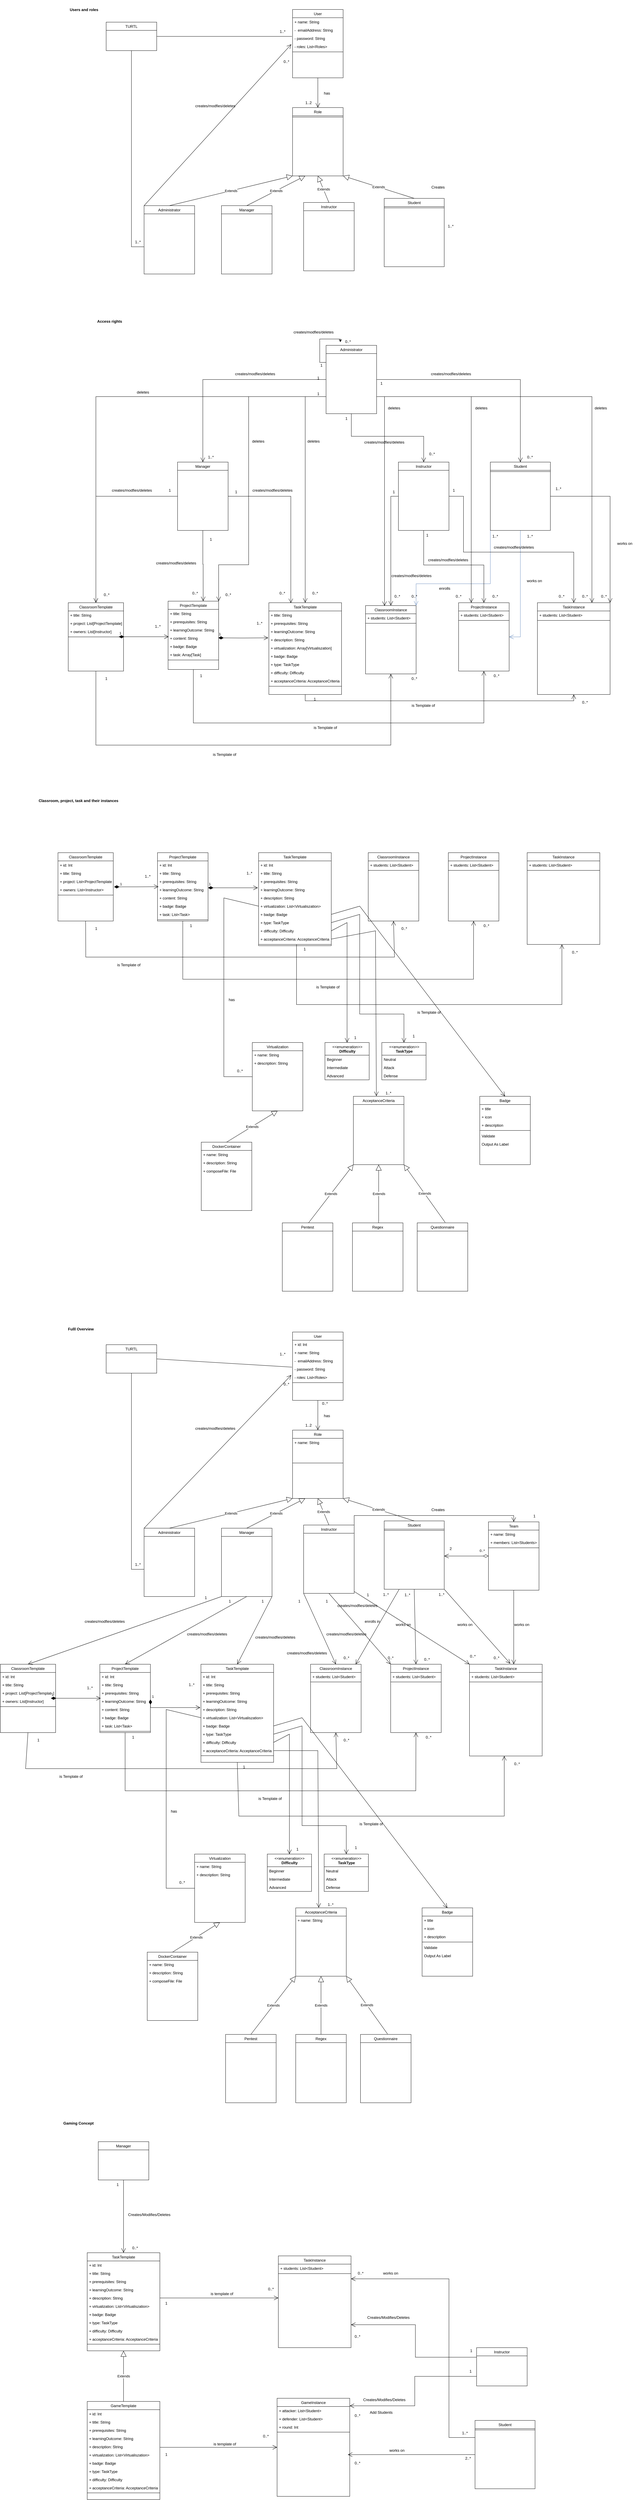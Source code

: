 <mxfile version="20.3.0" type="device"><diagram id="C5RBs43oDa-KdzZeNtuy" name="Page-1"><mxGraphModel dx="2500" dy="2196" grid="1" gridSize="10" guides="1" tooltips="1" connect="1" arrows="1" fold="1" page="1" pageScale="1" pageWidth="827" pageHeight="1169" math="0" shadow="0"><root><mxCell id="WIyWlLk6GJQsqaUBKTNV-0"/><mxCell id="WIyWlLk6GJQsqaUBKTNV-1" parent="WIyWlLk6GJQsqaUBKTNV-0"/><mxCell id="n2_t7iPCfZXOgSQkEBMN-46" value="&amp;lt;&amp;lt;enumeration&amp;gt;&amp;gt;&lt;br&gt;&lt;b&gt;TaskType&lt;/b&gt;" style="swimlane;fontStyle=0;align=center;verticalAlign=top;childLayout=stackLayout;horizontal=1;startSize=40;horizontalStack=0;resizeParent=1;resizeParentMax=0;resizeLast=0;collapsible=0;marginBottom=0;html=1;" parent="WIyWlLk6GJQsqaUBKTNV-1" vertex="1"><mxGeometry x="845" y="4720" width="140" height="118" as="geometry"/></mxCell><mxCell id="n2_t7iPCfZXOgSQkEBMN-48" value="Neutral" style="text;align=left;verticalAlign=top;spacingLeft=4;spacingRight=4;overflow=hidden;rotatable=0;points=[[0,0.5],[1,0.5]];portConstraint=eastwest;rounded=0;shadow=0;html=0;" parent="n2_t7iPCfZXOgSQkEBMN-46" vertex="1"><mxGeometry y="40" width="140" height="26" as="geometry"/></mxCell><mxCell id="n2_t7iPCfZXOgSQkEBMN-49" value="Attack" style="text;align=left;verticalAlign=top;spacingLeft=4;spacingRight=4;overflow=hidden;rotatable=0;points=[[0,0.5],[1,0.5]];portConstraint=eastwest;rounded=0;shadow=0;html=0;" parent="n2_t7iPCfZXOgSQkEBMN-46" vertex="1"><mxGeometry y="66" width="140" height="26" as="geometry"/></mxCell><mxCell id="n2_t7iPCfZXOgSQkEBMN-50" value="Defense" style="text;align=left;verticalAlign=top;spacingLeft=4;spacingRight=4;overflow=hidden;rotatable=0;points=[[0,0.5],[1,0.5]];portConstraint=eastwest;rounded=0;shadow=0;html=0;" parent="n2_t7iPCfZXOgSQkEBMN-46" vertex="1"><mxGeometry y="92" width="140" height="26" as="geometry"/></mxCell><mxCell id="4BHXF_xpXBN8b3zLrwOT-41" value="Users and roles" style="text;align=center;fontStyle=1;verticalAlign=middle;spacingLeft=3;spacingRight=3;strokeColor=none;rotatable=0;points=[[0,0.5],[1,0.5]];portConstraint=eastwest;" parent="WIyWlLk6GJQsqaUBKTNV-1" vertex="1"><mxGeometry x="20" y="-1140" width="130" height="60" as="geometry"/></mxCell><mxCell id="4BHXF_xpXBN8b3zLrwOT-43" value="TURTL" style="swimlane;fontStyle=0;align=center;verticalAlign=top;childLayout=stackLayout;horizontal=1;startSize=26;horizontalStack=0;resizeParent=1;resizeLast=0;collapsible=1;marginBottom=0;rounded=0;shadow=0;strokeWidth=1;" parent="WIyWlLk6GJQsqaUBKTNV-1" vertex="1"><mxGeometry x="155" y="3110" width="160" height="90" as="geometry"><mxRectangle x="550" y="140" width="160" height="26" as="alternateBounds"/></mxGeometry></mxCell><mxCell id="4BHXF_xpXBN8b3zLrwOT-44" value="User" style="swimlane;fontStyle=0;align=center;verticalAlign=top;childLayout=stackLayout;horizontal=1;startSize=26;horizontalStack=0;resizeParent=1;resizeLast=0;collapsible=1;marginBottom=0;rounded=0;shadow=0;strokeWidth=1;" parent="WIyWlLk6GJQsqaUBKTNV-1" vertex="1"><mxGeometry x="745" y="3070" width="160" height="216" as="geometry"><mxRectangle x="550" y="140" width="160" height="26" as="alternateBounds"/></mxGeometry></mxCell><mxCell id="43XfDVwOQC8UcVRqiHNF-10" value="+ id: Int" style="text;align=left;verticalAlign=top;spacingLeft=4;spacingRight=4;overflow=hidden;rotatable=0;points=[[0,0.5],[1,0.5]];portConstraint=eastwest;" parent="4BHXF_xpXBN8b3zLrwOT-44" vertex="1"><mxGeometry y="26" width="160" height="26" as="geometry"/></mxCell><mxCell id="4BHXF_xpXBN8b3zLrwOT-45" value="+ name: String" style="text;align=left;verticalAlign=top;spacingLeft=4;spacingRight=4;overflow=hidden;rotatable=0;points=[[0,0.5],[1,0.5]];portConstraint=eastwest;" parent="4BHXF_xpXBN8b3zLrwOT-44" vertex="1"><mxGeometry y="52" width="160" height="26" as="geometry"/></mxCell><mxCell id="4BHXF_xpXBN8b3zLrwOT-46" value="-  emailAddress: String" style="text;align=left;verticalAlign=top;spacingLeft=4;spacingRight=4;overflow=hidden;rotatable=0;points=[[0,0.5],[1,0.5]];portConstraint=eastwest;rounded=0;shadow=0;html=0;" parent="4BHXF_xpXBN8b3zLrwOT-44" vertex="1"><mxGeometry y="78" width="160" height="26" as="geometry"/></mxCell><mxCell id="4BHXF_xpXBN8b3zLrwOT-47" value="- password: String" style="text;align=left;verticalAlign=top;spacingLeft=4;spacingRight=4;overflow=hidden;rotatable=0;points=[[0,0.5],[1,0.5]];portConstraint=eastwest;rounded=0;shadow=0;html=0;" parent="4BHXF_xpXBN8b3zLrwOT-44" vertex="1"><mxGeometry y="104" width="160" height="26" as="geometry"/></mxCell><mxCell id="4BHXF_xpXBN8b3zLrwOT-66" value="- roles: List&lt;Roles&gt;" style="text;align=left;verticalAlign=top;spacingLeft=4;spacingRight=4;overflow=hidden;rotatable=0;points=[[0,0.5],[1,0.5]];portConstraint=eastwest;rounded=0;shadow=0;html=0;" parent="4BHXF_xpXBN8b3zLrwOT-44" vertex="1"><mxGeometry y="130" width="160" height="26" as="geometry"/></mxCell><mxCell id="4BHXF_xpXBN8b3zLrwOT-48" value="" style="line;html=1;strokeWidth=1;align=left;verticalAlign=middle;spacingTop=-1;spacingLeft=3;spacingRight=3;rotatable=0;labelPosition=right;points=[];portConstraint=eastwest;" parent="4BHXF_xpXBN8b3zLrwOT-44" vertex="1"><mxGeometry y="156" width="160" height="8" as="geometry"/></mxCell><mxCell id="4BHXF_xpXBN8b3zLrwOT-49" value="" style="endArrow=none;html=1;rounded=0;exitX=1;exitY=0.5;exitDx=0;exitDy=0;entryX=-0.012;entryY=0.269;entryDx=0;entryDy=0;entryPerimeter=0;" parent="WIyWlLk6GJQsqaUBKTNV-1" source="4BHXF_xpXBN8b3zLrwOT-43" target="4BHXF_xpXBN8b3zLrwOT-47" edge="1"><mxGeometry width="50" height="50" relative="1" as="geometry"><mxPoint x="695" y="3080" as="sourcePoint"/><mxPoint x="745" y="3030" as="targetPoint"/></mxGeometry></mxCell><mxCell id="4BHXF_xpXBN8b3zLrwOT-50" value="1..*" style="text;html=1;align=center;verticalAlign=middle;resizable=0;points=[];autosize=1;strokeColor=none;fillColor=none;" parent="WIyWlLk6GJQsqaUBKTNV-1" vertex="1"><mxGeometry x="693" y="3125" width="40" height="30" as="geometry"/></mxCell><mxCell id="4BHXF_xpXBN8b3zLrwOT-51" value="Student" style="swimlane;fontStyle=0;align=center;verticalAlign=top;childLayout=stackLayout;horizontal=1;startSize=26;horizontalStack=0;resizeParent=1;resizeLast=0;collapsible=1;marginBottom=0;rounded=0;shadow=0;strokeWidth=1;" parent="WIyWlLk6GJQsqaUBKTNV-1" vertex="1"><mxGeometry x="1035" y="3667" width="190" height="216" as="geometry"><mxRectangle x="550" y="140" width="160" height="26" as="alternateBounds"/></mxGeometry></mxCell><mxCell id="4BHXF_xpXBN8b3zLrwOT-53" value="" style="line;html=1;strokeWidth=1;align=left;verticalAlign=middle;spacingTop=-1;spacingLeft=3;spacingRight=3;rotatable=0;labelPosition=right;points=[];portConstraint=eastwest;" parent="4BHXF_xpXBN8b3zLrwOT-51" vertex="1"><mxGeometry y="26" width="190" height="8" as="geometry"/></mxCell><mxCell id="k9GQaU208IDmcM0q5n3E-457" style="edgeStyle=orthogonalEdgeStyle;rounded=0;sketch=0;jumpStyle=none;orthogonalLoop=1;jettySize=auto;html=1;exitX=1;exitY=0;exitDx=0;exitDy=0;entryX=0.5;entryY=0;entryDx=0;entryDy=0;strokeColor=default;endArrow=open;endFill=1;endSize=12;" parent="WIyWlLk6GJQsqaUBKTNV-1" source="4BHXF_xpXBN8b3zLrwOT-54" target="k9GQaU208IDmcM0q5n3E-453" edge="1"><mxGeometry relative="1" as="geometry"><Array as="points"><mxPoint x="940" y="3650"/><mxPoint x="1445" y="3650"/></Array></mxGeometry></mxCell><mxCell id="4BHXF_xpXBN8b3zLrwOT-54" value="Instructor" style="swimlane;fontStyle=0;align=center;verticalAlign=top;childLayout=stackLayout;horizontal=1;startSize=26;horizontalStack=0;resizeParent=1;resizeLast=0;collapsible=1;marginBottom=0;rounded=0;shadow=0;strokeWidth=1;" parent="WIyWlLk6GJQsqaUBKTNV-1" vertex="1"><mxGeometry x="780" y="3680" width="160" height="216" as="geometry"><mxRectangle x="550" y="140" width="160" height="26" as="alternateBounds"/></mxGeometry></mxCell><mxCell id="4BHXF_xpXBN8b3zLrwOT-56" value="Administrator" style="swimlane;fontStyle=0;align=center;verticalAlign=top;childLayout=stackLayout;horizontal=1;startSize=26;horizontalStack=0;resizeParent=1;resizeLast=0;collapsible=1;marginBottom=0;rounded=0;shadow=0;strokeWidth=1;" parent="WIyWlLk6GJQsqaUBKTNV-1" vertex="1"><mxGeometry x="275" y="3690" width="160" height="216" as="geometry"><mxRectangle x="550" y="140" width="160" height="26" as="alternateBounds"/></mxGeometry></mxCell><mxCell id="4BHXF_xpXBN8b3zLrwOT-58" value="Extends" style="endArrow=block;endSize=16;endFill=0;html=1;rounded=0;exitX=0.5;exitY=0;exitDx=0;exitDy=0;entryX=1;entryY=1;entryDx=0;entryDy=0;" parent="WIyWlLk6GJQsqaUBKTNV-1" source="4BHXF_xpXBN8b3zLrwOT-51" target="4BHXF_xpXBN8b3zLrwOT-67" edge="1"><mxGeometry width="160" relative="1" as="geometry"><mxPoint x="675" y="3610" as="sourcePoint"/><mxPoint x="885" y="3620" as="targetPoint"/></mxGeometry></mxCell><mxCell id="4BHXF_xpXBN8b3zLrwOT-59" value="Extends" style="endArrow=block;endSize=16;endFill=0;html=1;rounded=0;exitX=0.5;exitY=0;exitDx=0;exitDy=0;entryX=0.5;entryY=1;entryDx=0;entryDy=0;" parent="WIyWlLk6GJQsqaUBKTNV-1" source="4BHXF_xpXBN8b3zLrwOT-54" target="4BHXF_xpXBN8b3zLrwOT-67" edge="1"><mxGeometry width="160" relative="1" as="geometry"><mxPoint x="435" y="3700" as="sourcePoint"/><mxPoint x="575" y="3590" as="targetPoint"/></mxGeometry></mxCell><mxCell id="4BHXF_xpXBN8b3zLrwOT-60" value="Extends" style="endArrow=block;endSize=16;endFill=0;html=1;rounded=0;exitX=0.5;exitY=0;exitDx=0;exitDy=0;entryX=0;entryY=1;entryDx=0;entryDy=0;" parent="WIyWlLk6GJQsqaUBKTNV-1" source="4BHXF_xpXBN8b3zLrwOT-56" target="4BHXF_xpXBN8b3zLrwOT-67" edge="1"><mxGeometry width="160" relative="1" as="geometry"><mxPoint x="659" y="3700" as="sourcePoint"/><mxPoint x="405" y="3570" as="targetPoint"/></mxGeometry></mxCell><mxCell id="4BHXF_xpXBN8b3zLrwOT-67" value="Role" style="swimlane;fontStyle=0;align=center;verticalAlign=top;childLayout=stackLayout;horizontal=1;startSize=26;horizontalStack=0;resizeParent=1;resizeLast=0;collapsible=1;marginBottom=0;rounded=0;shadow=0;strokeWidth=1;" parent="WIyWlLk6GJQsqaUBKTNV-1" vertex="1"><mxGeometry x="745" y="3380" width="160" height="216" as="geometry"><mxRectangle x="550" y="140" width="160" height="26" as="alternateBounds"/></mxGeometry></mxCell><mxCell id="43XfDVwOQC8UcVRqiHNF-1" value="+ name: String" style="text;align=left;verticalAlign=top;spacingLeft=4;spacingRight=4;overflow=hidden;rotatable=0;points=[[0,0.5],[1,0.5]];portConstraint=eastwest;rounded=0;shadow=0;html=0;" parent="4BHXF_xpXBN8b3zLrwOT-67" vertex="1"><mxGeometry y="26" width="160" height="26" as="geometry"/></mxCell><mxCell id="4BHXF_xpXBN8b3zLrwOT-72" value="" style="line;html=1;strokeWidth=1;align=left;verticalAlign=middle;spacingTop=-1;spacingLeft=3;spacingRight=3;rotatable=0;labelPosition=right;points=[];portConstraint=eastwest;" parent="4BHXF_xpXBN8b3zLrwOT-67" vertex="1"><mxGeometry y="52" width="160" height="104" as="geometry"/></mxCell><mxCell id="4BHXF_xpXBN8b3zLrwOT-75" value="" style="endArrow=open;endFill=1;endSize=12;html=1;rounded=0;exitX=0.5;exitY=1;exitDx=0;exitDy=0;entryX=0.5;entryY=0;entryDx=0;entryDy=0;" parent="WIyWlLk6GJQsqaUBKTNV-1" source="4BHXF_xpXBN8b3zLrwOT-44" target="4BHXF_xpXBN8b3zLrwOT-67" edge="1"><mxGeometry width="160" relative="1" as="geometry"><mxPoint x="615" y="3480" as="sourcePoint"/><mxPoint x="775" y="3480" as="targetPoint"/></mxGeometry></mxCell><mxCell id="4BHXF_xpXBN8b3zLrwOT-76" value="has&amp;nbsp;" style="text;html=1;align=center;verticalAlign=middle;resizable=0;points=[];autosize=1;strokeColor=none;fillColor=none;" parent="WIyWlLk6GJQsqaUBKTNV-1" vertex="1"><mxGeometry x="830" y="3320" width="50" height="30" as="geometry"/></mxCell><mxCell id="4BHXF_xpXBN8b3zLrwOT-78" value="1..2" style="text;html=1;align=center;verticalAlign=middle;resizable=0;points=[];autosize=1;strokeColor=none;fillColor=none;" parent="WIyWlLk6GJQsqaUBKTNV-1" vertex="1"><mxGeometry x="775" y="3350" width="40" height="30" as="geometry"/></mxCell><mxCell id="4BHXF_xpXBN8b3zLrwOT-80" value="" style="endArrow=none;html=1;rounded=0;entryX=0.5;entryY=1;entryDx=0;entryDy=0;" parent="WIyWlLk6GJQsqaUBKTNV-1" target="4BHXF_xpXBN8b3zLrwOT-43" edge="1"><mxGeometry width="50" height="50" relative="1" as="geometry"><mxPoint x="275" y="3820" as="sourcePoint"/><mxPoint x="725" y="3580" as="targetPoint"/><Array as="points"><mxPoint x="235" y="3820"/></Array></mxGeometry></mxCell><mxCell id="4BHXF_xpXBN8b3zLrwOT-81" value="1..*" style="text;html=1;align=center;verticalAlign=middle;resizable=0;points=[];autosize=1;strokeColor=none;fillColor=none;" parent="WIyWlLk6GJQsqaUBKTNV-1" vertex="1"><mxGeometry x="235" y="3790" width="40" height="30" as="geometry"/></mxCell><mxCell id="4BHXF_xpXBN8b3zLrwOT-84" value="" style="endArrow=open;endFill=1;endSize=12;html=1;rounded=0;exitX=0;exitY=0;exitDx=0;exitDy=0;entryX=-0.025;entryY=0.231;entryDx=0;entryDy=0;entryPerimeter=0;" parent="WIyWlLk6GJQsqaUBKTNV-1" source="4BHXF_xpXBN8b3zLrwOT-56" target="4BHXF_xpXBN8b3zLrwOT-66" edge="1"><mxGeometry width="160" relative="1" as="geometry"><mxPoint x="615" y="3550" as="sourcePoint"/><mxPoint x="775" y="3550" as="targetPoint"/></mxGeometry></mxCell><mxCell id="4BHXF_xpXBN8b3zLrwOT-85" value="creates/modfies/deletes" style="text;html=1;align=center;verticalAlign=middle;resizable=0;points=[];autosize=1;strokeColor=none;fillColor=none;" parent="WIyWlLk6GJQsqaUBKTNV-1" vertex="1"><mxGeometry x="425" y="3360" width="150" height="30" as="geometry"/></mxCell><mxCell id="4BHXF_xpXBN8b3zLrwOT-87" value="ClassroomTemplate" style="swimlane;fontStyle=0;align=center;verticalAlign=top;childLayout=stackLayout;horizontal=1;startSize=26;horizontalStack=0;resizeParent=1;resizeLast=0;collapsible=1;marginBottom=0;rounded=0;shadow=0;strokeWidth=1;" parent="WIyWlLk6GJQsqaUBKTNV-1" vertex="1"><mxGeometry x="-180" y="4120" width="175" height="216" as="geometry"><mxRectangle x="550" y="140" width="160" height="26" as="alternateBounds"/></mxGeometry></mxCell><mxCell id="43XfDVwOQC8UcVRqiHNF-9" value="+ id: Int" style="text;align=left;verticalAlign=top;spacingLeft=4;spacingRight=4;overflow=hidden;rotatable=0;points=[[0,0.5],[1,0.5]];portConstraint=eastwest;" parent="4BHXF_xpXBN8b3zLrwOT-87" vertex="1"><mxGeometry y="26" width="175" height="26" as="geometry"/></mxCell><mxCell id="4BHXF_xpXBN8b3zLrwOT-88" value="+ title: String" style="text;align=left;verticalAlign=top;spacingLeft=4;spacingRight=4;overflow=hidden;rotatable=0;points=[[0,0.5],[1,0.5]];portConstraint=eastwest;" parent="4BHXF_xpXBN8b3zLrwOT-87" vertex="1"><mxGeometry y="52" width="175" height="26" as="geometry"/></mxCell><mxCell id="4BHXF_xpXBN8b3zLrwOT-89" value="+ project: List[ProjectTemplate]&#10;" style="text;align=left;verticalAlign=top;spacingLeft=4;spacingRight=4;overflow=hidden;rotatable=0;points=[[0,0.5],[1,0.5]];portConstraint=eastwest;rounded=0;shadow=0;html=0;" parent="4BHXF_xpXBN8b3zLrwOT-87" vertex="1"><mxGeometry y="78" width="175" height="26" as="geometry"/></mxCell><mxCell id="4BHXF_xpXBN8b3zLrwOT-90" value="+ owners: List[Instructor]&#10;" style="text;align=left;verticalAlign=top;spacingLeft=4;spacingRight=4;overflow=hidden;rotatable=0;points=[[0,0.5],[1,0.5]];portConstraint=eastwest;rounded=0;shadow=0;html=0;" parent="4BHXF_xpXBN8b3zLrwOT-87" vertex="1"><mxGeometry y="104" width="175" height="26" as="geometry"/></mxCell><mxCell id="4BHXF_xpXBN8b3zLrwOT-91" value="" style="line;html=1;strokeWidth=1;align=left;verticalAlign=middle;spacingTop=-1;spacingLeft=3;spacingRight=3;rotatable=0;labelPosition=right;points=[];portConstraint=eastwest;" parent="4BHXF_xpXBN8b3zLrwOT-87" vertex="1"><mxGeometry y="130" width="175" height="8" as="geometry"/></mxCell><mxCell id="4BHXF_xpXBN8b3zLrwOT-92" value="" style="endArrow=open;endFill=1;endSize=12;html=1;rounded=0;exitX=0;exitY=1;exitDx=0;exitDy=0;entryX=0.5;entryY=0;entryDx=0;entryDy=0;" parent="WIyWlLk6GJQsqaUBKTNV-1" source="ob3xMLAriS7qe8pYFWYX-24" target="4BHXF_xpXBN8b3zLrwOT-87" edge="1"><mxGeometry width="160" relative="1" as="geometry"><mxPoint x="615" y="4030" as="sourcePoint"/><mxPoint x="775" y="4030" as="targetPoint"/></mxGeometry></mxCell><mxCell id="4BHXF_xpXBN8b3zLrwOT-93" value="ProjectTemplate" style="swimlane;fontStyle=0;align=center;verticalAlign=top;childLayout=stackLayout;horizontal=1;startSize=26;horizontalStack=0;resizeParent=1;resizeLast=0;collapsible=1;marginBottom=0;rounded=0;shadow=0;strokeWidth=1;" parent="WIyWlLk6GJQsqaUBKTNV-1" vertex="1"><mxGeometry x="135" y="4120" width="160" height="216" as="geometry"><mxRectangle x="550" y="140" width="160" height="26" as="alternateBounds"/></mxGeometry></mxCell><mxCell id="43XfDVwOQC8UcVRqiHNF-7" value="+ id: Int" style="text;align=left;verticalAlign=top;spacingLeft=4;spacingRight=4;overflow=hidden;rotatable=0;points=[[0,0.5],[1,0.5]];portConstraint=eastwest;" parent="4BHXF_xpXBN8b3zLrwOT-93" vertex="1"><mxGeometry y="26" width="160" height="26" as="geometry"/></mxCell><mxCell id="4BHXF_xpXBN8b3zLrwOT-94" value="+ title: String" style="text;align=left;verticalAlign=top;spacingLeft=4;spacingRight=4;overflow=hidden;rotatable=0;points=[[0,0.5],[1,0.5]];portConstraint=eastwest;" parent="4BHXF_xpXBN8b3zLrwOT-93" vertex="1"><mxGeometry y="52" width="160" height="26" as="geometry"/></mxCell><mxCell id="4BHXF_xpXBN8b3zLrwOT-95" value="+ prerequisites: String" style="text;align=left;verticalAlign=top;spacingLeft=4;spacingRight=4;overflow=hidden;rotatable=0;points=[[0,0.5],[1,0.5]];portConstraint=eastwest;rounded=0;shadow=0;html=0;" parent="4BHXF_xpXBN8b3zLrwOT-93" vertex="1"><mxGeometry y="78" width="160" height="26" as="geometry"/></mxCell><mxCell id="4BHXF_xpXBN8b3zLrwOT-96" value="+ learningOutcome: String" style="text;align=left;verticalAlign=top;spacingLeft=4;spacingRight=4;overflow=hidden;rotatable=0;points=[[0,0.5],[1,0.5]];portConstraint=eastwest;rounded=0;shadow=0;html=0;" parent="4BHXF_xpXBN8b3zLrwOT-93" vertex="1"><mxGeometry y="104" width="160" height="26" as="geometry"/></mxCell><mxCell id="4BHXF_xpXBN8b3zLrwOT-97" value="+ content: String" style="text;align=left;verticalAlign=top;spacingLeft=4;spacingRight=4;overflow=hidden;rotatable=0;points=[[0,0.5],[1,0.5]];portConstraint=eastwest;rounded=0;shadow=0;html=0;" parent="4BHXF_xpXBN8b3zLrwOT-93" vertex="1"><mxGeometry y="130" width="160" height="26" as="geometry"/></mxCell><mxCell id="4BHXF_xpXBN8b3zLrwOT-98" value="+ badge: Badge" style="text;align=left;verticalAlign=top;spacingLeft=4;spacingRight=4;overflow=hidden;rotatable=0;points=[[0,0.5],[1,0.5]];portConstraint=eastwest;rounded=0;shadow=0;html=0;" parent="4BHXF_xpXBN8b3zLrwOT-93" vertex="1"><mxGeometry y="156" width="160" height="26" as="geometry"/></mxCell><mxCell id="4BHXF_xpXBN8b3zLrwOT-99" value="+ task: List&lt;Task&gt;" style="text;align=left;verticalAlign=top;spacingLeft=4;spacingRight=4;overflow=hidden;rotatable=0;points=[[0,0.5],[1,0.5]];portConstraint=eastwest;rounded=0;shadow=0;html=0;" parent="4BHXF_xpXBN8b3zLrwOT-93" vertex="1"><mxGeometry y="182" width="160" height="26" as="geometry"/></mxCell><mxCell id="4BHXF_xpXBN8b3zLrwOT-100" value="" style="line;html=1;strokeWidth=1;align=left;verticalAlign=middle;spacingTop=-1;spacingLeft=3;spacingRight=3;rotatable=0;labelPosition=right;points=[];portConstraint=eastwest;" parent="4BHXF_xpXBN8b3zLrwOT-93" vertex="1"><mxGeometry y="208" width="160" height="8" as="geometry"/></mxCell><mxCell id="4BHXF_xpXBN8b3zLrwOT-101" value="TaskTemplate" style="swimlane;fontStyle=0;align=center;verticalAlign=top;childLayout=stackLayout;horizontal=1;startSize=26;horizontalStack=0;resizeParent=1;resizeLast=0;collapsible=1;marginBottom=0;rounded=0;shadow=0;strokeWidth=1;" parent="WIyWlLk6GJQsqaUBKTNV-1" vertex="1"><mxGeometry x="455" y="4120" width="230" height="310" as="geometry"><mxRectangle x="550" y="140" width="160" height="26" as="alternateBounds"/></mxGeometry></mxCell><mxCell id="43XfDVwOQC8UcVRqiHNF-8" value="+ id: Int" style="text;align=left;verticalAlign=top;spacingLeft=4;spacingRight=4;overflow=hidden;rotatable=0;points=[[0,0.5],[1,0.5]];portConstraint=eastwest;" parent="4BHXF_xpXBN8b3zLrwOT-101" vertex="1"><mxGeometry y="26" width="230" height="26" as="geometry"/></mxCell><mxCell id="4BHXF_xpXBN8b3zLrwOT-102" value="+ title: String" style="text;align=left;verticalAlign=top;spacingLeft=4;spacingRight=4;overflow=hidden;rotatable=0;points=[[0,0.5],[1,0.5]];portConstraint=eastwest;" parent="4BHXF_xpXBN8b3zLrwOT-101" vertex="1"><mxGeometry y="52" width="230" height="26" as="geometry"/></mxCell><mxCell id="4BHXF_xpXBN8b3zLrwOT-103" value="+ prerequisites: String" style="text;align=left;verticalAlign=top;spacingLeft=4;spacingRight=4;overflow=hidden;rotatable=0;points=[[0,0.5],[1,0.5]];portConstraint=eastwest;rounded=0;shadow=0;html=0;" parent="4BHXF_xpXBN8b3zLrwOT-101" vertex="1"><mxGeometry y="78" width="230" height="26" as="geometry"/></mxCell><mxCell id="4BHXF_xpXBN8b3zLrwOT-104" value="+ learningOutcome: String" style="text;align=left;verticalAlign=top;spacingLeft=4;spacingRight=4;overflow=hidden;rotatable=0;points=[[0,0.5],[1,0.5]];portConstraint=eastwest;rounded=0;shadow=0;html=0;" parent="4BHXF_xpXBN8b3zLrwOT-101" vertex="1"><mxGeometry y="104" width="230" height="26" as="geometry"/></mxCell><mxCell id="4BHXF_xpXBN8b3zLrwOT-105" value="+ description: String" style="text;align=left;verticalAlign=top;spacingLeft=4;spacingRight=4;overflow=hidden;rotatable=0;points=[[0,0.5],[1,0.5]];portConstraint=eastwest;rounded=0;shadow=0;html=0;" parent="4BHXF_xpXBN8b3zLrwOT-101" vertex="1"><mxGeometry y="130" width="230" height="26" as="geometry"/></mxCell><mxCell id="4BHXF_xpXBN8b3zLrwOT-106" value="+ virtualization: List&lt;Virtualiszation&gt;" style="text;align=left;verticalAlign=top;spacingLeft=4;spacingRight=4;overflow=hidden;rotatable=0;points=[[0,0.5],[1,0.5]];portConstraint=eastwest;rounded=0;shadow=0;html=0;" parent="4BHXF_xpXBN8b3zLrwOT-101" vertex="1"><mxGeometry y="156" width="230" height="26" as="geometry"/></mxCell><mxCell id="4BHXF_xpXBN8b3zLrwOT-108" value="+ badge: Badge" style="text;align=left;verticalAlign=top;spacingLeft=4;spacingRight=4;overflow=hidden;rotatable=0;points=[[0,0.5],[1,0.5]];portConstraint=eastwest;rounded=0;shadow=0;html=0;" parent="4BHXF_xpXBN8b3zLrwOT-101" vertex="1"><mxGeometry y="182" width="230" height="26" as="geometry"/></mxCell><mxCell id="4BHXF_xpXBN8b3zLrwOT-109" value="+ type: TaskType" style="text;align=left;verticalAlign=top;spacingLeft=4;spacingRight=4;overflow=hidden;rotatable=0;points=[[0,0.5],[1,0.5]];portConstraint=eastwest;rounded=0;shadow=0;html=0;" parent="4BHXF_xpXBN8b3zLrwOT-101" vertex="1"><mxGeometry y="208" width="230" height="26" as="geometry"/></mxCell><mxCell id="4BHXF_xpXBN8b3zLrwOT-110" value="+ difficulty: Difficulty" style="text;align=left;verticalAlign=top;spacingLeft=4;spacingRight=4;overflow=hidden;rotatable=0;points=[[0,0.5],[1,0.5]];portConstraint=eastwest;rounded=0;shadow=0;html=0;" parent="4BHXF_xpXBN8b3zLrwOT-101" vertex="1"><mxGeometry y="234" width="230" height="26" as="geometry"/></mxCell><mxCell id="4BHXF_xpXBN8b3zLrwOT-111" value="+ acceptanceCriteria: AcceptanceCriteria" style="text;align=left;verticalAlign=top;spacingLeft=4;spacingRight=4;overflow=hidden;rotatable=0;points=[[0,0.5],[1,0.5]];portConstraint=eastwest;rounded=0;shadow=0;html=0;" parent="4BHXF_xpXBN8b3zLrwOT-101" vertex="1"><mxGeometry y="260" width="230" height="26" as="geometry"/></mxCell><mxCell id="4BHXF_xpXBN8b3zLrwOT-107" value="" style="line;html=1;strokeWidth=1;align=left;verticalAlign=middle;spacingTop=-1;spacingLeft=3;spacingRight=3;rotatable=0;labelPosition=right;points=[];portConstraint=eastwest;" parent="4BHXF_xpXBN8b3zLrwOT-101" vertex="1"><mxGeometry y="286" width="230" height="6" as="geometry"/></mxCell><mxCell id="4BHXF_xpXBN8b3zLrwOT-112" value="" style="endArrow=open;endFill=1;endSize=12;html=1;rounded=0;entryX=0.5;entryY=0;entryDx=0;entryDy=0;exitX=0.5;exitY=1;exitDx=0;exitDy=0;" parent="WIyWlLk6GJQsqaUBKTNV-1" source="ob3xMLAriS7qe8pYFWYX-24" target="4BHXF_xpXBN8b3zLrwOT-93" edge="1"><mxGeometry width="160" relative="1" as="geometry"><mxPoint x="605" y="3910" as="sourcePoint"/><mxPoint x="425" y="4120" as="targetPoint"/></mxGeometry></mxCell><mxCell id="4BHXF_xpXBN8b3zLrwOT-113" value="" style="endArrow=open;endFill=1;endSize=12;html=1;rounded=0;exitX=1;exitY=1;exitDx=0;exitDy=0;entryX=0.5;entryY=0;entryDx=0;entryDy=0;" parent="WIyWlLk6GJQsqaUBKTNV-1" source="ob3xMLAriS7qe8pYFWYX-24" target="4BHXF_xpXBN8b3zLrwOT-101" edge="1"><mxGeometry width="160" relative="1" as="geometry"><mxPoint x="615" y="3916" as="sourcePoint"/><mxPoint x="685" y="4120" as="targetPoint"/></mxGeometry></mxCell><mxCell id="4BHXF_xpXBN8b3zLrwOT-114" value="creates/modfies/deletes" style="text;html=1;align=center;verticalAlign=middle;resizable=0;points=[];autosize=1;strokeColor=none;fillColor=none;" parent="WIyWlLk6GJQsqaUBKTNV-1" vertex="1"><mxGeometry x="75" y="3970" width="150" height="30" as="geometry"/></mxCell><mxCell id="4BHXF_xpXBN8b3zLrwOT-115" value="creates/modfies/deletes" style="text;html=1;align=center;verticalAlign=middle;resizable=0;points=[];autosize=1;strokeColor=none;fillColor=none;" parent="WIyWlLk6GJQsqaUBKTNV-1" vertex="1"><mxGeometry x="399" y="4010" width="150" height="30" as="geometry"/></mxCell><mxCell id="4BHXF_xpXBN8b3zLrwOT-116" value="creates/modfies/deletes" style="text;html=1;align=center;verticalAlign=middle;resizable=0;points=[];autosize=1;strokeColor=none;fillColor=none;" parent="WIyWlLk6GJQsqaUBKTNV-1" vertex="1"><mxGeometry x="615" y="4020" width="150" height="30" as="geometry"/></mxCell><mxCell id="4BHXF_xpXBN8b3zLrwOT-119" value="1..*" style="text;html=1;align=center;verticalAlign=middle;resizable=0;points=[];autosize=1;strokeColor=none;fillColor=none;" parent="WIyWlLk6GJQsqaUBKTNV-1" vertex="1"><mxGeometry x="83" y="4180" width="40" height="30" as="geometry"/></mxCell><mxCell id="4BHXF_xpXBN8b3zLrwOT-120" value="1" style="endArrow=open;html=1;endSize=12;startArrow=diamondThin;startSize=14;startFill=1;edgeStyle=orthogonalEdgeStyle;align=left;verticalAlign=bottom;rounded=0;entryX=-0.009;entryY=0.269;entryDx=0;entryDy=0;entryPerimeter=0;" parent="WIyWlLk6GJQsqaUBKTNV-1" target="4BHXF_xpXBN8b3zLrwOT-105" edge="1"><mxGeometry x="-1" y="3" relative="1" as="geometry"><mxPoint x="295" y="4231" as="sourcePoint"/><mxPoint x="450" y="4210" as="targetPoint"/></mxGeometry></mxCell><mxCell id="4BHXF_xpXBN8b3zLrwOT-121" value="1..*" style="text;html=1;align=center;verticalAlign=middle;resizable=0;points=[];autosize=1;strokeColor=none;fillColor=none;" parent="WIyWlLk6GJQsqaUBKTNV-1" vertex="1"><mxGeometry x="405" y="4170" width="40" height="30" as="geometry"/></mxCell><mxCell id="4BHXF_xpXBN8b3zLrwOT-122" value="1" style="endArrow=open;html=1;endSize=12;startArrow=diamondThin;startSize=14;startFill=1;edgeStyle=orthogonalEdgeStyle;align=left;verticalAlign=bottom;rounded=0;entryX=-0.009;entryY=0.269;entryDx=0;entryDy=0;entryPerimeter=0;" parent="WIyWlLk6GJQsqaUBKTNV-1" edge="1"><mxGeometry x="-1" y="3" relative="1" as="geometry"><mxPoint x="-20" y="4227.51" as="sourcePoint"/><mxPoint x="137.93" y="4227.504" as="targetPoint"/></mxGeometry></mxCell><mxCell id="4BHXF_xpXBN8b3zLrwOT-123" value="Virtualization" style="swimlane;fontStyle=0;align=center;verticalAlign=top;childLayout=stackLayout;horizontal=1;startSize=26;horizontalStack=0;resizeParent=1;resizeLast=0;collapsible=1;marginBottom=0;rounded=0;shadow=0;strokeWidth=1;" parent="WIyWlLk6GJQsqaUBKTNV-1" vertex="1"><mxGeometry x="435" y="4720" width="160" height="216" as="geometry"><mxRectangle x="550" y="140" width="160" height="26" as="alternateBounds"/></mxGeometry></mxCell><mxCell id="4BHXF_xpXBN8b3zLrwOT-124" value="+ name: String" style="text;align=left;verticalAlign=top;spacingLeft=4;spacingRight=4;overflow=hidden;rotatable=0;points=[[0,0.5],[1,0.5]];portConstraint=eastwest;" parent="4BHXF_xpXBN8b3zLrwOT-123" vertex="1"><mxGeometry y="26" width="160" height="26" as="geometry"/></mxCell><mxCell id="4BHXF_xpXBN8b3zLrwOT-125" value="+ description: String" style="text;align=left;verticalAlign=top;spacingLeft=4;spacingRight=4;overflow=hidden;rotatable=0;points=[[0,0.5],[1,0.5]];portConstraint=eastwest;rounded=0;shadow=0;html=0;" parent="4BHXF_xpXBN8b3zLrwOT-123" vertex="1"><mxGeometry y="52" width="160" height="26" as="geometry"/></mxCell><mxCell id="4BHXF_xpXBN8b3zLrwOT-129" value="Extends" style="endArrow=block;endSize=16;endFill=0;html=1;rounded=0;exitX=0.5;exitY=0;exitDx=0;exitDy=0;entryX=0.5;entryY=1;entryDx=0;entryDy=0;" parent="WIyWlLk6GJQsqaUBKTNV-1" target="4BHXF_xpXBN8b3zLrwOT-123" edge="1"><mxGeometry width="160" relative="1" as="geometry"><mxPoint x="365" y="5030" as="sourcePoint"/><mxPoint x="255" y="5080" as="targetPoint"/></mxGeometry></mxCell><mxCell id="x2hqx9Jq3bB6cYyDKY48-0" value="ClassroomInstance" style="swimlane;fontStyle=0;align=center;verticalAlign=top;childLayout=stackLayout;horizontal=1;startSize=26;horizontalStack=0;resizeParent=1;resizeLast=0;collapsible=1;marginBottom=0;rounded=0;shadow=0;strokeWidth=1;" parent="WIyWlLk6GJQsqaUBKTNV-1" vertex="1"><mxGeometry x="802" y="4120" width="160" height="216" as="geometry"><mxRectangle x="550" y="140" width="160" height="26" as="alternateBounds"/></mxGeometry></mxCell><mxCell id="x2hqx9Jq3bB6cYyDKY48-1" value="+ students: List&lt;Student&gt;" style="text;align=left;verticalAlign=top;spacingLeft=4;spacingRight=4;overflow=hidden;rotatable=0;points=[[0,0.5],[1,0.5]];portConstraint=eastwest;" parent="x2hqx9Jq3bB6cYyDKY48-0" vertex="1"><mxGeometry y="26" width="160" height="26" as="geometry"/></mxCell><mxCell id="x2hqx9Jq3bB6cYyDKY48-4" value="" style="line;html=1;strokeWidth=1;align=left;verticalAlign=middle;spacingTop=-1;spacingLeft=3;spacingRight=3;rotatable=0;labelPosition=right;points=[];portConstraint=eastwest;" parent="x2hqx9Jq3bB6cYyDKY48-0" vertex="1"><mxGeometry y="52" width="160" height="8" as="geometry"/></mxCell><mxCell id="x2hqx9Jq3bB6cYyDKY48-5" value="ProjectInstance" style="swimlane;fontStyle=0;align=center;verticalAlign=top;childLayout=stackLayout;horizontal=1;startSize=26;horizontalStack=0;resizeParent=1;resizeLast=0;collapsible=1;marginBottom=0;rounded=0;shadow=0;strokeWidth=1;" parent="WIyWlLk6GJQsqaUBKTNV-1" vertex="1"><mxGeometry x="1055.5" y="4120" width="160" height="216" as="geometry"><mxRectangle x="550" y="140" width="160" height="26" as="alternateBounds"/></mxGeometry></mxCell><mxCell id="x2hqx9Jq3bB6cYyDKY48-6" value="+ students: List&lt;Student&gt;" style="text;align=left;verticalAlign=top;spacingLeft=4;spacingRight=4;overflow=hidden;rotatable=0;points=[[0,0.5],[1,0.5]];portConstraint=eastwest;" parent="x2hqx9Jq3bB6cYyDKY48-5" vertex="1"><mxGeometry y="26" width="160" height="26" as="geometry"/></mxCell><mxCell id="x2hqx9Jq3bB6cYyDKY48-12" value="" style="line;html=1;strokeWidth=1;align=left;verticalAlign=middle;spacingTop=-1;spacingLeft=3;spacingRight=3;rotatable=0;labelPosition=right;points=[];portConstraint=eastwest;" parent="x2hqx9Jq3bB6cYyDKY48-5" vertex="1"><mxGeometry y="52" width="160" height="8" as="geometry"/></mxCell><mxCell id="x2hqx9Jq3bB6cYyDKY48-13" value="TaskInstance" style="swimlane;fontStyle=0;align=center;verticalAlign=top;childLayout=stackLayout;horizontal=1;startSize=26;horizontalStack=0;resizeParent=1;resizeLast=0;collapsible=1;marginBottom=0;rounded=0;shadow=0;strokeWidth=1;" parent="WIyWlLk6GJQsqaUBKTNV-1" vertex="1"><mxGeometry x="1305" y="4120" width="230" height="290" as="geometry"><mxRectangle x="550" y="140" width="160" height="26" as="alternateBounds"/></mxGeometry></mxCell><mxCell id="x2hqx9Jq3bB6cYyDKY48-14" value="+ students: List&lt;Student&gt;" style="text;align=left;verticalAlign=top;spacingLeft=4;spacingRight=4;overflow=hidden;rotatable=0;points=[[0,0.5],[1,0.5]];portConstraint=eastwest;" parent="x2hqx9Jq3bB6cYyDKY48-13" vertex="1"><mxGeometry y="26" width="230" height="26" as="geometry"/></mxCell><mxCell id="x2hqx9Jq3bB6cYyDKY48-23" value="" style="line;html=1;strokeWidth=1;align=left;verticalAlign=middle;spacingTop=-1;spacingLeft=3;spacingRight=3;rotatable=0;labelPosition=right;points=[];portConstraint=eastwest;" parent="x2hqx9Jq3bB6cYyDKY48-13" vertex="1"><mxGeometry y="52" width="230" height="8" as="geometry"/></mxCell><mxCell id="ob3xMLAriS7qe8pYFWYX-0" value="" style="endArrow=open;endFill=1;endSize=12;html=1;rounded=0;exitX=1;exitY=1;exitDx=0;exitDy=0;entryX=0.561;entryY=-0.007;entryDx=0;entryDy=0;entryPerimeter=0;" parent="WIyWlLk6GJQsqaUBKTNV-1" source="4BHXF_xpXBN8b3zLrwOT-51" target="x2hqx9Jq3bB6cYyDKY48-13" edge="1"><mxGeometry width="160" relative="1" as="geometry"><mxPoint x="695" y="3916" as="sourcePoint"/><mxPoint x="580" y="4130" as="targetPoint"/></mxGeometry></mxCell><mxCell id="ob3xMLAriS7qe8pYFWYX-1" value="" style="endArrow=open;endFill=1;endSize=12;html=1;rounded=0;entryX=0.5;entryY=0;entryDx=0;entryDy=0;exitX=0.5;exitY=1;exitDx=0;exitDy=0;" parent="WIyWlLk6GJQsqaUBKTNV-1" source="4BHXF_xpXBN8b3zLrwOT-51" target="x2hqx9Jq3bB6cYyDKY48-5" edge="1"><mxGeometry width="160" relative="1" as="geometry"><mxPoint x="855" y="3910" as="sourcePoint"/><mxPoint x="1444.03" y="4127.97" as="targetPoint"/></mxGeometry></mxCell><mxCell id="ob3xMLAriS7qe8pYFWYX-2" value="" style="endArrow=open;endFill=1;endSize=12;html=1;rounded=0;exitX=0.25;exitY=1;exitDx=0;exitDy=0;" parent="WIyWlLk6GJQsqaUBKTNV-1" source="4BHXF_xpXBN8b3zLrwOT-51" target="x2hqx9Jq3bB6cYyDKY48-0" edge="1"><mxGeometry width="160" relative="1" as="geometry"><mxPoint x="865" y="3920" as="sourcePoint"/><mxPoint x="1145.5" y="4130" as="targetPoint"/></mxGeometry></mxCell><mxCell id="ob3xMLAriS7qe8pYFWYX-3" value="enrolls in" style="text;html=1;align=center;verticalAlign=middle;resizable=0;points=[];autosize=1;strokeColor=none;fillColor=none;" parent="WIyWlLk6GJQsqaUBKTNV-1" vertex="1"><mxGeometry x="962" y="3970" width="70" height="30" as="geometry"/></mxCell><mxCell id="ob3xMLAriS7qe8pYFWYX-5" value="0..*" style="text;html=1;align=center;verticalAlign=middle;resizable=0;points=[];autosize=1;strokeColor=none;fillColor=none;" parent="WIyWlLk6GJQsqaUBKTNV-1" vertex="1"><mxGeometry x="895" y="4085" width="40" height="30" as="geometry"/></mxCell><mxCell id="ob3xMLAriS7qe8pYFWYX-7" value="works on" style="text;html=1;align=center;verticalAlign=middle;resizable=0;points=[];autosize=1;strokeColor=none;fillColor=none;" parent="WIyWlLk6GJQsqaUBKTNV-1" vertex="1"><mxGeometry x="1255" y="3980" width="70" height="30" as="geometry"/></mxCell><mxCell id="ob3xMLAriS7qe8pYFWYX-8" value="works on" style="text;html=1;align=center;verticalAlign=middle;resizable=0;points=[];autosize=1;strokeColor=none;fillColor=none;" parent="WIyWlLk6GJQsqaUBKTNV-1" vertex="1"><mxGeometry x="1060" y="3980" width="70" height="30" as="geometry"/></mxCell><mxCell id="ob3xMLAriS7qe8pYFWYX-9" value="0..*" style="text;html=1;align=center;verticalAlign=middle;resizable=0;points=[];autosize=1;strokeColor=none;fillColor=none;" parent="WIyWlLk6GJQsqaUBKTNV-1" vertex="1"><mxGeometry x="1035" y="4085" width="40" height="30" as="geometry"/></mxCell><mxCell id="ob3xMLAriS7qe8pYFWYX-10" value="0..*" style="text;html=1;align=center;verticalAlign=middle;resizable=0;points=[];autosize=1;strokeColor=none;fillColor=none;" parent="WIyWlLk6GJQsqaUBKTNV-1" vertex="1"><mxGeometry x="1295" y="4080" width="40" height="30" as="geometry"/></mxCell><mxCell id="ob3xMLAriS7qe8pYFWYX-13" value="is Template of&amp;nbsp;" style="text;html=1;align=center;verticalAlign=middle;resizable=0;points=[];autosize=1;strokeColor=none;fillColor=none;" parent="WIyWlLk6GJQsqaUBKTNV-1" vertex="1"><mxGeometry x="-5" y="4460" width="100" height="30" as="geometry"/></mxCell><mxCell id="ob3xMLAriS7qe8pYFWYX-14" value="1" style="text;html=1;align=center;verticalAlign=middle;resizable=0;points=[];autosize=1;strokeColor=none;fillColor=none;" parent="WIyWlLk6GJQsqaUBKTNV-1" vertex="1"><mxGeometry x="-75" y="4345" width="30" height="30" as="geometry"/></mxCell><mxCell id="ob3xMLAriS7qe8pYFWYX-15" value="0..*" style="text;html=1;align=center;verticalAlign=middle;resizable=0;points=[];autosize=1;strokeColor=none;fillColor=none;" parent="WIyWlLk6GJQsqaUBKTNV-1" vertex="1"><mxGeometry x="895" y="4345" width="40" height="30" as="geometry"/></mxCell><mxCell id="ob3xMLAriS7qe8pYFWYX-16" value="" style="endArrow=open;endFill=1;endSize=12;html=1;rounded=0;exitX=0.5;exitY=1;exitDx=0;exitDy=0;entryX=0.5;entryY=1;entryDx=0;entryDy=0;" parent="WIyWlLk6GJQsqaUBKTNV-1" source="4BHXF_xpXBN8b3zLrwOT-93" target="x2hqx9Jq3bB6cYyDKY48-5" edge="1"><mxGeometry width="160" relative="1" as="geometry"><mxPoint x="-90" y="4346" as="sourcePoint"/><mxPoint x="892" y="4346" as="targetPoint"/><Array as="points"><mxPoint x="215" y="4520"/><mxPoint x="1135" y="4520"/></Array></mxGeometry></mxCell><mxCell id="ob3xMLAriS7qe8pYFWYX-17" value="is Template of&amp;nbsp;" style="text;html=1;align=center;verticalAlign=middle;resizable=0;points=[];autosize=1;strokeColor=none;fillColor=none;" parent="WIyWlLk6GJQsqaUBKTNV-1" vertex="1"><mxGeometry x="625" y="4530" width="100" height="30" as="geometry"/></mxCell><mxCell id="ob3xMLAriS7qe8pYFWYX-18" value="1" style="text;html=1;align=center;verticalAlign=middle;resizable=0;points=[];autosize=1;strokeColor=none;fillColor=none;" parent="WIyWlLk6GJQsqaUBKTNV-1" vertex="1"><mxGeometry x="225" y="4336" width="30" height="30" as="geometry"/></mxCell><mxCell id="ob3xMLAriS7qe8pYFWYX-19" value="0..*" style="text;html=1;align=center;verticalAlign=middle;resizable=0;points=[];autosize=1;strokeColor=none;fillColor=none;" parent="WIyWlLk6GJQsqaUBKTNV-1" vertex="1"><mxGeometry x="1155" y="4336" width="40" height="30" as="geometry"/></mxCell><mxCell id="ob3xMLAriS7qe8pYFWYX-20" value="" style="endArrow=open;endFill=1;endSize=12;html=1;rounded=0;exitX=0.5;exitY=1;exitDx=0;exitDy=0;" parent="WIyWlLk6GJQsqaUBKTNV-1" source="4BHXF_xpXBN8b3zLrwOT-101" edge="1"><mxGeometry width="160" relative="1" as="geometry"><mxPoint x="575" y="4410" as="sourcePoint"/><mxPoint x="1415" y="4410" as="targetPoint"/><Array as="points"><mxPoint x="575" y="4600"/><mxPoint x="1415" y="4600"/></Array></mxGeometry></mxCell><mxCell id="ob3xMLAriS7qe8pYFWYX-21" value="is Template of&amp;nbsp;" style="text;html=1;align=center;verticalAlign=middle;resizable=0;points=[];autosize=1;strokeColor=none;fillColor=none;" parent="WIyWlLk6GJQsqaUBKTNV-1" vertex="1"><mxGeometry x="945" y="4610" width="100" height="30" as="geometry"/></mxCell><mxCell id="ob3xMLAriS7qe8pYFWYX-22" value="0..*" style="text;html=1;align=center;verticalAlign=middle;resizable=0;points=[];autosize=1;strokeColor=none;fillColor=none;" parent="WIyWlLk6GJQsqaUBKTNV-1" vertex="1"><mxGeometry x="1435" y="4420" width="40" height="30" as="geometry"/></mxCell><mxCell id="ob3xMLAriS7qe8pYFWYX-23" value="1" style="text;html=1;align=center;verticalAlign=middle;resizable=0;points=[];autosize=1;strokeColor=none;fillColor=none;" parent="WIyWlLk6GJQsqaUBKTNV-1" vertex="1"><mxGeometry x="576" y="4430" width="30" height="30" as="geometry"/></mxCell><mxCell id="ob3xMLAriS7qe8pYFWYX-24" value="Manager" style="swimlane;fontStyle=0;align=center;verticalAlign=top;childLayout=stackLayout;horizontal=1;startSize=26;horizontalStack=0;resizeParent=1;resizeLast=0;collapsible=1;marginBottom=0;rounded=0;shadow=0;strokeWidth=1;" parent="WIyWlLk6GJQsqaUBKTNV-1" vertex="1"><mxGeometry x="520" y="3690" width="160" height="216" as="geometry"><mxRectangle x="550" y="140" width="160" height="26" as="alternateBounds"/></mxGeometry></mxCell><mxCell id="ob3xMLAriS7qe8pYFWYX-25" value="Extends" style="endArrow=block;endSize=16;endFill=0;html=1;rounded=0;exitX=0.5;exitY=0;exitDx=0;exitDy=0;entryX=0.25;entryY=1;entryDx=0;entryDy=0;" parent="WIyWlLk6GJQsqaUBKTNV-1" source="ob3xMLAriS7qe8pYFWYX-24" target="4BHXF_xpXBN8b3zLrwOT-67" edge="1"><mxGeometry width="160" relative="1" as="geometry"><mxPoint x="365" y="3700" as="sourcePoint"/><mxPoint x="535" y="3586" as="targetPoint"/></mxGeometry></mxCell><mxCell id="ob3xMLAriS7qe8pYFWYX-26" value="" style="endArrow=open;endFill=1;endSize=12;html=1;rounded=0;exitX=0;exitY=1;exitDx=0;exitDy=0;entryX=0.5;entryY=0;entryDx=0;entryDy=0;" parent="WIyWlLk6GJQsqaUBKTNV-1" source="4BHXF_xpXBN8b3zLrwOT-54" target="x2hqx9Jq3bB6cYyDKY48-0" edge="1"><mxGeometry width="160" relative="1" as="geometry"><mxPoint x="690" y="3916" as="sourcePoint"/><mxPoint x="580" y="4130" as="targetPoint"/></mxGeometry></mxCell><mxCell id="ob3xMLAriS7qe8pYFWYX-27" value="" style="endArrow=open;endFill=1;endSize=12;html=1;rounded=0;exitX=0.5;exitY=1;exitDx=0;exitDy=0;entryX=0;entryY=0;entryDx=0;entryDy=0;" parent="WIyWlLk6GJQsqaUBKTNV-1" source="4BHXF_xpXBN8b3zLrwOT-54" target="x2hqx9Jq3bB6cYyDKY48-5" edge="1"><mxGeometry width="160" relative="1" as="geometry"><mxPoint x="700" y="3926" as="sourcePoint"/><mxPoint x="590" y="4140" as="targetPoint"/></mxGeometry></mxCell><mxCell id="ob3xMLAriS7qe8pYFWYX-28" value="" style="endArrow=open;endFill=1;endSize=12;html=1;rounded=0;entryX=0;entryY=0;entryDx=0;entryDy=0;" parent="WIyWlLk6GJQsqaUBKTNV-1" target="x2hqx9Jq3bB6cYyDKY48-13" edge="1"><mxGeometry width="160" relative="1" as="geometry"><mxPoint x="940" y="3890" as="sourcePoint"/><mxPoint x="1065.5" y="4130" as="targetPoint"/></mxGeometry></mxCell><mxCell id="ob3xMLAriS7qe8pYFWYX-29" value="creates/modfies/deletes" style="text;html=1;align=center;verticalAlign=middle;resizable=0;points=[];autosize=1;strokeColor=none;fillColor=none;" parent="WIyWlLk6GJQsqaUBKTNV-1" vertex="1"><mxGeometry x="715" y="4070" width="150" height="30" as="geometry"/></mxCell><mxCell id="ob3xMLAriS7qe8pYFWYX-30" value="creates/modfies/deletes" style="text;html=1;align=center;verticalAlign=middle;resizable=0;points=[];autosize=1;strokeColor=none;fillColor=none;" parent="WIyWlLk6GJQsqaUBKTNV-1" vertex="1"><mxGeometry x="840" y="4010" width="150" height="30" as="geometry"/></mxCell><mxCell id="ob3xMLAriS7qe8pYFWYX-31" value="creates/modfies/deletes" style="text;html=1;align=center;verticalAlign=middle;resizable=0;points=[];autosize=1;strokeColor=none;fillColor=none;" parent="WIyWlLk6GJQsqaUBKTNV-1" vertex="1"><mxGeometry x="875" y="3920" width="150" height="30" as="geometry"/></mxCell><mxCell id="ob3xMLAriS7qe8pYFWYX-32" value="0..*" style="text;html=1;align=center;verticalAlign=middle;resizable=0;points=[];autosize=1;strokeColor=none;fillColor=none;" parent="WIyWlLk6GJQsqaUBKTNV-1" vertex="1"><mxGeometry x="705" y="3220" width="40" height="30" as="geometry"/></mxCell><mxCell id="k9GQaU208IDmcM0q5n3E-0" value="" style="endArrow=none;endFill=1;endSize=12;html=1;rounded=0;exitX=0;exitY=0.5;exitDx=0;exitDy=0;entryX=0;entryY=0.5;entryDx=0;entryDy=0;" parent="WIyWlLk6GJQsqaUBKTNV-1" source="4BHXF_xpXBN8b3zLrwOT-106" target="4BHXF_xpXBN8b3zLrwOT-123" edge="1"><mxGeometry width="160" relative="1" as="geometry"><mxPoint x="745" y="4720" as="sourcePoint"/><mxPoint x="345" y="4810" as="targetPoint"/><Array as="points"><mxPoint x="345" y="4263"/><mxPoint x="345" y="4828"/></Array></mxGeometry></mxCell><mxCell id="ob3xMLAriS7qe8pYFWYX-12" value="" style="endArrow=open;endFill=1;endSize=12;html=1;rounded=0;exitX=0.5;exitY=1;exitDx=0;exitDy=0;entryX=0.5;entryY=1;entryDx=0;entryDy=0;" parent="WIyWlLk6GJQsqaUBKTNV-1" source="4BHXF_xpXBN8b3zLrwOT-87" target="x2hqx9Jq3bB6cYyDKY48-0" edge="1"><mxGeometry width="160" relative="1" as="geometry"><mxPoint x="575" y="3916" as="sourcePoint"/><mxPoint x="-90" y="4130" as="targetPoint"/><Array as="points"><mxPoint x="-100" y="4450"/><mxPoint x="885" y="4450"/></Array></mxGeometry></mxCell><mxCell id="k9GQaU208IDmcM0q5n3E-1" value="0..*" style="text;html=1;align=center;verticalAlign=middle;resizable=0;points=[];autosize=1;strokeColor=none;fillColor=none;" parent="WIyWlLk6GJQsqaUBKTNV-1" vertex="1"><mxGeometry x="375" y="4795" width="40" height="30" as="geometry"/></mxCell><mxCell id="k9GQaU208IDmcM0q5n3E-2" value="has" style="text;html=1;align=center;verticalAlign=middle;resizable=0;points=[];autosize=1;strokeColor=none;fillColor=none;" parent="WIyWlLk6GJQsqaUBKTNV-1" vertex="1"><mxGeometry x="349" y="4570" width="40" height="30" as="geometry"/></mxCell><mxCell id="k9GQaU208IDmcM0q5n3E-4" value="" style="endArrow=open;endFill=1;endSize=12;html=1;rounded=0;exitX=1;exitY=0.5;exitDx=0;exitDy=0;entryX=0.5;entryY=0;entryDx=0;entryDy=0;" parent="WIyWlLk6GJQsqaUBKTNV-1" source="4BHXF_xpXBN8b3zLrwOT-110" target="k9GQaU208IDmcM0q5n3E-10" edge="1"><mxGeometry width="160" relative="1" as="geometry"><mxPoint x="735" y="4520" as="sourcePoint"/><mxPoint x="735" y="4730" as="targetPoint"/><Array as="points"><mxPoint x="735" y="4341"/></Array></mxGeometry></mxCell><mxCell id="k9GQaU208IDmcM0q5n3E-5" value="1" style="text;html=1;align=center;verticalAlign=middle;resizable=0;points=[];autosize=1;strokeColor=none;fillColor=none;" parent="WIyWlLk6GJQsqaUBKTNV-1" vertex="1"><mxGeometry x="745" y="4690" width="30" height="30" as="geometry"/></mxCell><mxCell id="k9GQaU208IDmcM0q5n3E-10" value="&amp;lt;&amp;lt;enumeration&amp;gt;&amp;gt;&lt;br&gt;&lt;b&gt;Difficulty&lt;/b&gt;" style="swimlane;fontStyle=0;align=center;verticalAlign=top;childLayout=stackLayout;horizontal=1;startSize=40;horizontalStack=0;resizeParent=1;resizeParentMax=0;resizeLast=0;collapsible=0;marginBottom=0;html=1;" parent="WIyWlLk6GJQsqaUBKTNV-1" vertex="1"><mxGeometry x="665" y="4720" width="140" height="118" as="geometry"/></mxCell><mxCell id="k9GQaU208IDmcM0q5n3E-11" value="Beginner" style="text;align=left;verticalAlign=top;spacingLeft=4;spacingRight=4;overflow=hidden;rotatable=0;points=[[0,0.5],[1,0.5]];portConstraint=eastwest;rounded=0;shadow=0;html=0;" parent="k9GQaU208IDmcM0q5n3E-10" vertex="1"><mxGeometry y="40" width="140" height="26" as="geometry"/></mxCell><mxCell id="k9GQaU208IDmcM0q5n3E-12" value="Intermediate" style="text;align=left;verticalAlign=top;spacingLeft=4;spacingRight=4;overflow=hidden;rotatable=0;points=[[0,0.5],[1,0.5]];portConstraint=eastwest;rounded=0;shadow=0;html=0;" parent="k9GQaU208IDmcM0q5n3E-10" vertex="1"><mxGeometry y="66" width="140" height="26" as="geometry"/></mxCell><mxCell id="k9GQaU208IDmcM0q5n3E-13" value="Advanced" style="text;align=left;verticalAlign=top;spacingLeft=4;spacingRight=4;overflow=hidden;rotatable=0;points=[[0,0.5],[1,0.5]];portConstraint=eastwest;rounded=0;shadow=0;html=0;" parent="k9GQaU208IDmcM0q5n3E-10" vertex="1"><mxGeometry y="92" width="140" height="26" as="geometry"/></mxCell><mxCell id="k9GQaU208IDmcM0q5n3E-15" value="" style="endArrow=open;endFill=1;endSize=12;html=1;rounded=0;exitX=1;exitY=0.5;exitDx=0;exitDy=0;entryX=0.5;entryY=0;entryDx=0;entryDy=0;" parent="WIyWlLk6GJQsqaUBKTNV-1" source="4BHXF_xpXBN8b3zLrwOT-109" target="n2_t7iPCfZXOgSQkEBMN-46" edge="1"><mxGeometry width="160" relative="1" as="geometry"><mxPoint x="735" y="4480" as="sourcePoint"/><mxPoint x="925" y="4630" as="targetPoint"/><Array as="points"><mxPoint x="775" y="4315"/><mxPoint x="775" y="4630"/><mxPoint x="915" y="4630"/></Array></mxGeometry></mxCell><mxCell id="k9GQaU208IDmcM0q5n3E-16" value="1" style="text;html=1;align=center;verticalAlign=middle;resizable=0;points=[];autosize=1;strokeColor=none;fillColor=none;" parent="WIyWlLk6GJQsqaUBKTNV-1" vertex="1"><mxGeometry x="930" y="4685" width="30" height="30" as="geometry"/></mxCell><mxCell id="k9GQaU208IDmcM0q5n3E-25" value="AcceptanceCriteria" style="swimlane;fontStyle=0;align=center;verticalAlign=top;childLayout=stackLayout;horizontal=1;startSize=26;horizontalStack=0;resizeParent=1;resizeLast=0;collapsible=1;marginBottom=0;rounded=0;shadow=0;strokeWidth=1;" parent="WIyWlLk6GJQsqaUBKTNV-1" vertex="1"><mxGeometry x="755" y="4890" width="160" height="216" as="geometry"><mxRectangle x="550" y="140" width="160" height="26" as="alternateBounds"/></mxGeometry></mxCell><mxCell id="43XfDVwOQC8UcVRqiHNF-5" value="+ name: String" style="text;align=left;verticalAlign=top;spacingLeft=4;spacingRight=4;overflow=hidden;rotatable=0;points=[[0,0.5],[1,0.5]];portConstraint=eastwest;" parent="k9GQaU208IDmcM0q5n3E-25" vertex="1"><mxGeometry y="26" width="160" height="26" as="geometry"/></mxCell><mxCell id="k9GQaU208IDmcM0q5n3E-26" value="Pentest" style="swimlane;fontStyle=0;align=center;verticalAlign=top;childLayout=stackLayout;horizontal=1;startSize=26;horizontalStack=0;resizeParent=1;resizeLast=0;collapsible=1;marginBottom=0;rounded=0;shadow=0;strokeWidth=1;" parent="WIyWlLk6GJQsqaUBKTNV-1" vertex="1"><mxGeometry x="533" y="5290" width="160" height="216" as="geometry"><mxRectangle x="550" y="140" width="160" height="26" as="alternateBounds"/></mxGeometry></mxCell><mxCell id="k9GQaU208IDmcM0q5n3E-27" value="Questionnaire" style="swimlane;fontStyle=0;align=center;verticalAlign=top;childLayout=stackLayout;horizontal=1;startSize=26;horizontalStack=0;resizeParent=1;resizeLast=0;collapsible=1;marginBottom=0;rounded=0;shadow=0;strokeWidth=1;" parent="WIyWlLk6GJQsqaUBKTNV-1" vertex="1"><mxGeometry x="960" y="5290" width="160" height="216" as="geometry"><mxRectangle x="550" y="140" width="160" height="26" as="alternateBounds"/></mxGeometry></mxCell><mxCell id="k9GQaU208IDmcM0q5n3E-28" value="Extends" style="endArrow=block;endSize=16;endFill=0;html=1;rounded=0;exitX=0.5;exitY=0;exitDx=0;exitDy=0;entryX=0;entryY=1;entryDx=0;entryDy=0;" parent="WIyWlLk6GJQsqaUBKTNV-1" source="k9GQaU208IDmcM0q5n3E-26" target="k9GQaU208IDmcM0q5n3E-25" edge="1"><mxGeometry width="160" relative="1" as="geometry"><mxPoint x="695" y="5200" as="sourcePoint"/><mxPoint x="855" y="5200" as="targetPoint"/></mxGeometry></mxCell><mxCell id="k9GQaU208IDmcM0q5n3E-29" value="Extends" style="endArrow=block;endSize=16;endFill=0;html=1;rounded=0;exitX=0.535;exitY=-0.006;exitDx=0;exitDy=0;entryX=1;entryY=1;entryDx=0;entryDy=0;exitPerimeter=0;" parent="WIyWlLk6GJQsqaUBKTNV-1" source="k9GQaU208IDmcM0q5n3E-27" target="k9GQaU208IDmcM0q5n3E-25" edge="1"><mxGeometry width="160" relative="1" as="geometry"><mxPoint x="732" y="5180" as="sourcePoint"/><mxPoint x="765.0" y="5116" as="targetPoint"/></mxGeometry></mxCell><mxCell id="k9GQaU208IDmcM0q5n3E-30" value="Regex" style="swimlane;fontStyle=0;align=center;verticalAlign=top;childLayout=stackLayout;horizontal=1;startSize=26;horizontalStack=0;resizeParent=1;resizeLast=0;collapsible=1;marginBottom=0;rounded=0;shadow=0;strokeWidth=1;" parent="WIyWlLk6GJQsqaUBKTNV-1" vertex="1"><mxGeometry x="755" y="5290" width="160" height="216" as="geometry"><mxRectangle x="550" y="140" width="160" height="26" as="alternateBounds"/></mxGeometry></mxCell><mxCell id="k9GQaU208IDmcM0q5n3E-31" value="Extends" style="endArrow=block;endSize=16;endFill=0;html=1;rounded=0;exitX=0.5;exitY=0;exitDx=0;exitDy=0;entryX=0.5;entryY=1;entryDx=0;entryDy=0;" parent="WIyWlLk6GJQsqaUBKTNV-1" source="k9GQaU208IDmcM0q5n3E-30" target="k9GQaU208IDmcM0q5n3E-25" edge="1"><mxGeometry width="160" relative="1" as="geometry"><mxPoint x="1040.6" y="5298.704" as="sourcePoint"/><mxPoint x="925.0" y="5116" as="targetPoint"/></mxGeometry></mxCell><mxCell id="k9GQaU208IDmcM0q5n3E-32" value="" style="endArrow=open;endFill=1;endSize=12;html=1;rounded=0;exitX=1;exitY=0.5;exitDx=0;exitDy=0;entryX=0.455;entryY=-0.003;entryDx=0;entryDy=0;entryPerimeter=0;" parent="WIyWlLk6GJQsqaUBKTNV-1" source="4BHXF_xpXBN8b3zLrwOT-111" target="k9GQaU208IDmcM0q5n3E-25" edge="1"><mxGeometry width="160" relative="1" as="geometry"><mxPoint x="695" y="4610" as="sourcePoint"/><mxPoint x="825" y="4770" as="targetPoint"/><Array as="points"><mxPoint x="825" y="4393"/></Array></mxGeometry></mxCell><mxCell id="k9GQaU208IDmcM0q5n3E-33" value="1..*" style="text;html=1;align=center;verticalAlign=middle;resizable=0;points=[];autosize=1;strokeColor=none;fillColor=none;" parent="WIyWlLk6GJQsqaUBKTNV-1" vertex="1"><mxGeometry x="845" y="4865" width="40" height="30" as="geometry"/></mxCell><mxCell id="k9GQaU208IDmcM0q5n3E-34" value="Badge" style="swimlane;fontStyle=0;align=center;verticalAlign=top;childLayout=stackLayout;horizontal=1;startSize=26;horizontalStack=0;resizeParent=1;resizeLast=0;collapsible=1;marginBottom=0;rounded=0;shadow=0;strokeWidth=1;" parent="WIyWlLk6GJQsqaUBKTNV-1" vertex="1"><mxGeometry x="1155" y="4890" width="160" height="216" as="geometry"><mxRectangle x="550" y="140" width="160" height="26" as="alternateBounds"/></mxGeometry></mxCell><mxCell id="k9GQaU208IDmcM0q5n3E-35" value="+ title" style="text;align=left;verticalAlign=top;spacingLeft=4;spacingRight=4;overflow=hidden;rotatable=0;points=[[0,0.5],[1,0.5]];portConstraint=eastwest;" parent="k9GQaU208IDmcM0q5n3E-34" vertex="1"><mxGeometry y="26" width="160" height="26" as="geometry"/></mxCell><mxCell id="k9GQaU208IDmcM0q5n3E-36" value="+ icon" style="text;align=left;verticalAlign=top;spacingLeft=4;spacingRight=4;overflow=hidden;rotatable=0;points=[[0,0.5],[1,0.5]];portConstraint=eastwest;rounded=0;shadow=0;html=0;" parent="k9GQaU208IDmcM0q5n3E-34" vertex="1"><mxGeometry y="52" width="160" height="26" as="geometry"/></mxCell><mxCell id="k9GQaU208IDmcM0q5n3E-37" value="+ description" style="text;align=left;verticalAlign=top;spacingLeft=4;spacingRight=4;overflow=hidden;rotatable=0;points=[[0,0.5],[1,0.5]];portConstraint=eastwest;rounded=0;shadow=0;html=0;" parent="k9GQaU208IDmcM0q5n3E-34" vertex="1"><mxGeometry y="78" width="160" height="26" as="geometry"/></mxCell><mxCell id="k9GQaU208IDmcM0q5n3E-38" value="" style="line;html=1;strokeWidth=1;align=left;verticalAlign=middle;spacingTop=-1;spacingLeft=3;spacingRight=3;rotatable=0;labelPosition=right;points=[];portConstraint=eastwest;" parent="k9GQaU208IDmcM0q5n3E-34" vertex="1"><mxGeometry y="104" width="160" height="8" as="geometry"/></mxCell><mxCell id="k9GQaU208IDmcM0q5n3E-39" value="Validate" style="text;align=left;verticalAlign=top;spacingLeft=4;spacingRight=4;overflow=hidden;rotatable=0;points=[[0,0.5],[1,0.5]];portConstraint=eastwest;" parent="k9GQaU208IDmcM0q5n3E-34" vertex="1"><mxGeometry y="112" width="160" height="26" as="geometry"/></mxCell><mxCell id="k9GQaU208IDmcM0q5n3E-40" value="Output As Label" style="text;align=left;verticalAlign=top;spacingLeft=4;spacingRight=4;overflow=hidden;rotatable=0;points=[[0,0.5],[1,0.5]];portConstraint=eastwest;" parent="k9GQaU208IDmcM0q5n3E-34" vertex="1"><mxGeometry y="138" width="160" height="26" as="geometry"/></mxCell><mxCell id="k9GQaU208IDmcM0q5n3E-41" value="" style="endArrow=open;endFill=1;endSize=12;html=1;rounded=0;exitX=1;exitY=0.5;exitDx=0;exitDy=0;entryX=0.5;entryY=0;entryDx=0;entryDy=0;" parent="WIyWlLk6GJQsqaUBKTNV-1" source="4BHXF_xpXBN8b3zLrwOT-108" target="k9GQaU208IDmcM0q5n3E-34" edge="1"><mxGeometry width="160" relative="1" as="geometry"><mxPoint x="795" y="4670" as="sourcePoint"/><mxPoint x="955" y="4670" as="targetPoint"/><Array as="points"><mxPoint x="775" y="4289"/></Array></mxGeometry></mxCell><mxCell id="k9GQaU208IDmcM0q5n3E-452" value="Fulll Overview" style="text;align=center;fontStyle=1;verticalAlign=middle;spacingLeft=3;spacingRight=3;strokeColor=none;rotatable=0;points=[[0,0.5],[1,0.5]];portConstraint=eastwest;" parent="WIyWlLk6GJQsqaUBKTNV-1" vertex="1"><mxGeometry x="10" y="3030" width="130" height="60" as="geometry"/></mxCell><mxCell id="6DGRVvcaDn_FPNiHEsAo-1" style="edgeStyle=orthogonalEdgeStyle;rounded=0;orthogonalLoop=1;jettySize=auto;html=1;exitX=0.5;exitY=1;exitDx=0;exitDy=0;endArrow=open;endFill=1;endSize=12;" parent="WIyWlLk6GJQsqaUBKTNV-1" source="k9GQaU208IDmcM0q5n3E-453" edge="1"><mxGeometry relative="1" as="geometry"><mxPoint x="1445" y="4120" as="targetPoint"/></mxGeometry></mxCell><mxCell id="k9GQaU208IDmcM0q5n3E-453" value="Team" style="swimlane;fontStyle=0;align=center;verticalAlign=top;childLayout=stackLayout;horizontal=1;startSize=26;horizontalStack=0;resizeParent=1;resizeLast=0;collapsible=1;marginBottom=0;rounded=0;shadow=0;strokeWidth=1;" parent="WIyWlLk6GJQsqaUBKTNV-1" vertex="1"><mxGeometry x="1365" y="3670" width="160" height="216" as="geometry"><mxRectangle x="550" y="140" width="160" height="26" as="alternateBounds"/></mxGeometry></mxCell><mxCell id="k9GQaU208IDmcM0q5n3E-454" value="+ name: String" style="text;align=left;verticalAlign=top;spacingLeft=4;spacingRight=4;overflow=hidden;rotatable=0;points=[[0,0.5],[1,0.5]];portConstraint=eastwest;" parent="k9GQaU208IDmcM0q5n3E-453" vertex="1"><mxGeometry y="26" width="160" height="26" as="geometry"/></mxCell><mxCell id="k9GQaU208IDmcM0q5n3E-455" value="+ members: List&lt;Students&gt;" style="text;align=left;verticalAlign=top;spacingLeft=4;spacingRight=4;overflow=hidden;rotatable=0;points=[[0,0.5],[1,0.5]];portConstraint=eastwest;rounded=0;shadow=0;html=0;" parent="k9GQaU208IDmcM0q5n3E-453" vertex="1"><mxGeometry y="52" width="160" height="26" as="geometry"/></mxCell><mxCell id="k9GQaU208IDmcM0q5n3E-456" value="" style="line;html=1;strokeWidth=1;align=left;verticalAlign=middle;spacingTop=-1;spacingLeft=3;spacingRight=3;rotatable=0;labelPosition=right;points=[];portConstraint=eastwest;" parent="k9GQaU208IDmcM0q5n3E-453" vertex="1"><mxGeometry y="78" width="160" height="8" as="geometry"/></mxCell><mxCell id="k9GQaU208IDmcM0q5n3E-458" value="Creates" style="text;html=1;align=center;verticalAlign=middle;resizable=0;points=[];autosize=1;strokeColor=none;fillColor=none;" parent="WIyWlLk6GJQsqaUBKTNV-1" vertex="1"><mxGeometry x="1170" y="3617" width="70" height="30" as="geometry"/></mxCell><mxCell id="k9GQaU208IDmcM0q5n3E-460" value="0..*" style="endArrow=open;html=1;endSize=12;startArrow=diamondThin;startSize=14;startFill=0;edgeStyle=orthogonalEdgeStyle;align=left;verticalAlign=bottom;rounded=0;sketch=0;strokeColor=default;jumpStyle=none;exitX=0;exitY=0.5;exitDx=0;exitDy=0;" parent="WIyWlLk6GJQsqaUBKTNV-1" source="k9GQaU208IDmcM0q5n3E-453" edge="1"><mxGeometry x="-0.571" y="-8" relative="1" as="geometry"><mxPoint x="1275" y="3820" as="sourcePoint"/><mxPoint x="1225" y="3778" as="targetPoint"/><mxPoint as="offset"/></mxGeometry></mxCell><mxCell id="k9GQaU208IDmcM0q5n3E-461" value="2" style="text;html=1;align=center;verticalAlign=middle;resizable=0;points=[];autosize=1;strokeColor=none;fillColor=none;" parent="WIyWlLk6GJQsqaUBKTNV-1" vertex="1"><mxGeometry x="1230" y="3740" width="30" height="30" as="geometry"/></mxCell><mxCell id="JIHfeHCLhYfzXj_n344S-0" value="TURTL" style="swimlane;fontStyle=0;align=center;verticalAlign=top;childLayout=stackLayout;horizontal=1;startSize=26;horizontalStack=0;resizeParent=1;resizeLast=0;collapsible=1;marginBottom=0;rounded=0;shadow=0;strokeWidth=1;" parent="WIyWlLk6GJQsqaUBKTNV-1" vertex="1"><mxGeometry x="155" y="-1070" width="160" height="90" as="geometry"><mxRectangle x="550" y="140" width="160" height="26" as="alternateBounds"/></mxGeometry></mxCell><mxCell id="JIHfeHCLhYfzXj_n344S-1" value="User" style="swimlane;fontStyle=0;align=center;verticalAlign=top;childLayout=stackLayout;horizontal=1;startSize=26;horizontalStack=0;resizeParent=1;resizeLast=0;collapsible=1;marginBottom=0;rounded=0;shadow=0;strokeWidth=1;" parent="WIyWlLk6GJQsqaUBKTNV-1" vertex="1"><mxGeometry x="745" y="-1110" width="160" height="216" as="geometry"><mxRectangle x="550" y="140" width="160" height="26" as="alternateBounds"/></mxGeometry></mxCell><mxCell id="JIHfeHCLhYfzXj_n344S-2" value="+ name: String" style="text;align=left;verticalAlign=top;spacingLeft=4;spacingRight=4;overflow=hidden;rotatable=0;points=[[0,0.5],[1,0.5]];portConstraint=eastwest;" parent="JIHfeHCLhYfzXj_n344S-1" vertex="1"><mxGeometry y="26" width="160" height="26" as="geometry"/></mxCell><mxCell id="JIHfeHCLhYfzXj_n344S-3" value="-  emailAddress: String" style="text;align=left;verticalAlign=top;spacingLeft=4;spacingRight=4;overflow=hidden;rotatable=0;points=[[0,0.5],[1,0.5]];portConstraint=eastwest;rounded=0;shadow=0;html=0;" parent="JIHfeHCLhYfzXj_n344S-1" vertex="1"><mxGeometry y="52" width="160" height="26" as="geometry"/></mxCell><mxCell id="JIHfeHCLhYfzXj_n344S-4" value="- password: String" style="text;align=left;verticalAlign=top;spacingLeft=4;spacingRight=4;overflow=hidden;rotatable=0;points=[[0,0.5],[1,0.5]];portConstraint=eastwest;rounded=0;shadow=0;html=0;" parent="JIHfeHCLhYfzXj_n344S-1" vertex="1"><mxGeometry y="78" width="160" height="26" as="geometry"/></mxCell><mxCell id="JIHfeHCLhYfzXj_n344S-5" value="- roles: List&lt;Roles&gt;" style="text;align=left;verticalAlign=top;spacingLeft=4;spacingRight=4;overflow=hidden;rotatable=0;points=[[0,0.5],[1,0.5]];portConstraint=eastwest;rounded=0;shadow=0;html=0;" parent="JIHfeHCLhYfzXj_n344S-1" vertex="1"><mxGeometry y="104" width="160" height="26" as="geometry"/></mxCell><mxCell id="JIHfeHCLhYfzXj_n344S-6" value="" style="line;html=1;strokeWidth=1;align=left;verticalAlign=middle;spacingTop=-1;spacingLeft=3;spacingRight=3;rotatable=0;labelPosition=right;points=[];portConstraint=eastwest;" parent="JIHfeHCLhYfzXj_n344S-1" vertex="1"><mxGeometry y="130" width="160" height="8" as="geometry"/></mxCell><mxCell id="JIHfeHCLhYfzXj_n344S-7" value="" style="endArrow=none;html=1;rounded=0;exitX=1;exitY=0.5;exitDx=0;exitDy=0;entryX=-0.012;entryY=0.269;entryDx=0;entryDy=0;entryPerimeter=0;" parent="WIyWlLk6GJQsqaUBKTNV-1" source="JIHfeHCLhYfzXj_n344S-0" target="JIHfeHCLhYfzXj_n344S-4" edge="1"><mxGeometry width="50" height="50" relative="1" as="geometry"><mxPoint x="695" y="-1100" as="sourcePoint"/><mxPoint x="745" y="-1150" as="targetPoint"/></mxGeometry></mxCell><mxCell id="JIHfeHCLhYfzXj_n344S-8" value="1..*" style="text;html=1;align=center;verticalAlign=middle;resizable=0;points=[];autosize=1;strokeColor=none;fillColor=none;" parent="WIyWlLk6GJQsqaUBKTNV-1" vertex="1"><mxGeometry x="693" y="-1055" width="40" height="30" as="geometry"/></mxCell><mxCell id="JIHfeHCLhYfzXj_n344S-9" value="Student" style="swimlane;fontStyle=0;align=center;verticalAlign=top;childLayout=stackLayout;horizontal=1;startSize=26;horizontalStack=0;resizeParent=1;resizeLast=0;collapsible=1;marginBottom=0;rounded=0;shadow=0;strokeWidth=1;" parent="WIyWlLk6GJQsqaUBKTNV-1" vertex="1"><mxGeometry x="1035" y="-513" width="190" height="216" as="geometry"><mxRectangle x="550" y="140" width="160" height="26" as="alternateBounds"/></mxGeometry></mxCell><mxCell id="JIHfeHCLhYfzXj_n344S-10" value="" style="line;html=1;strokeWidth=1;align=left;verticalAlign=middle;spacingTop=-1;spacingLeft=3;spacingRight=3;rotatable=0;labelPosition=right;points=[];portConstraint=eastwest;" parent="JIHfeHCLhYfzXj_n344S-9" vertex="1"><mxGeometry y="26" width="190" height="8" as="geometry"/></mxCell><mxCell id="JIHfeHCLhYfzXj_n344S-11" value="Instructor" style="swimlane;fontStyle=0;align=center;verticalAlign=top;childLayout=stackLayout;horizontal=1;startSize=26;horizontalStack=0;resizeParent=1;resizeLast=0;collapsible=1;marginBottom=0;rounded=0;shadow=0;strokeWidth=1;" parent="WIyWlLk6GJQsqaUBKTNV-1" vertex="1"><mxGeometry x="780" y="-500" width="160" height="216" as="geometry"><mxRectangle x="550" y="140" width="160" height="26" as="alternateBounds"/></mxGeometry></mxCell><mxCell id="JIHfeHCLhYfzXj_n344S-12" value="Administrator" style="swimlane;fontStyle=0;align=center;verticalAlign=top;childLayout=stackLayout;horizontal=1;startSize=26;horizontalStack=0;resizeParent=1;resizeLast=0;collapsible=1;marginBottom=0;rounded=0;shadow=0;strokeWidth=1;" parent="WIyWlLk6GJQsqaUBKTNV-1" vertex="1"><mxGeometry x="275" y="-490" width="160" height="216" as="geometry"><mxRectangle x="550" y="140" width="160" height="26" as="alternateBounds"/></mxGeometry></mxCell><mxCell id="JIHfeHCLhYfzXj_n344S-13" value="Extends" style="endArrow=block;endSize=16;endFill=0;html=1;rounded=0;exitX=0.5;exitY=0;exitDx=0;exitDy=0;entryX=1;entryY=1;entryDx=0;entryDy=0;" parent="WIyWlLk6GJQsqaUBKTNV-1" source="JIHfeHCLhYfzXj_n344S-9" target="JIHfeHCLhYfzXj_n344S-16" edge="1"><mxGeometry width="160" relative="1" as="geometry"><mxPoint x="675" y="-570" as="sourcePoint"/><mxPoint x="885" y="-560" as="targetPoint"/></mxGeometry></mxCell><mxCell id="JIHfeHCLhYfzXj_n344S-14" value="Extends" style="endArrow=block;endSize=16;endFill=0;html=1;rounded=0;exitX=0.5;exitY=0;exitDx=0;exitDy=0;entryX=0.5;entryY=1;entryDx=0;entryDy=0;" parent="WIyWlLk6GJQsqaUBKTNV-1" source="JIHfeHCLhYfzXj_n344S-11" target="JIHfeHCLhYfzXj_n344S-16" edge="1"><mxGeometry width="160" relative="1" as="geometry"><mxPoint x="435" y="-480" as="sourcePoint"/><mxPoint x="575" y="-590" as="targetPoint"/></mxGeometry></mxCell><mxCell id="JIHfeHCLhYfzXj_n344S-15" value="Extends" style="endArrow=block;endSize=16;endFill=0;html=1;rounded=0;exitX=0.5;exitY=0;exitDx=0;exitDy=0;entryX=0;entryY=1;entryDx=0;entryDy=0;" parent="WIyWlLk6GJQsqaUBKTNV-1" source="JIHfeHCLhYfzXj_n344S-12" target="JIHfeHCLhYfzXj_n344S-16" edge="1"><mxGeometry width="160" relative="1" as="geometry"><mxPoint x="659" y="-480" as="sourcePoint"/><mxPoint x="405" y="-610" as="targetPoint"/></mxGeometry></mxCell><mxCell id="JIHfeHCLhYfzXj_n344S-16" value="Role" style="swimlane;fontStyle=0;align=center;verticalAlign=top;childLayout=stackLayout;horizontal=1;startSize=26;horizontalStack=0;resizeParent=1;resizeLast=0;collapsible=1;marginBottom=0;rounded=0;shadow=0;strokeWidth=1;" parent="WIyWlLk6GJQsqaUBKTNV-1" vertex="1"><mxGeometry x="745" y="-800" width="160" height="216" as="geometry"><mxRectangle x="550" y="140" width="160" height="26" as="alternateBounds"/></mxGeometry></mxCell><mxCell id="JIHfeHCLhYfzXj_n344S-17" value="" style="line;html=1;strokeWidth=1;align=left;verticalAlign=middle;spacingTop=-1;spacingLeft=3;spacingRight=3;rotatable=0;labelPosition=right;points=[];portConstraint=eastwest;" parent="JIHfeHCLhYfzXj_n344S-16" vertex="1"><mxGeometry y="26" width="160" height="8" as="geometry"/></mxCell><mxCell id="JIHfeHCLhYfzXj_n344S-18" value="" style="endArrow=open;endFill=1;endSize=12;html=1;rounded=0;exitX=0.5;exitY=1;exitDx=0;exitDy=0;entryX=0.5;entryY=0;entryDx=0;entryDy=0;" parent="WIyWlLk6GJQsqaUBKTNV-1" source="JIHfeHCLhYfzXj_n344S-1" target="JIHfeHCLhYfzXj_n344S-16" edge="1"><mxGeometry width="160" relative="1" as="geometry"><mxPoint x="615" y="-700" as="sourcePoint"/><mxPoint x="775" y="-700" as="targetPoint"/></mxGeometry></mxCell><mxCell id="JIHfeHCLhYfzXj_n344S-19" value="has&amp;nbsp;" style="text;html=1;align=center;verticalAlign=middle;resizable=0;points=[];autosize=1;strokeColor=none;fillColor=none;" parent="WIyWlLk6GJQsqaUBKTNV-1" vertex="1"><mxGeometry x="830" y="-860" width="50" height="30" as="geometry"/></mxCell><mxCell id="JIHfeHCLhYfzXj_n344S-20" value="1..2" style="text;html=1;align=center;verticalAlign=middle;resizable=0;points=[];autosize=1;strokeColor=none;fillColor=none;" parent="WIyWlLk6GJQsqaUBKTNV-1" vertex="1"><mxGeometry x="775" y="-830" width="40" height="30" as="geometry"/></mxCell><mxCell id="JIHfeHCLhYfzXj_n344S-21" value="" style="endArrow=none;html=1;rounded=0;entryX=0.5;entryY=1;entryDx=0;entryDy=0;" parent="WIyWlLk6GJQsqaUBKTNV-1" target="JIHfeHCLhYfzXj_n344S-0" edge="1"><mxGeometry width="50" height="50" relative="1" as="geometry"><mxPoint x="275" y="-360" as="sourcePoint"/><mxPoint x="725" y="-600" as="targetPoint"/><Array as="points"><mxPoint x="235" y="-360"/></Array></mxGeometry></mxCell><mxCell id="JIHfeHCLhYfzXj_n344S-22" value="1..*" style="text;html=1;align=center;verticalAlign=middle;resizable=0;points=[];autosize=1;strokeColor=none;fillColor=none;" parent="WIyWlLk6GJQsqaUBKTNV-1" vertex="1"><mxGeometry x="235" y="-390" width="40" height="30" as="geometry"/></mxCell><mxCell id="JIHfeHCLhYfzXj_n344S-23" value="" style="endArrow=open;endFill=1;endSize=12;html=1;rounded=0;exitX=0;exitY=0;exitDx=0;exitDy=0;entryX=-0.025;entryY=0.231;entryDx=0;entryDy=0;entryPerimeter=0;" parent="WIyWlLk6GJQsqaUBKTNV-1" source="JIHfeHCLhYfzXj_n344S-12" target="JIHfeHCLhYfzXj_n344S-5" edge="1"><mxGeometry width="160" relative="1" as="geometry"><mxPoint x="615" y="-630" as="sourcePoint"/><mxPoint x="775" y="-630" as="targetPoint"/></mxGeometry></mxCell><mxCell id="JIHfeHCLhYfzXj_n344S-24" value="creates/modfies/deletes" style="text;html=1;align=center;verticalAlign=middle;resizable=0;points=[];autosize=1;strokeColor=none;fillColor=none;" parent="WIyWlLk6GJQsqaUBKTNV-1" vertex="1"><mxGeometry x="425" y="-820" width="150" height="30" as="geometry"/></mxCell><mxCell id="JIHfeHCLhYfzXj_n344S-25" value="Manager" style="swimlane;fontStyle=0;align=center;verticalAlign=top;childLayout=stackLayout;horizontal=1;startSize=26;horizontalStack=0;resizeParent=1;resizeLast=0;collapsible=1;marginBottom=0;rounded=0;shadow=0;strokeWidth=1;" parent="WIyWlLk6GJQsqaUBKTNV-1" vertex="1"><mxGeometry x="520" y="-490" width="160" height="216" as="geometry"><mxRectangle x="550" y="140" width="160" height="26" as="alternateBounds"/></mxGeometry></mxCell><mxCell id="JIHfeHCLhYfzXj_n344S-26" value="Extends" style="endArrow=block;endSize=16;endFill=0;html=1;rounded=0;exitX=0.5;exitY=0;exitDx=0;exitDy=0;entryX=0.25;entryY=1;entryDx=0;entryDy=0;" parent="WIyWlLk6GJQsqaUBKTNV-1" source="JIHfeHCLhYfzXj_n344S-25" target="JIHfeHCLhYfzXj_n344S-16" edge="1"><mxGeometry width="160" relative="1" as="geometry"><mxPoint x="365" y="-480" as="sourcePoint"/><mxPoint x="535" y="-594" as="targetPoint"/></mxGeometry></mxCell><mxCell id="JIHfeHCLhYfzXj_n344S-27" value="0..*" style="text;html=1;align=center;verticalAlign=middle;resizable=0;points=[];autosize=1;strokeColor=none;fillColor=none;" parent="WIyWlLk6GJQsqaUBKTNV-1" vertex="1"><mxGeometry x="705" y="-960" width="40" height="30" as="geometry"/></mxCell><mxCell id="JIHfeHCLhYfzXj_n344S-28" value="Creates" style="text;html=1;align=center;verticalAlign=middle;resizable=0;points=[];autosize=1;strokeColor=none;fillColor=none;" parent="WIyWlLk6GJQsqaUBKTNV-1" vertex="1"><mxGeometry x="1170" y="-563" width="70" height="30" as="geometry"/></mxCell><mxCell id="JIHfeHCLhYfzXj_n344S-29" value="1..*" style="text;html=1;align=center;verticalAlign=middle;resizable=0;points=[];autosize=1;strokeColor=none;fillColor=none;" parent="WIyWlLk6GJQsqaUBKTNV-1" vertex="1"><mxGeometry x="1225" y="-440" width="40" height="30" as="geometry"/></mxCell><mxCell id="JIHfeHCLhYfzXj_n344S-30" value="Access rights" style="text;align=center;fontStyle=1;verticalAlign=middle;spacingLeft=3;spacingRight=3;strokeColor=none;rotatable=0;points=[[0,0.5],[1,0.5]];portConstraint=eastwest;" parent="WIyWlLk6GJQsqaUBKTNV-1" vertex="1"><mxGeometry x="101" y="-155" width="130" height="60" as="geometry"/></mxCell><mxCell id="JIHfeHCLhYfzXj_n344S-110" style="edgeStyle=orthogonalEdgeStyle;rounded=0;orthogonalLoop=1;jettySize=auto;html=1;exitX=1;exitY=0.5;exitDx=0;exitDy=0;entryX=1;entryY=0;entryDx=0;entryDy=0;endArrow=open;endFill=1;endSize=12;" parent="WIyWlLk6GJQsqaUBKTNV-1" source="JIHfeHCLhYfzXj_n344S-31" target="JIHfeHCLhYfzXj_n344S-71" edge="1"><mxGeometry relative="1" as="geometry"/></mxCell><mxCell id="JIHfeHCLhYfzXj_n344S-114" style="edgeStyle=orthogonalEdgeStyle;rounded=0;orthogonalLoop=1;jettySize=auto;html=1;exitX=0;exitY=0.5;exitDx=0;exitDy=0;entryX=1;entryY=0;entryDx=0;entryDy=0;endArrow=open;endFill=1;endSize=12;fillColor=#dae8fc;strokeColor=#6c8ebf;" parent="WIyWlLk6GJQsqaUBKTNV-1" source="JIHfeHCLhYfzXj_n344S-31" target="JIHfeHCLhYfzXj_n344S-65" edge="1"><mxGeometry relative="1" as="geometry"><Array as="points"><mxPoint x="1371" y="705"/><mxPoint x="1136" y="705"/></Array></mxGeometry></mxCell><mxCell id="JIHfeHCLhYfzXj_n344S-119" style="edgeStyle=orthogonalEdgeStyle;rounded=0;orthogonalLoop=1;jettySize=auto;html=1;exitX=0.5;exitY=1;exitDx=0;exitDy=0;entryX=1;entryY=0.5;entryDx=0;entryDy=0;fillColor=#dae8fc;strokeColor=#6c8ebf;endArrow=open;endFill=1;endSize=12;" parent="WIyWlLk6GJQsqaUBKTNV-1" source="JIHfeHCLhYfzXj_n344S-31" target="JIHfeHCLhYfzXj_n344S-68" edge="1"><mxGeometry relative="1" as="geometry"/></mxCell><mxCell id="JIHfeHCLhYfzXj_n344S-31" value="Student" style="swimlane;fontStyle=0;align=center;verticalAlign=top;childLayout=stackLayout;horizontal=1;startSize=26;horizontalStack=0;resizeParent=1;resizeLast=0;collapsible=1;marginBottom=0;rounded=0;shadow=0;strokeWidth=1;" parent="WIyWlLk6GJQsqaUBKTNV-1" vertex="1"><mxGeometry x="1371" y="320.5" width="190" height="216" as="geometry"><mxRectangle x="550" y="140" width="160" height="26" as="alternateBounds"/></mxGeometry></mxCell><mxCell id="JIHfeHCLhYfzXj_n344S-32" value="" style="line;html=1;strokeWidth=1;align=left;verticalAlign=middle;spacingTop=-1;spacingLeft=3;spacingRight=3;rotatable=0;labelPosition=right;points=[];portConstraint=eastwest;" parent="JIHfeHCLhYfzXj_n344S-31" vertex="1"><mxGeometry y="26" width="190" height="8" as="geometry"/></mxCell><mxCell id="JIHfeHCLhYfzXj_n344S-99" style="edgeStyle=orthogonalEdgeStyle;rounded=0;orthogonalLoop=1;jettySize=auto;html=1;exitX=0;exitY=0.5;exitDx=0;exitDy=0;endArrow=open;endFill=1;endSize=12;" parent="WIyWlLk6GJQsqaUBKTNV-1" source="JIHfeHCLhYfzXj_n344S-33" target="JIHfeHCLhYfzXj_n344S-65" edge="1"><mxGeometry relative="1" as="geometry"/></mxCell><mxCell id="JIHfeHCLhYfzXj_n344S-100" style="edgeStyle=orthogonalEdgeStyle;rounded=0;orthogonalLoop=1;jettySize=auto;html=1;exitX=1;exitY=0.5;exitDx=0;exitDy=0;entryX=0.5;entryY=0;entryDx=0;entryDy=0;endArrow=open;endFill=1;endSize=12;" parent="WIyWlLk6GJQsqaUBKTNV-1" source="JIHfeHCLhYfzXj_n344S-33" target="JIHfeHCLhYfzXj_n344S-71" edge="1"><mxGeometry relative="1" as="geometry"><Array as="points"><mxPoint x="1286" y="429"/><mxPoint x="1286" y="605"/><mxPoint x="1635" y="605"/></Array></mxGeometry></mxCell><mxCell id="JIHfeHCLhYfzXj_n344S-101" style="edgeStyle=orthogonalEdgeStyle;rounded=0;orthogonalLoop=1;jettySize=auto;html=1;exitX=0.5;exitY=1;exitDx=0;exitDy=0;endArrow=open;endFill=1;endSize=12;" parent="WIyWlLk6GJQsqaUBKTNV-1" source="JIHfeHCLhYfzXj_n344S-33" target="JIHfeHCLhYfzXj_n344S-68" edge="1"><mxGeometry relative="1" as="geometry"/></mxCell><mxCell id="JIHfeHCLhYfzXj_n344S-33" value="Instructor" style="swimlane;fontStyle=0;align=center;verticalAlign=top;childLayout=stackLayout;horizontal=1;startSize=26;horizontalStack=0;resizeParent=1;resizeLast=0;collapsible=1;marginBottom=0;rounded=0;shadow=0;strokeWidth=1;" parent="WIyWlLk6GJQsqaUBKTNV-1" vertex="1"><mxGeometry x="1080" y="320.5" width="160" height="216" as="geometry"><mxRectangle x="550" y="140" width="160" height="26" as="alternateBounds"/></mxGeometry></mxCell><mxCell id="JIHfeHCLhYfzXj_n344S-86" style="edgeStyle=orthogonalEdgeStyle;rounded=0;orthogonalLoop=1;jettySize=auto;html=1;exitX=0;exitY=0.5;exitDx=0;exitDy=0;entryX=0.5;entryY=0;entryDx=0;entryDy=0;endArrow=open;endFill=1;endSize=12;" parent="WIyWlLk6GJQsqaUBKTNV-1" source="JIHfeHCLhYfzXj_n344S-34" target="JIHfeHCLhYfzXj_n344S-35" edge="1"><mxGeometry relative="1" as="geometry"/></mxCell><mxCell id="JIHfeHCLhYfzXj_n344S-87" style="edgeStyle=orthogonalEdgeStyle;rounded=0;orthogonalLoop=1;jettySize=auto;html=1;exitX=1;exitY=0.5;exitDx=0;exitDy=0;entryX=0.5;entryY=0;entryDx=0;entryDy=0;endArrow=open;endFill=1;endSize=12;" parent="WIyWlLk6GJQsqaUBKTNV-1" source="JIHfeHCLhYfzXj_n344S-34" target="JIHfeHCLhYfzXj_n344S-31" edge="1"><mxGeometry relative="1" as="geometry"/></mxCell><mxCell id="JIHfeHCLhYfzXj_n344S-88" style="edgeStyle=orthogonalEdgeStyle;rounded=0;orthogonalLoop=1;jettySize=auto;html=1;exitX=0.5;exitY=1;exitDx=0;exitDy=0;entryX=0.5;entryY=0;entryDx=0;entryDy=0;endArrow=open;endFill=1;endSize=12;" parent="WIyWlLk6GJQsqaUBKTNV-1" source="JIHfeHCLhYfzXj_n344S-34" target="JIHfeHCLhYfzXj_n344S-33" edge="1"><mxGeometry relative="1" as="geometry"><mxPoint x="932" y="311.5" as="targetPoint"/></mxGeometry></mxCell><mxCell id="JIHfeHCLhYfzXj_n344S-93" style="edgeStyle=orthogonalEdgeStyle;rounded=0;orthogonalLoop=1;jettySize=auto;html=1;exitX=0;exitY=0.25;exitDx=0;exitDy=0;" parent="WIyWlLk6GJQsqaUBKTNV-1" source="JIHfeHCLhYfzXj_n344S-34" edge="1"><mxGeometry relative="1" as="geometry"><mxPoint x="896" y="-58.5" as="targetPoint"/></mxGeometry></mxCell><mxCell id="JIHfeHCLhYfzXj_n344S-125" style="edgeStyle=orthogonalEdgeStyle;rounded=0;orthogonalLoop=1;jettySize=auto;html=1;exitX=0;exitY=0.75;exitDx=0;exitDy=0;entryX=0.5;entryY=0;entryDx=0;entryDy=0;endArrow=open;endFill=1;endSize=12;" parent="WIyWlLk6GJQsqaUBKTNV-1" source="JIHfeHCLhYfzXj_n344S-34" target="JIHfeHCLhYfzXj_n344S-50" edge="1"><mxGeometry relative="1" as="geometry"/></mxCell><mxCell id="JIHfeHCLhYfzXj_n344S-127" style="edgeStyle=orthogonalEdgeStyle;rounded=0;orthogonalLoop=1;jettySize=auto;html=1;exitX=0;exitY=0.75;exitDx=0;exitDy=0;entryX=1;entryY=0;entryDx=0;entryDy=0;endArrow=open;endFill=1;endSize=12;" parent="WIyWlLk6GJQsqaUBKTNV-1" source="JIHfeHCLhYfzXj_n344S-34" target="JIHfeHCLhYfzXj_n344S-42" edge="1"><mxGeometry relative="1" as="geometry"><Array as="points"><mxPoint x="606" y="113"/><mxPoint x="606" y="645"/><mxPoint x="511" y="645"/></Array></mxGeometry></mxCell><mxCell id="JIHfeHCLhYfzXj_n344S-129" style="edgeStyle=orthogonalEdgeStyle;rounded=0;orthogonalLoop=1;jettySize=auto;html=1;exitX=0;exitY=0.75;exitDx=0;exitDy=0;endArrow=open;endFill=1;endSize=12;" parent="WIyWlLk6GJQsqaUBKTNV-1" source="JIHfeHCLhYfzXj_n344S-34" target="JIHfeHCLhYfzXj_n344S-37" edge="1"><mxGeometry relative="1" as="geometry"/></mxCell><mxCell id="JIHfeHCLhYfzXj_n344S-131" style="edgeStyle=orthogonalEdgeStyle;rounded=0;orthogonalLoop=1;jettySize=auto;html=1;exitX=1;exitY=0.75;exitDx=0;exitDy=0;entryX=0.375;entryY=0.005;entryDx=0;entryDy=0;entryPerimeter=0;endArrow=open;endFill=1;endSize=12;" parent="WIyWlLk6GJQsqaUBKTNV-1" source="JIHfeHCLhYfzXj_n344S-34" target="JIHfeHCLhYfzXj_n344S-65" edge="1"><mxGeometry relative="1" as="geometry"/></mxCell><mxCell id="JIHfeHCLhYfzXj_n344S-133" style="edgeStyle=orthogonalEdgeStyle;rounded=0;orthogonalLoop=1;jettySize=auto;html=1;exitX=1;exitY=0.75;exitDx=0;exitDy=0;entryX=0.25;entryY=0;entryDx=0;entryDy=0;endArrow=open;endFill=1;endSize=12;" parent="WIyWlLk6GJQsqaUBKTNV-1" source="JIHfeHCLhYfzXj_n344S-34" target="JIHfeHCLhYfzXj_n344S-68" edge="1"><mxGeometry relative="1" as="geometry"/></mxCell><mxCell id="JIHfeHCLhYfzXj_n344S-135" style="edgeStyle=orthogonalEdgeStyle;rounded=0;orthogonalLoop=1;jettySize=auto;html=1;exitX=1;exitY=0.75;exitDx=0;exitDy=0;entryX=0.75;entryY=0;entryDx=0;entryDy=0;endArrow=open;endFill=1;endSize=12;" parent="WIyWlLk6GJQsqaUBKTNV-1" source="JIHfeHCLhYfzXj_n344S-34" target="JIHfeHCLhYfzXj_n344S-71" edge="1"><mxGeometry relative="1" as="geometry"/></mxCell><mxCell id="JIHfeHCLhYfzXj_n344S-34" value="Administrator" style="swimlane;fontStyle=0;align=center;verticalAlign=top;childLayout=stackLayout;horizontal=1;startSize=26;horizontalStack=0;resizeParent=1;resizeLast=0;collapsible=1;marginBottom=0;rounded=0;shadow=0;strokeWidth=1;" parent="WIyWlLk6GJQsqaUBKTNV-1" vertex="1"><mxGeometry x="851" y="-48.5" width="160" height="216" as="geometry"><mxRectangle x="550" y="140" width="160" height="26" as="alternateBounds"/></mxGeometry></mxCell><mxCell id="JIHfeHCLhYfzXj_n344S-96" style="edgeStyle=orthogonalEdgeStyle;rounded=0;orthogonalLoop=1;jettySize=auto;html=1;exitX=0.5;exitY=1;exitDx=0;exitDy=0;entryX=0.694;entryY=0;entryDx=0;entryDy=0;entryPerimeter=0;endArrow=open;endFill=1;endSize=12;" parent="WIyWlLk6GJQsqaUBKTNV-1" source="JIHfeHCLhYfzXj_n344S-35" target="JIHfeHCLhYfzXj_n344S-42" edge="1"><mxGeometry relative="1" as="geometry"/></mxCell><mxCell id="JIHfeHCLhYfzXj_n344S-97" style="edgeStyle=orthogonalEdgeStyle;rounded=0;orthogonalLoop=1;jettySize=auto;html=1;exitX=0;exitY=0.5;exitDx=0;exitDy=0;entryX=0.5;entryY=0;entryDx=0;entryDy=0;endArrow=open;endFill=1;endSize=12;" parent="WIyWlLk6GJQsqaUBKTNV-1" source="JIHfeHCLhYfzXj_n344S-35" target="JIHfeHCLhYfzXj_n344S-37" edge="1"><mxGeometry relative="1" as="geometry"/></mxCell><mxCell id="JIHfeHCLhYfzXj_n344S-98" style="edgeStyle=orthogonalEdgeStyle;rounded=0;orthogonalLoop=1;jettySize=auto;html=1;exitX=1;exitY=0.5;exitDx=0;exitDy=0;endArrow=open;endFill=1;endSize=12;entryX=0.302;entryY=0.004;entryDx=0;entryDy=0;entryPerimeter=0;" parent="WIyWlLk6GJQsqaUBKTNV-1" source="JIHfeHCLhYfzXj_n344S-35" target="JIHfeHCLhYfzXj_n344S-50" edge="1"><mxGeometry relative="1" as="geometry"/></mxCell><mxCell id="JIHfeHCLhYfzXj_n344S-35" value="Manager" style="swimlane;fontStyle=0;align=center;verticalAlign=top;childLayout=stackLayout;horizontal=1;startSize=26;horizontalStack=0;resizeParent=1;resizeLast=0;collapsible=1;marginBottom=0;rounded=0;shadow=0;strokeWidth=1;" parent="WIyWlLk6GJQsqaUBKTNV-1" vertex="1"><mxGeometry x="381" y="320.5" width="160" height="216" as="geometry"><mxRectangle x="550" y="140" width="160" height="26" as="alternateBounds"/></mxGeometry></mxCell><mxCell id="JIHfeHCLhYfzXj_n344S-120" style="edgeStyle=orthogonalEdgeStyle;rounded=0;orthogonalLoop=1;jettySize=auto;html=1;exitX=0.5;exitY=1;exitDx=0;exitDy=0;entryX=0.5;entryY=1;entryDx=0;entryDy=0;endArrow=open;endFill=1;endSize=12;" parent="WIyWlLk6GJQsqaUBKTNV-1" source="JIHfeHCLhYfzXj_n344S-37" target="JIHfeHCLhYfzXj_n344S-65" edge="1"><mxGeometry relative="1" as="geometry"><Array as="points"><mxPoint x="123" y="1215"/><mxPoint x="1056" y="1215"/></Array></mxGeometry></mxCell><mxCell id="JIHfeHCLhYfzXj_n344S-37" value="ClassroomTemplate" style="swimlane;fontStyle=0;align=center;verticalAlign=top;childLayout=stackLayout;horizontal=1;startSize=26;horizontalStack=0;resizeParent=1;resizeLast=0;collapsible=1;marginBottom=0;rounded=0;shadow=0;strokeWidth=1;" parent="WIyWlLk6GJQsqaUBKTNV-1" vertex="1"><mxGeometry x="35" y="765" width="175" height="216" as="geometry"><mxRectangle x="550" y="140" width="160" height="26" as="alternateBounds"/></mxGeometry></mxCell><mxCell id="JIHfeHCLhYfzXj_n344S-38" value="+ title: String" style="text;align=left;verticalAlign=top;spacingLeft=4;spacingRight=4;overflow=hidden;rotatable=0;points=[[0,0.5],[1,0.5]];portConstraint=eastwest;" parent="JIHfeHCLhYfzXj_n344S-37" vertex="1"><mxGeometry y="26" width="175" height="26" as="geometry"/></mxCell><mxCell id="JIHfeHCLhYfzXj_n344S-39" value="+ project: List[ProjectTemplate]&#10;" style="text;align=left;verticalAlign=top;spacingLeft=4;spacingRight=4;overflow=hidden;rotatable=0;points=[[0,0.5],[1,0.5]];portConstraint=eastwest;rounded=0;shadow=0;html=0;" parent="JIHfeHCLhYfzXj_n344S-37" vertex="1"><mxGeometry y="52" width="175" height="26" as="geometry"/></mxCell><mxCell id="JIHfeHCLhYfzXj_n344S-40" value="+ owners: List[Instructor]&#10;" style="text;align=left;verticalAlign=top;spacingLeft=4;spacingRight=4;overflow=hidden;rotatable=0;points=[[0,0.5],[1,0.5]];portConstraint=eastwest;rounded=0;shadow=0;html=0;" parent="JIHfeHCLhYfzXj_n344S-37" vertex="1"><mxGeometry y="78" width="175" height="26" as="geometry"/></mxCell><mxCell id="JIHfeHCLhYfzXj_n344S-41" value="" style="line;html=1;strokeWidth=1;align=left;verticalAlign=middle;spacingTop=-1;spacingLeft=3;spacingRight=3;rotatable=0;labelPosition=right;points=[];portConstraint=eastwest;" parent="JIHfeHCLhYfzXj_n344S-37" vertex="1"><mxGeometry y="104" width="175" height="8" as="geometry"/></mxCell><mxCell id="JIHfeHCLhYfzXj_n344S-121" style="edgeStyle=orthogonalEdgeStyle;rounded=0;orthogonalLoop=1;jettySize=auto;html=1;exitX=0.5;exitY=1;exitDx=0;exitDy=0;entryX=0.5;entryY=1;entryDx=0;entryDy=0;endArrow=open;endFill=1;endSize=12;" parent="WIyWlLk6GJQsqaUBKTNV-1" source="JIHfeHCLhYfzXj_n344S-42" target="JIHfeHCLhYfzXj_n344S-68" edge="1"><mxGeometry relative="1" as="geometry"><Array as="points"><mxPoint x="431" y="1145"/><mxPoint x="1351" y="1145"/></Array></mxGeometry></mxCell><mxCell id="JIHfeHCLhYfzXj_n344S-42" value="ProjectTemplate" style="swimlane;fontStyle=0;align=center;verticalAlign=top;childLayout=stackLayout;horizontal=1;startSize=26;horizontalStack=0;resizeParent=1;resizeLast=0;collapsible=1;marginBottom=0;rounded=0;shadow=0;strokeWidth=1;" parent="WIyWlLk6GJQsqaUBKTNV-1" vertex="1"><mxGeometry x="351" y="760" width="160" height="216" as="geometry"><mxRectangle x="550" y="140" width="160" height="26" as="alternateBounds"/></mxGeometry></mxCell><mxCell id="JIHfeHCLhYfzXj_n344S-43" value="+ title: String" style="text;align=left;verticalAlign=top;spacingLeft=4;spacingRight=4;overflow=hidden;rotatable=0;points=[[0,0.5],[1,0.5]];portConstraint=eastwest;" parent="JIHfeHCLhYfzXj_n344S-42" vertex="1"><mxGeometry y="26" width="160" height="26" as="geometry"/></mxCell><mxCell id="JIHfeHCLhYfzXj_n344S-44" value="+ prerequisites: String" style="text;align=left;verticalAlign=top;spacingLeft=4;spacingRight=4;overflow=hidden;rotatable=0;points=[[0,0.5],[1,0.5]];portConstraint=eastwest;rounded=0;shadow=0;html=0;" parent="JIHfeHCLhYfzXj_n344S-42" vertex="1"><mxGeometry y="52" width="160" height="26" as="geometry"/></mxCell><mxCell id="JIHfeHCLhYfzXj_n344S-45" value="+ learningOutcome: String" style="text;align=left;verticalAlign=top;spacingLeft=4;spacingRight=4;overflow=hidden;rotatable=0;points=[[0,0.5],[1,0.5]];portConstraint=eastwest;rounded=0;shadow=0;html=0;" parent="JIHfeHCLhYfzXj_n344S-42" vertex="1"><mxGeometry y="78" width="160" height="26" as="geometry"/></mxCell><mxCell id="JIHfeHCLhYfzXj_n344S-46" value="+ content: String" style="text;align=left;verticalAlign=top;spacingLeft=4;spacingRight=4;overflow=hidden;rotatable=0;points=[[0,0.5],[1,0.5]];portConstraint=eastwest;rounded=0;shadow=0;html=0;" parent="JIHfeHCLhYfzXj_n344S-42" vertex="1"><mxGeometry y="104" width="160" height="26" as="geometry"/></mxCell><mxCell id="JIHfeHCLhYfzXj_n344S-47" value="+ badge: Badge" style="text;align=left;verticalAlign=top;spacingLeft=4;spacingRight=4;overflow=hidden;rotatable=0;points=[[0,0.5],[1,0.5]];portConstraint=eastwest;rounded=0;shadow=0;html=0;" parent="JIHfeHCLhYfzXj_n344S-42" vertex="1"><mxGeometry y="130" width="160" height="26" as="geometry"/></mxCell><mxCell id="JIHfeHCLhYfzXj_n344S-48" value="+ task: Array[Task]" style="text;align=left;verticalAlign=top;spacingLeft=4;spacingRight=4;overflow=hidden;rotatable=0;points=[[0,0.5],[1,0.5]];portConstraint=eastwest;rounded=0;shadow=0;html=0;" parent="JIHfeHCLhYfzXj_n344S-42" vertex="1"><mxGeometry y="156" width="160" height="26" as="geometry"/></mxCell><mxCell id="JIHfeHCLhYfzXj_n344S-49" value="" style="line;html=1;strokeWidth=1;align=left;verticalAlign=middle;spacingTop=-1;spacingLeft=3;spacingRight=3;rotatable=0;labelPosition=right;points=[];portConstraint=eastwest;" parent="JIHfeHCLhYfzXj_n344S-42" vertex="1"><mxGeometry y="182" width="160" height="8" as="geometry"/></mxCell><mxCell id="JIHfeHCLhYfzXj_n344S-123" style="edgeStyle=orthogonalEdgeStyle;rounded=0;orthogonalLoop=1;jettySize=auto;html=1;exitX=0.5;exitY=1;exitDx=0;exitDy=0;entryX=0.5;entryY=1;entryDx=0;entryDy=0;endArrow=open;endFill=1;endSize=12;" parent="WIyWlLk6GJQsqaUBKTNV-1" source="JIHfeHCLhYfzXj_n344S-50" target="JIHfeHCLhYfzXj_n344S-71" edge="1"><mxGeometry relative="1" as="geometry"/></mxCell><mxCell id="JIHfeHCLhYfzXj_n344S-50" value="TaskTemplate" style="swimlane;fontStyle=0;align=center;verticalAlign=top;childLayout=stackLayout;horizontal=1;startSize=26;horizontalStack=0;resizeParent=1;resizeLast=0;collapsible=1;marginBottom=0;rounded=0;shadow=0;strokeWidth=1;" parent="WIyWlLk6GJQsqaUBKTNV-1" vertex="1"><mxGeometry x="670" y="765" width="230" height="290" as="geometry"><mxRectangle x="550" y="140" width="160" height="26" as="alternateBounds"/></mxGeometry></mxCell><mxCell id="JIHfeHCLhYfzXj_n344S-51" value="+ title: String" style="text;align=left;verticalAlign=top;spacingLeft=4;spacingRight=4;overflow=hidden;rotatable=0;points=[[0,0.5],[1,0.5]];portConstraint=eastwest;" parent="JIHfeHCLhYfzXj_n344S-50" vertex="1"><mxGeometry y="26" width="230" height="26" as="geometry"/></mxCell><mxCell id="JIHfeHCLhYfzXj_n344S-52" value="+ prerequisites: String" style="text;align=left;verticalAlign=top;spacingLeft=4;spacingRight=4;overflow=hidden;rotatable=0;points=[[0,0.5],[1,0.5]];portConstraint=eastwest;rounded=0;shadow=0;html=0;" parent="JIHfeHCLhYfzXj_n344S-50" vertex="1"><mxGeometry y="52" width="230" height="26" as="geometry"/></mxCell><mxCell id="JIHfeHCLhYfzXj_n344S-53" value="+ learningOutcome: String" style="text;align=left;verticalAlign=top;spacingLeft=4;spacingRight=4;overflow=hidden;rotatable=0;points=[[0,0.5],[1,0.5]];portConstraint=eastwest;rounded=0;shadow=0;html=0;" parent="JIHfeHCLhYfzXj_n344S-50" vertex="1"><mxGeometry y="78" width="230" height="26" as="geometry"/></mxCell><mxCell id="JIHfeHCLhYfzXj_n344S-54" value="+ description: String" style="text;align=left;verticalAlign=top;spacingLeft=4;spacingRight=4;overflow=hidden;rotatable=0;points=[[0,0.5],[1,0.5]];portConstraint=eastwest;rounded=0;shadow=0;html=0;" parent="JIHfeHCLhYfzXj_n344S-50" vertex="1"><mxGeometry y="104" width="230" height="26" as="geometry"/></mxCell><mxCell id="JIHfeHCLhYfzXj_n344S-55" value="+ virtualization: Array[Virtualiszation]" style="text;align=left;verticalAlign=top;spacingLeft=4;spacingRight=4;overflow=hidden;rotatable=0;points=[[0,0.5],[1,0.5]];portConstraint=eastwest;rounded=0;shadow=0;html=0;" parent="JIHfeHCLhYfzXj_n344S-50" vertex="1"><mxGeometry y="130" width="230" height="26" as="geometry"/></mxCell><mxCell id="JIHfeHCLhYfzXj_n344S-56" value="+ badge: Badge" style="text;align=left;verticalAlign=top;spacingLeft=4;spacingRight=4;overflow=hidden;rotatable=0;points=[[0,0.5],[1,0.5]];portConstraint=eastwest;rounded=0;shadow=0;html=0;" parent="JIHfeHCLhYfzXj_n344S-50" vertex="1"><mxGeometry y="156" width="230" height="26" as="geometry"/></mxCell><mxCell id="JIHfeHCLhYfzXj_n344S-57" value="+ type: TaskType" style="text;align=left;verticalAlign=top;spacingLeft=4;spacingRight=4;overflow=hidden;rotatable=0;points=[[0,0.5],[1,0.5]];portConstraint=eastwest;rounded=0;shadow=0;html=0;" parent="JIHfeHCLhYfzXj_n344S-50" vertex="1"><mxGeometry y="182" width="230" height="26" as="geometry"/></mxCell><mxCell id="JIHfeHCLhYfzXj_n344S-58" value="+ difficulty: Difficulty" style="text;align=left;verticalAlign=top;spacingLeft=4;spacingRight=4;overflow=hidden;rotatable=0;points=[[0,0.5],[1,0.5]];portConstraint=eastwest;rounded=0;shadow=0;html=0;" parent="JIHfeHCLhYfzXj_n344S-50" vertex="1"><mxGeometry y="208" width="230" height="26" as="geometry"/></mxCell><mxCell id="JIHfeHCLhYfzXj_n344S-59" value="+ acceptanceCriteria: AcceptanceCriteria" style="text;align=left;verticalAlign=top;spacingLeft=4;spacingRight=4;overflow=hidden;rotatable=0;points=[[0,0.5],[1,0.5]];portConstraint=eastwest;rounded=0;shadow=0;html=0;" parent="JIHfeHCLhYfzXj_n344S-50" vertex="1"><mxGeometry y="234" width="230" height="26" as="geometry"/></mxCell><mxCell id="JIHfeHCLhYfzXj_n344S-60" value="" style="line;html=1;strokeWidth=1;align=left;verticalAlign=middle;spacingTop=-1;spacingLeft=3;spacingRight=3;rotatable=0;labelPosition=right;points=[];portConstraint=eastwest;" parent="JIHfeHCLhYfzXj_n344S-50" vertex="1"><mxGeometry y="260" width="230" height="8" as="geometry"/></mxCell><mxCell id="JIHfeHCLhYfzXj_n344S-61" value="1..*" style="text;html=1;align=center;verticalAlign=middle;resizable=0;points=[];autosize=1;strokeColor=none;fillColor=none;" parent="WIyWlLk6GJQsqaUBKTNV-1" vertex="1"><mxGeometry x="298" y="825" width="40" height="30" as="geometry"/></mxCell><mxCell id="JIHfeHCLhYfzXj_n344S-62" value="1" style="endArrow=open;html=1;endSize=12;startArrow=diamondThin;startSize=14;startFill=1;edgeStyle=orthogonalEdgeStyle;align=left;verticalAlign=bottom;rounded=0;entryX=-0.009;entryY=0.269;entryDx=0;entryDy=0;entryPerimeter=0;" parent="WIyWlLk6GJQsqaUBKTNV-1" target="JIHfeHCLhYfzXj_n344S-54" edge="1"><mxGeometry x="-1" y="3" relative="1" as="geometry"><mxPoint x="510" y="876" as="sourcePoint"/><mxPoint x="665" y="855" as="targetPoint"/></mxGeometry></mxCell><mxCell id="JIHfeHCLhYfzXj_n344S-63" value="1..*" style="text;html=1;align=center;verticalAlign=middle;resizable=0;points=[];autosize=1;strokeColor=none;fillColor=none;" parent="WIyWlLk6GJQsqaUBKTNV-1" vertex="1"><mxGeometry x="620" y="815" width="40" height="30" as="geometry"/></mxCell><mxCell id="JIHfeHCLhYfzXj_n344S-64" value="1" style="endArrow=open;html=1;endSize=12;startArrow=diamondThin;startSize=14;startFill=1;edgeStyle=orthogonalEdgeStyle;align=left;verticalAlign=bottom;rounded=0;entryX=-0.009;entryY=0.269;entryDx=0;entryDy=0;entryPerimeter=0;" parent="WIyWlLk6GJQsqaUBKTNV-1" edge="1"><mxGeometry x="-1" y="3" relative="1" as="geometry"><mxPoint x="195" y="872.51" as="sourcePoint"/><mxPoint x="352.93" y="872.504" as="targetPoint"/></mxGeometry></mxCell><mxCell id="JIHfeHCLhYfzXj_n344S-65" value="ClassroomInstance" style="swimlane;fontStyle=0;align=center;verticalAlign=top;childLayout=stackLayout;horizontal=1;startSize=26;horizontalStack=0;resizeParent=1;resizeLast=0;collapsible=1;marginBottom=0;rounded=0;shadow=0;strokeWidth=1;" parent="WIyWlLk6GJQsqaUBKTNV-1" vertex="1"><mxGeometry x="976" y="774" width="160" height="216" as="geometry"><mxRectangle x="550" y="140" width="160" height="26" as="alternateBounds"/></mxGeometry></mxCell><mxCell id="JIHfeHCLhYfzXj_n344S-66" value="+ students: List&lt;Student&gt;" style="text;align=left;verticalAlign=top;spacingLeft=4;spacingRight=4;overflow=hidden;rotatable=0;points=[[0,0.5],[1,0.5]];portConstraint=eastwest;" parent="JIHfeHCLhYfzXj_n344S-65" vertex="1"><mxGeometry y="26" width="160" height="26" as="geometry"/></mxCell><mxCell id="JIHfeHCLhYfzXj_n344S-67" value="" style="line;html=1;strokeWidth=1;align=left;verticalAlign=middle;spacingTop=-1;spacingLeft=3;spacingRight=3;rotatable=0;labelPosition=right;points=[];portConstraint=eastwest;" parent="JIHfeHCLhYfzXj_n344S-65" vertex="1"><mxGeometry y="52" width="160" height="8" as="geometry"/></mxCell><mxCell id="JIHfeHCLhYfzXj_n344S-68" value="ProjectInstance" style="swimlane;fontStyle=0;align=center;verticalAlign=top;childLayout=stackLayout;horizontal=1;startSize=26;horizontalStack=0;resizeParent=1;resizeLast=0;collapsible=1;marginBottom=0;rounded=0;shadow=0;strokeWidth=1;" parent="WIyWlLk6GJQsqaUBKTNV-1" vertex="1"><mxGeometry x="1270.5" y="765" width="160" height="216" as="geometry"><mxRectangle x="550" y="140" width="160" height="26" as="alternateBounds"/></mxGeometry></mxCell><mxCell id="JIHfeHCLhYfzXj_n344S-69" value="+ students: List&lt;Student&gt;" style="text;align=left;verticalAlign=top;spacingLeft=4;spacingRight=4;overflow=hidden;rotatable=0;points=[[0,0.5],[1,0.5]];portConstraint=eastwest;" parent="JIHfeHCLhYfzXj_n344S-68" vertex="1"><mxGeometry y="26" width="160" height="26" as="geometry"/></mxCell><mxCell id="JIHfeHCLhYfzXj_n344S-70" value="" style="line;html=1;strokeWidth=1;align=left;verticalAlign=middle;spacingTop=-1;spacingLeft=3;spacingRight=3;rotatable=0;labelPosition=right;points=[];portConstraint=eastwest;" parent="JIHfeHCLhYfzXj_n344S-68" vertex="1"><mxGeometry y="52" width="160" height="8" as="geometry"/></mxCell><mxCell id="JIHfeHCLhYfzXj_n344S-71" value="TaskInstance" style="swimlane;fontStyle=0;align=center;verticalAlign=top;childLayout=stackLayout;horizontal=1;startSize=26;horizontalStack=0;resizeParent=1;resizeLast=0;collapsible=1;marginBottom=0;rounded=0;shadow=0;strokeWidth=1;" parent="WIyWlLk6GJQsqaUBKTNV-1" vertex="1"><mxGeometry x="1520" y="765" width="230" height="290" as="geometry"><mxRectangle x="550" y="140" width="160" height="26" as="alternateBounds"/></mxGeometry></mxCell><mxCell id="JIHfeHCLhYfzXj_n344S-72" value="+ students: List&lt;Student&gt;" style="text;align=left;verticalAlign=top;spacingLeft=4;spacingRight=4;overflow=hidden;rotatable=0;points=[[0,0.5],[1,0.5]];portConstraint=eastwest;" parent="JIHfeHCLhYfzXj_n344S-71" vertex="1"><mxGeometry y="26" width="230" height="26" as="geometry"/></mxCell><mxCell id="JIHfeHCLhYfzXj_n344S-73" value="" style="line;html=1;strokeWidth=1;align=left;verticalAlign=middle;spacingTop=-1;spacingLeft=3;spacingRight=3;rotatable=0;labelPosition=right;points=[];portConstraint=eastwest;" parent="JIHfeHCLhYfzXj_n344S-71" vertex="1"><mxGeometry y="52" width="230" height="8" as="geometry"/></mxCell><mxCell id="JIHfeHCLhYfzXj_n344S-74" value="0..*" style="text;html=1;align=center;verticalAlign=middle;resizable=0;points=[];autosize=1;strokeColor=none;fillColor=none;" parent="WIyWlLk6GJQsqaUBKTNV-1" vertex="1"><mxGeometry x="1110" y="730" width="40" height="30" as="geometry"/></mxCell><mxCell id="JIHfeHCLhYfzXj_n344S-75" value="0..*" style="text;html=1;align=center;verticalAlign=middle;resizable=0;points=[];autosize=1;strokeColor=none;fillColor=none;" parent="WIyWlLk6GJQsqaUBKTNV-1" vertex="1"><mxGeometry x="1250" y="730" width="40" height="30" as="geometry"/></mxCell><mxCell id="JIHfeHCLhYfzXj_n344S-76" value="0..*" style="text;html=1;align=center;verticalAlign=middle;resizable=0;points=[];autosize=1;strokeColor=none;fillColor=none;" parent="WIyWlLk6GJQsqaUBKTNV-1" vertex="1"><mxGeometry x="1576" y="730" width="40" height="30" as="geometry"/></mxCell><mxCell id="JIHfeHCLhYfzXj_n344S-77" value="is Template of&amp;nbsp;" style="text;html=1;align=center;verticalAlign=middle;resizable=0;points=[];autosize=1;strokeColor=none;fillColor=none;" parent="WIyWlLk6GJQsqaUBKTNV-1" vertex="1"><mxGeometry x="481" y="1230" width="100" height="30" as="geometry"/></mxCell><mxCell id="JIHfeHCLhYfzXj_n344S-78" value="1" style="text;html=1;align=center;verticalAlign=middle;resizable=0;points=[];autosize=1;strokeColor=none;fillColor=none;" parent="WIyWlLk6GJQsqaUBKTNV-1" vertex="1"><mxGeometry x="140" y="990" width="30" height="30" as="geometry"/></mxCell><mxCell id="JIHfeHCLhYfzXj_n344S-79" value="0..*" style="text;html=1;align=center;verticalAlign=middle;resizable=0;points=[];autosize=1;strokeColor=none;fillColor=none;" parent="WIyWlLk6GJQsqaUBKTNV-1" vertex="1"><mxGeometry x="1110" y="990" width="40" height="30" as="geometry"/></mxCell><mxCell id="JIHfeHCLhYfzXj_n344S-80" value="1" style="text;html=1;align=center;verticalAlign=middle;resizable=0;points=[];autosize=1;strokeColor=none;fillColor=none;" parent="WIyWlLk6GJQsqaUBKTNV-1" vertex="1"><mxGeometry x="440" y="981" width="30" height="30" as="geometry"/></mxCell><mxCell id="JIHfeHCLhYfzXj_n344S-81" value="0..*" style="text;html=1;align=center;verticalAlign=middle;resizable=0;points=[];autosize=1;strokeColor=none;fillColor=none;" parent="WIyWlLk6GJQsqaUBKTNV-1" vertex="1"><mxGeometry x="1370" y="981" width="40" height="30" as="geometry"/></mxCell><mxCell id="JIHfeHCLhYfzXj_n344S-82" value="0..*" style="text;html=1;align=center;verticalAlign=middle;resizable=0;points=[];autosize=1;strokeColor=none;fillColor=none;" parent="WIyWlLk6GJQsqaUBKTNV-1" vertex="1"><mxGeometry x="1650" y="1065" width="40" height="30" as="geometry"/></mxCell><mxCell id="JIHfeHCLhYfzXj_n344S-83" value="1" style="text;html=1;align=center;verticalAlign=middle;resizable=0;points=[];autosize=1;strokeColor=none;fillColor=none;" parent="WIyWlLk6GJQsqaUBKTNV-1" vertex="1"><mxGeometry x="800" y="1055" width="30" height="30" as="geometry"/></mxCell><mxCell id="JIHfeHCLhYfzXj_n344S-84" value="creates/modfies/deletes" style="text;html=1;align=center;verticalAlign=middle;resizable=0;points=[];autosize=1;strokeColor=none;fillColor=none;" parent="WIyWlLk6GJQsqaUBKTNV-1" vertex="1"><mxGeometry x="1046" y="665" width="150" height="30" as="geometry"/></mxCell><mxCell id="JIHfeHCLhYfzXj_n344S-102" value="creates/modfies/deletes" style="text;html=1;align=center;verticalAlign=middle;resizable=0;points=[];autosize=1;strokeColor=none;fillColor=none;" parent="WIyWlLk6GJQsqaUBKTNV-1" vertex="1"><mxGeometry x="1162" y="615" width="150" height="30" as="geometry"/></mxCell><mxCell id="JIHfeHCLhYfzXj_n344S-103" value="creates/modfies/deletes" style="text;html=1;align=center;verticalAlign=middle;resizable=0;points=[];autosize=1;strokeColor=none;fillColor=none;" parent="WIyWlLk6GJQsqaUBKTNV-1" vertex="1"><mxGeometry x="1370" y="575" width="150" height="30" as="geometry"/></mxCell><mxCell id="JIHfeHCLhYfzXj_n344S-104" value="creates/modfies/deletes" style="text;html=1;align=center;verticalAlign=middle;resizable=0;points=[];autosize=1;strokeColor=none;fillColor=none;" parent="WIyWlLk6GJQsqaUBKTNV-1" vertex="1"><mxGeometry x="551" y="26.5" width="150" height="30" as="geometry"/></mxCell><mxCell id="JIHfeHCLhYfzXj_n344S-105" value="creates/modfies/deletes" style="text;html=1;align=center;verticalAlign=middle;resizable=0;points=[];autosize=1;strokeColor=none;fillColor=none;" parent="WIyWlLk6GJQsqaUBKTNV-1" vertex="1"><mxGeometry x="1171" y="26.5" width="150" height="30" as="geometry"/></mxCell><mxCell id="JIHfeHCLhYfzXj_n344S-106" value="creates/modfies/deletes" style="text;html=1;align=center;verticalAlign=middle;resizable=0;points=[];autosize=1;strokeColor=none;fillColor=none;" parent="WIyWlLk6GJQsqaUBKTNV-1" vertex="1"><mxGeometry x="960" y="243" width="150" height="30" as="geometry"/></mxCell><mxCell id="JIHfeHCLhYfzXj_n344S-107" value="creates/modfies/deletes" style="text;html=1;align=center;verticalAlign=middle;resizable=0;points=[];autosize=1;strokeColor=none;fillColor=none;" parent="WIyWlLk6GJQsqaUBKTNV-1" vertex="1"><mxGeometry x="161" y="395" width="150" height="30" as="geometry"/></mxCell><mxCell id="JIHfeHCLhYfzXj_n344S-108" value="creates/modfies/deletes" style="text;html=1;align=center;verticalAlign=middle;resizable=0;points=[];autosize=1;strokeColor=none;fillColor=none;" parent="WIyWlLk6GJQsqaUBKTNV-1" vertex="1"><mxGeometry x="301" y="625" width="150" height="30" as="geometry"/></mxCell><mxCell id="JIHfeHCLhYfzXj_n344S-109" value="creates/modfies/deletes" style="text;html=1;align=center;verticalAlign=middle;resizable=0;points=[];autosize=1;strokeColor=none;fillColor=none;" parent="WIyWlLk6GJQsqaUBKTNV-1" vertex="1"><mxGeometry x="606" y="395" width="150" height="30" as="geometry"/></mxCell><mxCell id="JIHfeHCLhYfzXj_n344S-115" value="creates/modfies/deletes" style="text;html=1;align=center;verticalAlign=middle;resizable=0;points=[];autosize=1;strokeColor=none;fillColor=none;" parent="WIyWlLk6GJQsqaUBKTNV-1" vertex="1"><mxGeometry x="736" y="-105" width="150" height="30" as="geometry"/></mxCell><mxCell id="JIHfeHCLhYfzXj_n344S-116" value="works on" style="text;html=1;align=center;verticalAlign=middle;resizable=0;points=[];autosize=1;strokeColor=none;fillColor=none;" parent="WIyWlLk6GJQsqaUBKTNV-1" vertex="1"><mxGeometry x="1761" y="563" width="70" height="30" as="geometry"/></mxCell><mxCell id="JIHfeHCLhYfzXj_n344S-117" value="works on" style="text;html=1;align=center;verticalAlign=middle;resizable=0;points=[];autosize=1;strokeColor=none;fillColor=none;" parent="WIyWlLk6GJQsqaUBKTNV-1" vertex="1"><mxGeometry x="1475" y="681" width="70" height="30" as="geometry"/></mxCell><mxCell id="JIHfeHCLhYfzXj_n344S-118" value="enrolls" style="text;html=1;align=center;verticalAlign=middle;resizable=0;points=[];autosize=1;strokeColor=none;fillColor=none;" parent="WIyWlLk6GJQsqaUBKTNV-1" vertex="1"><mxGeometry x="1196" y="705" width="60" height="30" as="geometry"/></mxCell><mxCell id="JIHfeHCLhYfzXj_n344S-122" value="is Template of&amp;nbsp;" style="text;html=1;align=center;verticalAlign=middle;resizable=0;points=[];autosize=1;strokeColor=none;fillColor=none;" parent="WIyWlLk6GJQsqaUBKTNV-1" vertex="1"><mxGeometry x="800" y="1145" width="100" height="30" as="geometry"/></mxCell><mxCell id="JIHfeHCLhYfzXj_n344S-124" value="is Template of&amp;nbsp;" style="text;html=1;align=center;verticalAlign=middle;resizable=0;points=[];autosize=1;strokeColor=none;fillColor=none;" parent="WIyWlLk6GJQsqaUBKTNV-1" vertex="1"><mxGeometry x="1110" y="1075" width="100" height="30" as="geometry"/></mxCell><mxCell id="JIHfeHCLhYfzXj_n344S-126" value="deletes" style="text;html=1;align=center;verticalAlign=middle;resizable=0;points=[];autosize=1;strokeColor=none;fillColor=none;" parent="WIyWlLk6GJQsqaUBKTNV-1" vertex="1"><mxGeometry x="781" y="240" width="60" height="30" as="geometry"/></mxCell><mxCell id="JIHfeHCLhYfzXj_n344S-128" value="deletes" style="text;html=1;align=center;verticalAlign=middle;resizable=0;points=[];autosize=1;strokeColor=none;fillColor=none;" parent="WIyWlLk6GJQsqaUBKTNV-1" vertex="1"><mxGeometry x="606" y="240" width="60" height="30" as="geometry"/></mxCell><mxCell id="JIHfeHCLhYfzXj_n344S-130" value="deletes" style="text;html=1;align=center;verticalAlign=middle;resizable=0;points=[];autosize=1;strokeColor=none;fillColor=none;" parent="WIyWlLk6GJQsqaUBKTNV-1" vertex="1"><mxGeometry x="241" y="85" width="60" height="30" as="geometry"/></mxCell><mxCell id="JIHfeHCLhYfzXj_n344S-132" value="deletes" style="text;html=1;align=center;verticalAlign=middle;resizable=0;points=[];autosize=1;strokeColor=none;fillColor=none;" parent="WIyWlLk6GJQsqaUBKTNV-1" vertex="1"><mxGeometry x="1036" y="135" width="60" height="30" as="geometry"/></mxCell><mxCell id="JIHfeHCLhYfzXj_n344S-134" value="deletes" style="text;html=1;align=center;verticalAlign=middle;resizable=0;points=[];autosize=1;strokeColor=none;fillColor=none;" parent="WIyWlLk6GJQsqaUBKTNV-1" vertex="1"><mxGeometry x="1312" y="135" width="60" height="30" as="geometry"/></mxCell><mxCell id="JIHfeHCLhYfzXj_n344S-136" value="deletes" style="text;html=1;align=center;verticalAlign=middle;resizable=0;points=[];autosize=1;strokeColor=none;fillColor=none;" parent="WIyWlLk6GJQsqaUBKTNV-1" vertex="1"><mxGeometry x="1690" y="135" width="60" height="30" as="geometry"/></mxCell><mxCell id="JIHfeHCLhYfzXj_n344S-137" value="1" style="text;html=1;align=center;verticalAlign=middle;resizable=0;points=[];autosize=1;strokeColor=none;fillColor=none;" parent="WIyWlLk6GJQsqaUBKTNV-1" vertex="1"><mxGeometry x="821" width="30" height="30" as="geometry"/></mxCell><mxCell id="JIHfeHCLhYfzXj_n344S-138" value="0..*" style="text;html=1;align=center;verticalAlign=middle;resizable=0;points=[];autosize=1;strokeColor=none;fillColor=none;" parent="WIyWlLk6GJQsqaUBKTNV-1" vertex="1"><mxGeometry x="900" y="-75" width="40" height="30" as="geometry"/></mxCell><mxCell id="JIHfeHCLhYfzXj_n344S-139" value="1" style="text;html=1;align=center;verticalAlign=middle;resizable=0;points=[];autosize=1;strokeColor=none;fillColor=none;" parent="WIyWlLk6GJQsqaUBKTNV-1" vertex="1"><mxGeometry x="1011" y="56.5" width="30" height="30" as="geometry"/></mxCell><mxCell id="JIHfeHCLhYfzXj_n344S-140" value="0..*" style="text;html=1;align=center;verticalAlign=middle;resizable=0;points=[];autosize=1;strokeColor=none;fillColor=none;" parent="WIyWlLk6GJQsqaUBKTNV-1" vertex="1"><mxGeometry x="1476" y="290" width="40" height="30" as="geometry"/></mxCell><mxCell id="JIHfeHCLhYfzXj_n344S-141" value="0..*" style="text;html=1;align=center;verticalAlign=middle;resizable=0;points=[];autosize=1;strokeColor=none;fillColor=none;" parent="WIyWlLk6GJQsqaUBKTNV-1" vertex="1"><mxGeometry x="1166" y="280" width="40" height="30" as="geometry"/></mxCell><mxCell id="JIHfeHCLhYfzXj_n344S-142" value="1" style="text;html=1;align=center;verticalAlign=middle;resizable=0;points=[];autosize=1;strokeColor=none;fillColor=none;" parent="WIyWlLk6GJQsqaUBKTNV-1" vertex="1"><mxGeometry x="900" y="167.5" width="30" height="30" as="geometry"/></mxCell><mxCell id="JIHfeHCLhYfzXj_n344S-143" value="1" style="text;html=1;align=center;verticalAlign=middle;resizable=0;points=[];autosize=1;strokeColor=none;fillColor=none;" parent="WIyWlLk6GJQsqaUBKTNV-1" vertex="1"><mxGeometry x="811" y="40" width="30" height="30" as="geometry"/></mxCell><mxCell id="JIHfeHCLhYfzXj_n344S-144" value="1..*" style="text;html=1;align=center;verticalAlign=middle;resizable=0;points=[];autosize=1;strokeColor=none;fillColor=none;" parent="WIyWlLk6GJQsqaUBKTNV-1" vertex="1"><mxGeometry x="466" y="290" width="40" height="30" as="geometry"/></mxCell><mxCell id="JIHfeHCLhYfzXj_n344S-145" value="1" style="text;html=1;align=center;verticalAlign=middle;resizable=0;points=[];autosize=1;strokeColor=none;fillColor=none;" parent="WIyWlLk6GJQsqaUBKTNV-1" vertex="1"><mxGeometry x="811" y="90" width="30" height="30" as="geometry"/></mxCell><mxCell id="JIHfeHCLhYfzXj_n344S-146" value="0..*" style="text;html=1;align=center;verticalAlign=middle;resizable=0;points=[];autosize=1;strokeColor=none;fillColor=none;" parent="WIyWlLk6GJQsqaUBKTNV-1" vertex="1"><mxGeometry x="796" y="720" width="40" height="30" as="geometry"/></mxCell><mxCell id="JIHfeHCLhYfzXj_n344S-147" value="0..*" style="text;html=1;align=center;verticalAlign=middle;resizable=0;points=[];autosize=1;strokeColor=none;fillColor=none;" parent="WIyWlLk6GJQsqaUBKTNV-1" vertex="1"><mxGeometry x="521" y="725" width="40" height="30" as="geometry"/></mxCell><mxCell id="JIHfeHCLhYfzXj_n344S-148" value="0..*" style="text;html=1;align=center;verticalAlign=middle;resizable=0;points=[];autosize=1;strokeColor=none;fillColor=none;" parent="WIyWlLk6GJQsqaUBKTNV-1" vertex="1"><mxGeometry x="136" y="725" width="40" height="30" as="geometry"/></mxCell><mxCell id="JIHfeHCLhYfzXj_n344S-149" value="1" style="text;html=1;align=center;verticalAlign=middle;resizable=0;points=[];autosize=1;strokeColor=none;fillColor=none;" parent="WIyWlLk6GJQsqaUBKTNV-1" vertex="1"><mxGeometry x="551" y="400" width="30" height="30" as="geometry"/></mxCell><mxCell id="JIHfeHCLhYfzXj_n344S-150" value="1" style="text;html=1;align=center;verticalAlign=middle;resizable=0;points=[];autosize=1;strokeColor=none;fillColor=none;" parent="WIyWlLk6GJQsqaUBKTNV-1" vertex="1"><mxGeometry x="471" y="550" width="30" height="30" as="geometry"/></mxCell><mxCell id="JIHfeHCLhYfzXj_n344S-151" value="1" style="text;html=1;align=center;verticalAlign=middle;resizable=0;points=[];autosize=1;strokeColor=none;fillColor=none;" parent="WIyWlLk6GJQsqaUBKTNV-1" vertex="1"><mxGeometry x="341" y="395" width="30" height="30" as="geometry"/></mxCell><mxCell id="JIHfeHCLhYfzXj_n344S-152" value="0..*" style="text;html=1;align=center;verticalAlign=middle;resizable=0;points=[];autosize=1;strokeColor=none;fillColor=none;" parent="WIyWlLk6GJQsqaUBKTNV-1" vertex="1"><mxGeometry x="691.5" y="720" width="40" height="30" as="geometry"/></mxCell><mxCell id="JIHfeHCLhYfzXj_n344S-153" value="0..*" style="text;html=1;align=center;verticalAlign=middle;resizable=0;points=[];autosize=1;strokeColor=none;fillColor=none;" parent="WIyWlLk6GJQsqaUBKTNV-1" vertex="1"><mxGeometry x="416" y="720" width="40" height="30" as="geometry"/></mxCell><mxCell id="JIHfeHCLhYfzXj_n344S-155" value="1" style="text;html=1;align=center;verticalAlign=middle;resizable=0;points=[];autosize=1;strokeColor=none;fillColor=none;" parent="WIyWlLk6GJQsqaUBKTNV-1" vertex="1"><mxGeometry x="1050" y="400" width="30" height="30" as="geometry"/></mxCell><mxCell id="JIHfeHCLhYfzXj_n344S-156" value="1" style="text;html=1;align=center;verticalAlign=middle;resizable=0;points=[];autosize=1;strokeColor=none;fillColor=none;" parent="WIyWlLk6GJQsqaUBKTNV-1" vertex="1"><mxGeometry x="1240" y="395" width="30" height="30" as="geometry"/></mxCell><mxCell id="JIHfeHCLhYfzXj_n344S-157" value="1" style="text;html=1;align=center;verticalAlign=middle;resizable=0;points=[];autosize=1;strokeColor=none;fillColor=none;" parent="WIyWlLk6GJQsqaUBKTNV-1" vertex="1"><mxGeometry x="1156" y="536.5" width="30" height="30" as="geometry"/></mxCell><mxCell id="JIHfeHCLhYfzXj_n344S-158" value="0..*" style="text;html=1;align=center;verticalAlign=middle;resizable=0;points=[];autosize=1;strokeColor=none;fillColor=none;" parent="WIyWlLk6GJQsqaUBKTNV-1" vertex="1"><mxGeometry x="1056" y="730" width="40" height="30" as="geometry"/></mxCell><mxCell id="JIHfeHCLhYfzXj_n344S-159" value="0..*" style="text;html=1;align=center;verticalAlign=middle;resizable=0;points=[];autosize=1;strokeColor=none;fillColor=none;" parent="WIyWlLk6GJQsqaUBKTNV-1" vertex="1"><mxGeometry x="1366" y="730" width="40" height="30" as="geometry"/></mxCell><mxCell id="JIHfeHCLhYfzXj_n344S-160" value="0..*" style="text;html=1;align=center;verticalAlign=middle;resizable=0;points=[];autosize=1;strokeColor=none;fillColor=none;" parent="WIyWlLk6GJQsqaUBKTNV-1" vertex="1"><mxGeometry x="1650" y="730" width="40" height="30" as="geometry"/></mxCell><mxCell id="JIHfeHCLhYfzXj_n344S-163" value="0..*" style="text;html=1;align=center;verticalAlign=middle;resizable=0;points=[];autosize=1;strokeColor=none;fillColor=none;" parent="WIyWlLk6GJQsqaUBKTNV-1" vertex="1"><mxGeometry x="1710" y="730" width="40" height="30" as="geometry"/></mxCell><mxCell id="JIHfeHCLhYfzXj_n344S-164" value="1..*" style="text;html=1;align=center;verticalAlign=middle;resizable=0;points=[];autosize=1;strokeColor=none;fillColor=none;" parent="WIyWlLk6GJQsqaUBKTNV-1" vertex="1"><mxGeometry x="1566" y="390" width="40" height="30" as="geometry"/></mxCell><mxCell id="JIHfeHCLhYfzXj_n344S-165" value="1..*" style="text;html=1;align=center;verticalAlign=middle;resizable=0;points=[];autosize=1;strokeColor=none;fillColor=none;" parent="WIyWlLk6GJQsqaUBKTNV-1" vertex="1"><mxGeometry x="1476" y="540" width="40" height="30" as="geometry"/></mxCell><mxCell id="JIHfeHCLhYfzXj_n344S-166" value="1..*" style="text;html=1;align=center;verticalAlign=middle;resizable=0;points=[];autosize=1;strokeColor=none;fillColor=none;" parent="WIyWlLk6GJQsqaUBKTNV-1" vertex="1"><mxGeometry x="1366" y="540" width="40" height="30" as="geometry"/></mxCell><mxCell id="JIHfeHCLhYfzXj_n344S-167" value="Classroom, project, task and their instances" style="text;align=center;fontStyle=1;verticalAlign=middle;spacingLeft=3;spacingRight=3;strokeColor=none;rotatable=0;points=[[0,0.5],[1,0.5]];portConstraint=eastwest;" parent="WIyWlLk6GJQsqaUBKTNV-1" vertex="1"><mxGeometry x="2.5" y="1360" width="130" height="60" as="geometry"/></mxCell><mxCell id="JIHfeHCLhYfzXj_n344S-168" value="&amp;lt;&amp;lt;enumeration&amp;gt;&amp;gt;&lt;br&gt;&lt;b&gt;TaskType&lt;/b&gt;" style="swimlane;fontStyle=0;align=center;verticalAlign=top;childLayout=stackLayout;horizontal=1;startSize=40;horizontalStack=0;resizeParent=1;resizeParentMax=0;resizeLast=0;collapsible=0;marginBottom=0;html=1;" parent="WIyWlLk6GJQsqaUBKTNV-1" vertex="1"><mxGeometry x="1027.5" y="2155" width="140" height="118" as="geometry"/></mxCell><mxCell id="JIHfeHCLhYfzXj_n344S-169" value="Neutral" style="text;align=left;verticalAlign=top;spacingLeft=4;spacingRight=4;overflow=hidden;rotatable=0;points=[[0,0.5],[1,0.5]];portConstraint=eastwest;rounded=0;shadow=0;html=0;" parent="JIHfeHCLhYfzXj_n344S-168" vertex="1"><mxGeometry y="40" width="140" height="26" as="geometry"/></mxCell><mxCell id="JIHfeHCLhYfzXj_n344S-170" value="Attack" style="text;align=left;verticalAlign=top;spacingLeft=4;spacingRight=4;overflow=hidden;rotatable=0;points=[[0,0.5],[1,0.5]];portConstraint=eastwest;rounded=0;shadow=0;html=0;" parent="JIHfeHCLhYfzXj_n344S-168" vertex="1"><mxGeometry y="66" width="140" height="26" as="geometry"/></mxCell><mxCell id="JIHfeHCLhYfzXj_n344S-171" value="Defense" style="text;align=left;verticalAlign=top;spacingLeft=4;spacingRight=4;overflow=hidden;rotatable=0;points=[[0,0.5],[1,0.5]];portConstraint=eastwest;rounded=0;shadow=0;html=0;" parent="JIHfeHCLhYfzXj_n344S-168" vertex="1"><mxGeometry y="92" width="140" height="26" as="geometry"/></mxCell><mxCell id="JIHfeHCLhYfzXj_n344S-172" value="ClassroomTemplate" style="swimlane;fontStyle=0;align=center;verticalAlign=top;childLayout=stackLayout;horizontal=1;startSize=26;horizontalStack=0;resizeParent=1;resizeLast=0;collapsible=1;marginBottom=0;rounded=0;shadow=0;strokeWidth=1;" parent="WIyWlLk6GJQsqaUBKTNV-1" vertex="1"><mxGeometry x="2.5" y="1555" width="175" height="216" as="geometry"><mxRectangle x="550" y="140" width="160" height="26" as="alternateBounds"/></mxGeometry></mxCell><mxCell id="43XfDVwOQC8UcVRqiHNF-11" value="+ id: Int" style="text;align=left;verticalAlign=top;spacingLeft=4;spacingRight=4;overflow=hidden;rotatable=0;points=[[0,0.5],[1,0.5]];portConstraint=eastwest;" parent="JIHfeHCLhYfzXj_n344S-172" vertex="1"><mxGeometry y="26" width="175" height="26" as="geometry"/></mxCell><mxCell id="JIHfeHCLhYfzXj_n344S-173" value="+ title: String" style="text;align=left;verticalAlign=top;spacingLeft=4;spacingRight=4;overflow=hidden;rotatable=0;points=[[0,0.5],[1,0.5]];portConstraint=eastwest;" parent="JIHfeHCLhYfzXj_n344S-172" vertex="1"><mxGeometry y="52" width="175" height="26" as="geometry"/></mxCell><mxCell id="JIHfeHCLhYfzXj_n344S-174" value="+ project: List&lt;ProjectTemplate&gt;&#10;" style="text;align=left;verticalAlign=top;spacingLeft=4;spacingRight=4;overflow=hidden;rotatable=0;points=[[0,0.5],[1,0.5]];portConstraint=eastwest;rounded=0;shadow=0;html=0;" parent="JIHfeHCLhYfzXj_n344S-172" vertex="1"><mxGeometry y="78" width="175" height="26" as="geometry"/></mxCell><mxCell id="JIHfeHCLhYfzXj_n344S-175" value="+ owners: List&lt;Instructor&gt;&#10;" style="text;align=left;verticalAlign=top;spacingLeft=4;spacingRight=4;overflow=hidden;rotatable=0;points=[[0,0.5],[1,0.5]];portConstraint=eastwest;rounded=0;shadow=0;html=0;" parent="JIHfeHCLhYfzXj_n344S-172" vertex="1"><mxGeometry y="104" width="175" height="26" as="geometry"/></mxCell><mxCell id="JIHfeHCLhYfzXj_n344S-176" value="" style="line;html=1;strokeWidth=1;align=left;verticalAlign=middle;spacingTop=-1;spacingLeft=3;spacingRight=3;rotatable=0;labelPosition=right;points=[];portConstraint=eastwest;" parent="JIHfeHCLhYfzXj_n344S-172" vertex="1"><mxGeometry y="130" width="175" height="8" as="geometry"/></mxCell><mxCell id="JIHfeHCLhYfzXj_n344S-177" value="ProjectTemplate" style="swimlane;fontStyle=0;align=center;verticalAlign=top;childLayout=stackLayout;horizontal=1;startSize=26;horizontalStack=0;resizeParent=1;resizeLast=0;collapsible=1;marginBottom=0;rounded=0;shadow=0;strokeWidth=1;" parent="WIyWlLk6GJQsqaUBKTNV-1" vertex="1"><mxGeometry x="317.5" y="1555" width="160" height="216" as="geometry"><mxRectangle x="550" y="140" width="160" height="26" as="alternateBounds"/></mxGeometry></mxCell><mxCell id="43XfDVwOQC8UcVRqiHNF-12" value="+ id: Int" style="text;align=left;verticalAlign=top;spacingLeft=4;spacingRight=4;overflow=hidden;rotatable=0;points=[[0,0.5],[1,0.5]];portConstraint=eastwest;" parent="JIHfeHCLhYfzXj_n344S-177" vertex="1"><mxGeometry y="26" width="160" height="26" as="geometry"/></mxCell><mxCell id="JIHfeHCLhYfzXj_n344S-178" value="+ title: String" style="text;align=left;verticalAlign=top;spacingLeft=4;spacingRight=4;overflow=hidden;rotatable=0;points=[[0,0.5],[1,0.5]];portConstraint=eastwest;" parent="JIHfeHCLhYfzXj_n344S-177" vertex="1"><mxGeometry y="52" width="160" height="26" as="geometry"/></mxCell><mxCell id="JIHfeHCLhYfzXj_n344S-179" value="+ prerequisites: String" style="text;align=left;verticalAlign=top;spacingLeft=4;spacingRight=4;overflow=hidden;rotatable=0;points=[[0,0.5],[1,0.5]];portConstraint=eastwest;rounded=0;shadow=0;html=0;" parent="JIHfeHCLhYfzXj_n344S-177" vertex="1"><mxGeometry y="78" width="160" height="26" as="geometry"/></mxCell><mxCell id="JIHfeHCLhYfzXj_n344S-180" value="+ learningOutcome: String" style="text;align=left;verticalAlign=top;spacingLeft=4;spacingRight=4;overflow=hidden;rotatable=0;points=[[0,0.5],[1,0.5]];portConstraint=eastwest;rounded=0;shadow=0;html=0;" parent="JIHfeHCLhYfzXj_n344S-177" vertex="1"><mxGeometry y="104" width="160" height="26" as="geometry"/></mxCell><mxCell id="JIHfeHCLhYfzXj_n344S-181" value="+ content: String" style="text;align=left;verticalAlign=top;spacingLeft=4;spacingRight=4;overflow=hidden;rotatable=0;points=[[0,0.5],[1,0.5]];portConstraint=eastwest;rounded=0;shadow=0;html=0;" parent="JIHfeHCLhYfzXj_n344S-177" vertex="1"><mxGeometry y="130" width="160" height="26" as="geometry"/></mxCell><mxCell id="JIHfeHCLhYfzXj_n344S-182" value="+ badge: Badge" style="text;align=left;verticalAlign=top;spacingLeft=4;spacingRight=4;overflow=hidden;rotatable=0;points=[[0,0.5],[1,0.5]];portConstraint=eastwest;rounded=0;shadow=0;html=0;" parent="JIHfeHCLhYfzXj_n344S-177" vertex="1"><mxGeometry y="156" width="160" height="26" as="geometry"/></mxCell><mxCell id="JIHfeHCLhYfzXj_n344S-183" value="+ task: List&lt;Task&gt;" style="text;align=left;verticalAlign=top;spacingLeft=4;spacingRight=4;overflow=hidden;rotatable=0;points=[[0,0.5],[1,0.5]];portConstraint=eastwest;rounded=0;shadow=0;html=0;" parent="JIHfeHCLhYfzXj_n344S-177" vertex="1"><mxGeometry y="182" width="160" height="26" as="geometry"/></mxCell><mxCell id="JIHfeHCLhYfzXj_n344S-184" value="" style="line;html=1;strokeWidth=1;align=left;verticalAlign=middle;spacingTop=-1;spacingLeft=3;spacingRight=3;rotatable=0;labelPosition=right;points=[];portConstraint=eastwest;" parent="JIHfeHCLhYfzXj_n344S-177" vertex="1"><mxGeometry y="208" width="160" height="8" as="geometry"/></mxCell><mxCell id="JIHfeHCLhYfzXj_n344S-185" value="TaskTemplate" style="swimlane;fontStyle=0;align=center;verticalAlign=top;childLayout=stackLayout;horizontal=1;startSize=26;horizontalStack=0;resizeParent=1;resizeLast=0;collapsible=1;marginBottom=0;rounded=0;shadow=0;strokeWidth=1;" parent="WIyWlLk6GJQsqaUBKTNV-1" vertex="1"><mxGeometry x="637.5" y="1555" width="230" height="294" as="geometry"><mxRectangle x="550" y="140" width="160" height="26" as="alternateBounds"/></mxGeometry></mxCell><mxCell id="43XfDVwOQC8UcVRqiHNF-13" value="+ id: Int" style="text;align=left;verticalAlign=top;spacingLeft=4;spacingRight=4;overflow=hidden;rotatable=0;points=[[0,0.5],[1,0.5]];portConstraint=eastwest;" parent="JIHfeHCLhYfzXj_n344S-185" vertex="1"><mxGeometry y="26" width="230" height="26" as="geometry"/></mxCell><mxCell id="JIHfeHCLhYfzXj_n344S-186" value="+ title: String" style="text;align=left;verticalAlign=top;spacingLeft=4;spacingRight=4;overflow=hidden;rotatable=0;points=[[0,0.5],[1,0.5]];portConstraint=eastwest;" parent="JIHfeHCLhYfzXj_n344S-185" vertex="1"><mxGeometry y="52" width="230" height="26" as="geometry"/></mxCell><mxCell id="JIHfeHCLhYfzXj_n344S-187" value="+ prerequisites: String" style="text;align=left;verticalAlign=top;spacingLeft=4;spacingRight=4;overflow=hidden;rotatable=0;points=[[0,0.5],[1,0.5]];portConstraint=eastwest;rounded=0;shadow=0;html=0;" parent="JIHfeHCLhYfzXj_n344S-185" vertex="1"><mxGeometry y="78" width="230" height="26" as="geometry"/></mxCell><mxCell id="JIHfeHCLhYfzXj_n344S-188" value="+ learningOutcome: String" style="text;align=left;verticalAlign=top;spacingLeft=4;spacingRight=4;overflow=hidden;rotatable=0;points=[[0,0.5],[1,0.5]];portConstraint=eastwest;rounded=0;shadow=0;html=0;" parent="JIHfeHCLhYfzXj_n344S-185" vertex="1"><mxGeometry y="104" width="230" height="26" as="geometry"/></mxCell><mxCell id="JIHfeHCLhYfzXj_n344S-189" value="+ description: String" style="text;align=left;verticalAlign=top;spacingLeft=4;spacingRight=4;overflow=hidden;rotatable=0;points=[[0,0.5],[1,0.5]];portConstraint=eastwest;rounded=0;shadow=0;html=0;" parent="JIHfeHCLhYfzXj_n344S-185" vertex="1"><mxGeometry y="130" width="230" height="26" as="geometry"/></mxCell><mxCell id="JIHfeHCLhYfzXj_n344S-190" value="+ virtualization: List&lt;Virtualiszation&gt;" style="text;align=left;verticalAlign=top;spacingLeft=4;spacingRight=4;overflow=hidden;rotatable=0;points=[[0,0.5],[1,0.5]];portConstraint=eastwest;rounded=0;shadow=0;html=0;" parent="JIHfeHCLhYfzXj_n344S-185" vertex="1"><mxGeometry y="156" width="230" height="26" as="geometry"/></mxCell><mxCell id="JIHfeHCLhYfzXj_n344S-191" value="+ badge: Badge" style="text;align=left;verticalAlign=top;spacingLeft=4;spacingRight=4;overflow=hidden;rotatable=0;points=[[0,0.5],[1,0.5]];portConstraint=eastwest;rounded=0;shadow=0;html=0;" parent="JIHfeHCLhYfzXj_n344S-185" vertex="1"><mxGeometry y="182" width="230" height="26" as="geometry"/></mxCell><mxCell id="JIHfeHCLhYfzXj_n344S-192" value="+ type: TaskType" style="text;align=left;verticalAlign=top;spacingLeft=4;spacingRight=4;overflow=hidden;rotatable=0;points=[[0,0.5],[1,0.5]];portConstraint=eastwest;rounded=0;shadow=0;html=0;" parent="JIHfeHCLhYfzXj_n344S-185" vertex="1"><mxGeometry y="208" width="230" height="26" as="geometry"/></mxCell><mxCell id="JIHfeHCLhYfzXj_n344S-193" value="+ difficulty: Difficulty" style="text;align=left;verticalAlign=top;spacingLeft=4;spacingRight=4;overflow=hidden;rotatable=0;points=[[0,0.5],[1,0.5]];portConstraint=eastwest;rounded=0;shadow=0;html=0;" parent="JIHfeHCLhYfzXj_n344S-185" vertex="1"><mxGeometry y="234" width="230" height="26" as="geometry"/></mxCell><mxCell id="JIHfeHCLhYfzXj_n344S-194" value="+ acceptanceCriteria: AcceptanceCriteria" style="text;align=left;verticalAlign=top;spacingLeft=4;spacingRight=4;overflow=hidden;rotatable=0;points=[[0,0.5],[1,0.5]];portConstraint=eastwest;rounded=0;shadow=0;html=0;" parent="JIHfeHCLhYfzXj_n344S-185" vertex="1"><mxGeometry y="260" width="230" height="26" as="geometry"/></mxCell><mxCell id="JIHfeHCLhYfzXj_n344S-195" value="" style="line;html=1;strokeWidth=1;align=left;verticalAlign=middle;spacingTop=-1;spacingLeft=3;spacingRight=3;rotatable=0;labelPosition=right;points=[];portConstraint=eastwest;" parent="JIHfeHCLhYfzXj_n344S-185" vertex="1"><mxGeometry y="286" width="230" height="8" as="geometry"/></mxCell><mxCell id="JIHfeHCLhYfzXj_n344S-196" value="1..*" style="text;html=1;align=center;verticalAlign=middle;resizable=0;points=[];autosize=1;strokeColor=none;fillColor=none;" parent="WIyWlLk6GJQsqaUBKTNV-1" vertex="1"><mxGeometry x="265.5" y="1615" width="40" height="30" as="geometry"/></mxCell><mxCell id="JIHfeHCLhYfzXj_n344S-197" value="1" style="endArrow=open;html=1;endSize=12;startArrow=diamondThin;startSize=14;startFill=1;edgeStyle=orthogonalEdgeStyle;align=left;verticalAlign=bottom;rounded=0;" parent="WIyWlLk6GJQsqaUBKTNV-1" edge="1"><mxGeometry x="-1" y="3" relative="1" as="geometry"><mxPoint x="477.5" y="1666" as="sourcePoint"/><mxPoint x="635" y="1666" as="targetPoint"/><Array as="points"><mxPoint x="635" y="1666"/></Array></mxGeometry></mxCell><mxCell id="JIHfeHCLhYfzXj_n344S-198" value="1..*" style="text;html=1;align=center;verticalAlign=middle;resizable=0;points=[];autosize=1;strokeColor=none;fillColor=none;" parent="WIyWlLk6GJQsqaUBKTNV-1" vertex="1"><mxGeometry x="587.5" y="1605" width="40" height="30" as="geometry"/></mxCell><mxCell id="JIHfeHCLhYfzXj_n344S-199" value="1" style="endArrow=open;html=1;endSize=12;startArrow=diamondThin;startSize=14;startFill=1;edgeStyle=orthogonalEdgeStyle;align=left;verticalAlign=bottom;rounded=0;entryX=-0.009;entryY=0.269;entryDx=0;entryDy=0;entryPerimeter=0;" parent="WIyWlLk6GJQsqaUBKTNV-1" edge="1"><mxGeometry x="-0.778" relative="1" as="geometry"><mxPoint x="180" y="1663" as="sourcePoint"/><mxPoint x="320.43" y="1662.504" as="targetPoint"/><Array as="points"><mxPoint x="250" y="1663"/></Array><mxPoint x="1" as="offset"/></mxGeometry></mxCell><mxCell id="JIHfeHCLhYfzXj_n344S-200" value="Virtualization" style="swimlane;fontStyle=0;align=center;verticalAlign=top;childLayout=stackLayout;horizontal=1;startSize=26;horizontalStack=0;resizeParent=1;resizeLast=0;collapsible=1;marginBottom=0;rounded=0;shadow=0;strokeWidth=1;" parent="WIyWlLk6GJQsqaUBKTNV-1" vertex="1"><mxGeometry x="617.5" y="2155" width="160" height="216" as="geometry"><mxRectangle x="550" y="140" width="160" height="26" as="alternateBounds"/></mxGeometry></mxCell><mxCell id="JIHfeHCLhYfzXj_n344S-201" value="+ name: String" style="text;align=left;verticalAlign=top;spacingLeft=4;spacingRight=4;overflow=hidden;rotatable=0;points=[[0,0.5],[1,0.5]];portConstraint=eastwest;" parent="JIHfeHCLhYfzXj_n344S-200" vertex="1"><mxGeometry y="26" width="160" height="26" as="geometry"/></mxCell><mxCell id="JIHfeHCLhYfzXj_n344S-202" value="+ description: String" style="text;align=left;verticalAlign=top;spacingLeft=4;spacingRight=4;overflow=hidden;rotatable=0;points=[[0,0.5],[1,0.5]];portConstraint=eastwest;rounded=0;shadow=0;html=0;" parent="JIHfeHCLhYfzXj_n344S-200" vertex="1"><mxGeometry y="52" width="160" height="26" as="geometry"/></mxCell><mxCell id="JIHfeHCLhYfzXj_n344S-206" value="Extends" style="endArrow=block;endSize=16;endFill=0;html=1;rounded=0;exitX=0.5;exitY=0;exitDx=0;exitDy=0;entryX=0.5;entryY=1;entryDx=0;entryDy=0;" parent="WIyWlLk6GJQsqaUBKTNV-1" source="43XfDVwOQC8UcVRqiHNF-18" target="JIHfeHCLhYfzXj_n344S-200" edge="1"><mxGeometry width="160" relative="1" as="geometry"><mxPoint x="547.5" y="2465" as="sourcePoint"/><mxPoint x="437.5" y="2515" as="targetPoint"/></mxGeometry></mxCell><mxCell id="JIHfeHCLhYfzXj_n344S-207" value="ClassroomInstance" style="swimlane;fontStyle=0;align=center;verticalAlign=top;childLayout=stackLayout;horizontal=1;startSize=26;horizontalStack=0;resizeParent=1;resizeLast=0;collapsible=1;marginBottom=0;rounded=0;shadow=0;strokeWidth=1;" parent="WIyWlLk6GJQsqaUBKTNV-1" vertex="1"><mxGeometry x="984.5" y="1555" width="160" height="216" as="geometry"><mxRectangle x="550" y="140" width="160" height="26" as="alternateBounds"/></mxGeometry></mxCell><mxCell id="JIHfeHCLhYfzXj_n344S-208" value="+ students: List&lt;Student&gt;" style="text;align=left;verticalAlign=top;spacingLeft=4;spacingRight=4;overflow=hidden;rotatable=0;points=[[0,0.5],[1,0.5]];portConstraint=eastwest;" parent="JIHfeHCLhYfzXj_n344S-207" vertex="1"><mxGeometry y="26" width="160" height="26" as="geometry"/></mxCell><mxCell id="JIHfeHCLhYfzXj_n344S-209" value="" style="line;html=1;strokeWidth=1;align=left;verticalAlign=middle;spacingTop=-1;spacingLeft=3;spacingRight=3;rotatable=0;labelPosition=right;points=[];portConstraint=eastwest;" parent="JIHfeHCLhYfzXj_n344S-207" vertex="1"><mxGeometry y="52" width="160" height="8" as="geometry"/></mxCell><mxCell id="JIHfeHCLhYfzXj_n344S-210" value="ProjectInstance" style="swimlane;fontStyle=0;align=center;verticalAlign=top;childLayout=stackLayout;horizontal=1;startSize=26;horizontalStack=0;resizeParent=1;resizeLast=0;collapsible=1;marginBottom=0;rounded=0;shadow=0;strokeWidth=1;" parent="WIyWlLk6GJQsqaUBKTNV-1" vertex="1"><mxGeometry x="1238" y="1555" width="160" height="216" as="geometry"><mxRectangle x="550" y="140" width="160" height="26" as="alternateBounds"/></mxGeometry></mxCell><mxCell id="JIHfeHCLhYfzXj_n344S-211" value="+ students: List&lt;Student&gt;" style="text;align=left;verticalAlign=top;spacingLeft=4;spacingRight=4;overflow=hidden;rotatable=0;points=[[0,0.5],[1,0.5]];portConstraint=eastwest;" parent="JIHfeHCLhYfzXj_n344S-210" vertex="1"><mxGeometry y="26" width="160" height="26" as="geometry"/></mxCell><mxCell id="JIHfeHCLhYfzXj_n344S-212" value="" style="line;html=1;strokeWidth=1;align=left;verticalAlign=middle;spacingTop=-1;spacingLeft=3;spacingRight=3;rotatable=0;labelPosition=right;points=[];portConstraint=eastwest;" parent="JIHfeHCLhYfzXj_n344S-210" vertex="1"><mxGeometry y="52" width="160" height="8" as="geometry"/></mxCell><mxCell id="JIHfeHCLhYfzXj_n344S-213" value="TaskInstance" style="swimlane;fontStyle=0;align=center;verticalAlign=top;childLayout=stackLayout;horizontal=1;startSize=26;horizontalStack=0;resizeParent=1;resizeLast=0;collapsible=1;marginBottom=0;rounded=0;shadow=0;strokeWidth=1;" parent="WIyWlLk6GJQsqaUBKTNV-1" vertex="1"><mxGeometry x="1487.5" y="1555" width="230" height="290" as="geometry"><mxRectangle x="550" y="140" width="160" height="26" as="alternateBounds"/></mxGeometry></mxCell><mxCell id="JIHfeHCLhYfzXj_n344S-214" value="+ students: List&lt;Student&gt;" style="text;align=left;verticalAlign=top;spacingLeft=4;spacingRight=4;overflow=hidden;rotatable=0;points=[[0,0.5],[1,0.5]];portConstraint=eastwest;" parent="JIHfeHCLhYfzXj_n344S-213" vertex="1"><mxGeometry y="26" width="230" height="26" as="geometry"/></mxCell><mxCell id="JIHfeHCLhYfzXj_n344S-215" value="" style="line;html=1;strokeWidth=1;align=left;verticalAlign=middle;spacingTop=-1;spacingLeft=3;spacingRight=3;rotatable=0;labelPosition=right;points=[];portConstraint=eastwest;" parent="JIHfeHCLhYfzXj_n344S-213" vertex="1"><mxGeometry y="52" width="230" height="8" as="geometry"/></mxCell><mxCell id="JIHfeHCLhYfzXj_n344S-219" value="is Template of&amp;nbsp;" style="text;html=1;align=center;verticalAlign=middle;resizable=0;points=[];autosize=1;strokeColor=none;fillColor=none;" parent="WIyWlLk6GJQsqaUBKTNV-1" vertex="1"><mxGeometry x="177.5" y="1895" width="100" height="30" as="geometry"/></mxCell><mxCell id="JIHfeHCLhYfzXj_n344S-220" value="1" style="text;html=1;align=center;verticalAlign=middle;resizable=0;points=[];autosize=1;strokeColor=none;fillColor=none;" parent="WIyWlLk6GJQsqaUBKTNV-1" vertex="1"><mxGeometry x="107.5" y="1780" width="30" height="30" as="geometry"/></mxCell><mxCell id="JIHfeHCLhYfzXj_n344S-221" value="0..*" style="text;html=1;align=center;verticalAlign=middle;resizable=0;points=[];autosize=1;strokeColor=none;fillColor=none;" parent="WIyWlLk6GJQsqaUBKTNV-1" vertex="1"><mxGeometry x="1077.5" y="1780" width="40" height="30" as="geometry"/></mxCell><mxCell id="JIHfeHCLhYfzXj_n344S-222" value="" style="endArrow=open;endFill=1;endSize=12;html=1;rounded=0;exitX=0.5;exitY=1;exitDx=0;exitDy=0;entryX=0.5;entryY=1;entryDx=0;entryDy=0;" parent="WIyWlLk6GJQsqaUBKTNV-1" source="JIHfeHCLhYfzXj_n344S-177" target="JIHfeHCLhYfzXj_n344S-210" edge="1"><mxGeometry width="160" relative="1" as="geometry"><mxPoint x="92.5" y="1781" as="sourcePoint"/><mxPoint x="1074.5" y="1781" as="targetPoint"/><Array as="points"><mxPoint x="397.5" y="1955"/><mxPoint x="1317.5" y="1955"/></Array></mxGeometry></mxCell><mxCell id="JIHfeHCLhYfzXj_n344S-223" value="is Template of&amp;nbsp;" style="text;html=1;align=center;verticalAlign=middle;resizable=0;points=[];autosize=1;strokeColor=none;fillColor=none;" parent="WIyWlLk6GJQsqaUBKTNV-1" vertex="1"><mxGeometry x="807.5" y="1965" width="100" height="30" as="geometry"/></mxCell><mxCell id="JIHfeHCLhYfzXj_n344S-224" value="1" style="text;html=1;align=center;verticalAlign=middle;resizable=0;points=[];autosize=1;strokeColor=none;fillColor=none;" parent="WIyWlLk6GJQsqaUBKTNV-1" vertex="1"><mxGeometry x="407.5" y="1771" width="30" height="30" as="geometry"/></mxCell><mxCell id="JIHfeHCLhYfzXj_n344S-225" value="0..*" style="text;html=1;align=center;verticalAlign=middle;resizable=0;points=[];autosize=1;strokeColor=none;fillColor=none;" parent="WIyWlLk6GJQsqaUBKTNV-1" vertex="1"><mxGeometry x="1337.5" y="1771" width="40" height="30" as="geometry"/></mxCell><mxCell id="JIHfeHCLhYfzXj_n344S-226" value="" style="endArrow=open;endFill=1;endSize=12;html=1;rounded=0;" parent="WIyWlLk6GJQsqaUBKTNV-1" edge="1"><mxGeometry width="160" relative="1" as="geometry"><mxPoint x="757.5" y="1845" as="sourcePoint"/><mxPoint x="1597.5" y="1845" as="targetPoint"/><Array as="points"><mxPoint x="757.5" y="2035"/><mxPoint x="1597.5" y="2035"/></Array></mxGeometry></mxCell><mxCell id="JIHfeHCLhYfzXj_n344S-227" value="is Template of&amp;nbsp;" style="text;html=1;align=center;verticalAlign=middle;resizable=0;points=[];autosize=1;strokeColor=none;fillColor=none;" parent="WIyWlLk6GJQsqaUBKTNV-1" vertex="1"><mxGeometry x="1127.5" y="2045" width="100" height="30" as="geometry"/></mxCell><mxCell id="JIHfeHCLhYfzXj_n344S-228" value="0..*" style="text;html=1;align=center;verticalAlign=middle;resizable=0;points=[];autosize=1;strokeColor=none;fillColor=none;" parent="WIyWlLk6GJQsqaUBKTNV-1" vertex="1"><mxGeometry x="1617.5" y="1855" width="40" height="30" as="geometry"/></mxCell><mxCell id="JIHfeHCLhYfzXj_n344S-229" value="1" style="text;html=1;align=center;verticalAlign=middle;resizable=0;points=[];autosize=1;strokeColor=none;fillColor=none;" parent="WIyWlLk6GJQsqaUBKTNV-1" vertex="1"><mxGeometry x="767.5" y="1845" width="30" height="30" as="geometry"/></mxCell><mxCell id="JIHfeHCLhYfzXj_n344S-230" value="" style="endArrow=none;endFill=1;endSize=12;html=1;rounded=0;exitX=0;exitY=0.5;exitDx=0;exitDy=0;entryX=0;entryY=0.5;entryDx=0;entryDy=0;" parent="WIyWlLk6GJQsqaUBKTNV-1" source="JIHfeHCLhYfzXj_n344S-190" target="JIHfeHCLhYfzXj_n344S-200" edge="1"><mxGeometry width="160" relative="1" as="geometry"><mxPoint x="927.5" y="2155" as="sourcePoint"/><mxPoint x="527.5" y="2245" as="targetPoint"/><Array as="points"><mxPoint x="527.5" y="1698"/><mxPoint x="527.5" y="2263"/></Array></mxGeometry></mxCell><mxCell id="JIHfeHCLhYfzXj_n344S-231" value="" style="endArrow=open;endFill=1;endSize=12;html=1;rounded=0;exitX=0.5;exitY=1;exitDx=0;exitDy=0;entryX=0.5;entryY=1;entryDx=0;entryDy=0;" parent="WIyWlLk6GJQsqaUBKTNV-1" source="JIHfeHCLhYfzXj_n344S-172" target="JIHfeHCLhYfzXj_n344S-207" edge="1"><mxGeometry width="160" relative="1" as="geometry"><mxPoint x="757.5" y="1351" as="sourcePoint"/><mxPoint x="92.5" y="1565" as="targetPoint"/><Array as="points"><mxPoint x="90.5" y="1885"/><mxPoint x="1067.5" y="1885"/></Array></mxGeometry></mxCell><mxCell id="JIHfeHCLhYfzXj_n344S-232" value="0..*" style="text;html=1;align=center;verticalAlign=middle;resizable=0;points=[];autosize=1;strokeColor=none;fillColor=none;" parent="WIyWlLk6GJQsqaUBKTNV-1" vertex="1"><mxGeometry x="557.5" y="2230" width="40" height="30" as="geometry"/></mxCell><mxCell id="JIHfeHCLhYfzXj_n344S-233" value="has" style="text;html=1;align=center;verticalAlign=middle;resizable=0;points=[];autosize=1;strokeColor=none;fillColor=none;" parent="WIyWlLk6GJQsqaUBKTNV-1" vertex="1"><mxGeometry x="531.5" y="2005" width="40" height="30" as="geometry"/></mxCell><mxCell id="JIHfeHCLhYfzXj_n344S-234" value="" style="endArrow=open;endFill=1;endSize=12;html=1;rounded=0;exitX=1;exitY=0.5;exitDx=0;exitDy=0;entryX=0.5;entryY=0;entryDx=0;entryDy=0;" parent="WIyWlLk6GJQsqaUBKTNV-1" source="JIHfeHCLhYfzXj_n344S-193" target="JIHfeHCLhYfzXj_n344S-236" edge="1"><mxGeometry width="160" relative="1" as="geometry"><mxPoint x="917.5" y="1955" as="sourcePoint"/><mxPoint x="917.5" y="2165" as="targetPoint"/><Array as="points"><mxPoint x="917.5" y="1776"/></Array></mxGeometry></mxCell><mxCell id="JIHfeHCLhYfzXj_n344S-235" value="1" style="text;html=1;align=center;verticalAlign=middle;resizable=0;points=[];autosize=1;strokeColor=none;fillColor=none;" parent="WIyWlLk6GJQsqaUBKTNV-1" vertex="1"><mxGeometry x="927.5" y="2125" width="30" height="30" as="geometry"/></mxCell><mxCell id="JIHfeHCLhYfzXj_n344S-236" value="&amp;lt;&amp;lt;enumeration&amp;gt;&amp;gt;&lt;br&gt;&lt;b&gt;Difficulty&lt;/b&gt;" style="swimlane;fontStyle=0;align=center;verticalAlign=top;childLayout=stackLayout;horizontal=1;startSize=40;horizontalStack=0;resizeParent=1;resizeParentMax=0;resizeLast=0;collapsible=0;marginBottom=0;html=1;" parent="WIyWlLk6GJQsqaUBKTNV-1" vertex="1"><mxGeometry x="847.5" y="2155" width="140" height="118" as="geometry"/></mxCell><mxCell id="JIHfeHCLhYfzXj_n344S-237" value="Beginner" style="text;align=left;verticalAlign=top;spacingLeft=4;spacingRight=4;overflow=hidden;rotatable=0;points=[[0,0.5],[1,0.5]];portConstraint=eastwest;rounded=0;shadow=0;html=0;" parent="JIHfeHCLhYfzXj_n344S-236" vertex="1"><mxGeometry y="40" width="140" height="26" as="geometry"/></mxCell><mxCell id="JIHfeHCLhYfzXj_n344S-238" value="Intermediate" style="text;align=left;verticalAlign=top;spacingLeft=4;spacingRight=4;overflow=hidden;rotatable=0;points=[[0,0.5],[1,0.5]];portConstraint=eastwest;rounded=0;shadow=0;html=0;" parent="JIHfeHCLhYfzXj_n344S-236" vertex="1"><mxGeometry y="66" width="140" height="26" as="geometry"/></mxCell><mxCell id="JIHfeHCLhYfzXj_n344S-239" value="Advanced" style="text;align=left;verticalAlign=top;spacingLeft=4;spacingRight=4;overflow=hidden;rotatable=0;points=[[0,0.5],[1,0.5]];portConstraint=eastwest;rounded=0;shadow=0;html=0;" parent="JIHfeHCLhYfzXj_n344S-236" vertex="1"><mxGeometry y="92" width="140" height="26" as="geometry"/></mxCell><mxCell id="JIHfeHCLhYfzXj_n344S-240" value="" style="endArrow=open;endFill=1;endSize=12;html=1;rounded=0;exitX=1;exitY=0.5;exitDx=0;exitDy=0;entryX=0.5;entryY=0;entryDx=0;entryDy=0;" parent="WIyWlLk6GJQsqaUBKTNV-1" source="JIHfeHCLhYfzXj_n344S-192" target="JIHfeHCLhYfzXj_n344S-168" edge="1"><mxGeometry width="160" relative="1" as="geometry"><mxPoint x="917.5" y="1915" as="sourcePoint"/><mxPoint x="1107.5" y="2065" as="targetPoint"/><Array as="points"><mxPoint x="957.5" y="1750"/><mxPoint x="957.5" y="2065"/><mxPoint x="1097.5" y="2065"/></Array></mxGeometry></mxCell><mxCell id="JIHfeHCLhYfzXj_n344S-241" value="1" style="text;html=1;align=center;verticalAlign=middle;resizable=0;points=[];autosize=1;strokeColor=none;fillColor=none;" parent="WIyWlLk6GJQsqaUBKTNV-1" vertex="1"><mxGeometry x="1112.5" y="2120" width="30" height="30" as="geometry"/></mxCell><mxCell id="JIHfeHCLhYfzXj_n344S-242" value="AcceptanceCriteria" style="swimlane;fontStyle=0;align=center;verticalAlign=top;childLayout=stackLayout;horizontal=1;startSize=26;horizontalStack=0;resizeParent=1;resizeLast=0;collapsible=1;marginBottom=0;rounded=0;shadow=0;strokeWidth=1;" parent="WIyWlLk6GJQsqaUBKTNV-1" vertex="1"><mxGeometry x="937.5" y="2325" width="160" height="216" as="geometry"><mxRectangle x="550" y="140" width="160" height="26" as="alternateBounds"/></mxGeometry></mxCell><mxCell id="JIHfeHCLhYfzXj_n344S-243" value="Extends" style="endArrow=block;endSize=16;endFill=0;html=1;rounded=0;exitX=0.5;exitY=0;exitDx=0;exitDy=0;entryX=0;entryY=1;entryDx=0;entryDy=0;" parent="WIyWlLk6GJQsqaUBKTNV-1" target="JIHfeHCLhYfzXj_n344S-242" edge="1"><mxGeometry width="160" relative="1" as="geometry"><mxPoint x="795.5" y="2725" as="sourcePoint"/><mxPoint x="1037.5" y="2635" as="targetPoint"/></mxGeometry></mxCell><mxCell id="JIHfeHCLhYfzXj_n344S-244" value="Extends" style="endArrow=block;endSize=16;endFill=0;html=1;rounded=0;exitX=0.535;exitY=-0.006;exitDx=0;exitDy=0;entryX=1;entryY=1;entryDx=0;entryDy=0;exitPerimeter=0;" parent="WIyWlLk6GJQsqaUBKTNV-1" target="JIHfeHCLhYfzXj_n344S-242" edge="1"><mxGeometry width="160" relative="1" as="geometry"><mxPoint x="1228.1" y="2723.704" as="sourcePoint"/><mxPoint x="947.5" y="2551" as="targetPoint"/></mxGeometry></mxCell><mxCell id="JIHfeHCLhYfzXj_n344S-245" value="Extends" style="endArrow=block;endSize=16;endFill=0;html=1;rounded=0;exitX=0.5;exitY=0;exitDx=0;exitDy=0;entryX=0.5;entryY=1;entryDx=0;entryDy=0;" parent="WIyWlLk6GJQsqaUBKTNV-1" target="JIHfeHCLhYfzXj_n344S-242" edge="1"><mxGeometry width="160" relative="1" as="geometry"><mxPoint x="1017.5" y="2725" as="sourcePoint"/><mxPoint x="1107.5" y="2551" as="targetPoint"/></mxGeometry></mxCell><mxCell id="JIHfeHCLhYfzXj_n344S-246" value="" style="endArrow=open;endFill=1;endSize=12;html=1;rounded=0;exitX=1;exitY=0.5;exitDx=0;exitDy=0;entryX=0.455;entryY=-0.003;entryDx=0;entryDy=0;entryPerimeter=0;" parent="WIyWlLk6GJQsqaUBKTNV-1" source="JIHfeHCLhYfzXj_n344S-194" target="JIHfeHCLhYfzXj_n344S-242" edge="1"><mxGeometry width="160" relative="1" as="geometry"><mxPoint x="877.5" y="2045" as="sourcePoint"/><mxPoint x="1007.5" y="2205" as="targetPoint"/><Array as="points"><mxPoint x="1007.5" y="1802"/></Array></mxGeometry></mxCell><mxCell id="JIHfeHCLhYfzXj_n344S-247" value="1..*" style="text;html=1;align=center;verticalAlign=middle;resizable=0;points=[];autosize=1;strokeColor=none;fillColor=none;" parent="WIyWlLk6GJQsqaUBKTNV-1" vertex="1"><mxGeometry x="1027.5" y="2300" width="40" height="30" as="geometry"/></mxCell><mxCell id="JIHfeHCLhYfzXj_n344S-248" value="Badge" style="swimlane;fontStyle=0;align=center;verticalAlign=top;childLayout=stackLayout;horizontal=1;startSize=26;horizontalStack=0;resizeParent=1;resizeLast=0;collapsible=1;marginBottom=0;rounded=0;shadow=0;strokeWidth=1;" parent="WIyWlLk6GJQsqaUBKTNV-1" vertex="1"><mxGeometry x="1337.5" y="2325" width="160" height="216" as="geometry"><mxRectangle x="550" y="140" width="160" height="26" as="alternateBounds"/></mxGeometry></mxCell><mxCell id="JIHfeHCLhYfzXj_n344S-249" value="+ title" style="text;align=left;verticalAlign=top;spacingLeft=4;spacingRight=4;overflow=hidden;rotatable=0;points=[[0,0.5],[1,0.5]];portConstraint=eastwest;" parent="JIHfeHCLhYfzXj_n344S-248" vertex="1"><mxGeometry y="26" width="160" height="26" as="geometry"/></mxCell><mxCell id="JIHfeHCLhYfzXj_n344S-250" value="+ icon" style="text;align=left;verticalAlign=top;spacingLeft=4;spacingRight=4;overflow=hidden;rotatable=0;points=[[0,0.5],[1,0.5]];portConstraint=eastwest;rounded=0;shadow=0;html=0;" parent="JIHfeHCLhYfzXj_n344S-248" vertex="1"><mxGeometry y="52" width="160" height="26" as="geometry"/></mxCell><mxCell id="JIHfeHCLhYfzXj_n344S-251" value="+ description" style="text;align=left;verticalAlign=top;spacingLeft=4;spacingRight=4;overflow=hidden;rotatable=0;points=[[0,0.5],[1,0.5]];portConstraint=eastwest;rounded=0;shadow=0;html=0;" parent="JIHfeHCLhYfzXj_n344S-248" vertex="1"><mxGeometry y="78" width="160" height="26" as="geometry"/></mxCell><mxCell id="JIHfeHCLhYfzXj_n344S-252" value="" style="line;html=1;strokeWidth=1;align=left;verticalAlign=middle;spacingTop=-1;spacingLeft=3;spacingRight=3;rotatable=0;labelPosition=right;points=[];portConstraint=eastwest;" parent="JIHfeHCLhYfzXj_n344S-248" vertex="1"><mxGeometry y="104" width="160" height="8" as="geometry"/></mxCell><mxCell id="JIHfeHCLhYfzXj_n344S-253" value="Validate" style="text;align=left;verticalAlign=top;spacingLeft=4;spacingRight=4;overflow=hidden;rotatable=0;points=[[0,0.5],[1,0.5]];portConstraint=eastwest;" parent="JIHfeHCLhYfzXj_n344S-248" vertex="1"><mxGeometry y="112" width="160" height="26" as="geometry"/></mxCell><mxCell id="JIHfeHCLhYfzXj_n344S-254" value="Output As Label" style="text;align=left;verticalAlign=top;spacingLeft=4;spacingRight=4;overflow=hidden;rotatable=0;points=[[0,0.5],[1,0.5]];portConstraint=eastwest;" parent="JIHfeHCLhYfzXj_n344S-248" vertex="1"><mxGeometry y="138" width="160" height="26" as="geometry"/></mxCell><mxCell id="JIHfeHCLhYfzXj_n344S-255" value="" style="endArrow=open;endFill=1;endSize=12;html=1;rounded=0;exitX=1;exitY=0.5;exitDx=0;exitDy=0;entryX=0.5;entryY=0;entryDx=0;entryDy=0;" parent="WIyWlLk6GJQsqaUBKTNV-1" source="JIHfeHCLhYfzXj_n344S-191" target="JIHfeHCLhYfzXj_n344S-248" edge="1"><mxGeometry width="160" relative="1" as="geometry"><mxPoint x="977.5" y="2105" as="sourcePoint"/><mxPoint x="1137.5" y="2105" as="targetPoint"/><Array as="points"><mxPoint x="957.5" y="1724"/></Array></mxGeometry></mxCell><mxCell id="JIHfeHCLhYfzXj_n344S-256" value="Pentest" style="swimlane;fontStyle=0;align=center;verticalAlign=top;childLayout=stackLayout;horizontal=1;startSize=26;horizontalStack=0;resizeParent=1;resizeLast=0;collapsible=1;marginBottom=0;rounded=0;shadow=0;strokeWidth=1;" parent="WIyWlLk6GJQsqaUBKTNV-1" vertex="1"><mxGeometry x="712.5" y="2725" width="160" height="216" as="geometry"><mxRectangle x="550" y="140" width="160" height="26" as="alternateBounds"/></mxGeometry></mxCell><mxCell id="JIHfeHCLhYfzXj_n344S-257" value="Questionnaire" style="swimlane;fontStyle=0;align=center;verticalAlign=top;childLayout=stackLayout;horizontal=1;startSize=26;horizontalStack=0;resizeParent=1;resizeLast=0;collapsible=1;marginBottom=0;rounded=0;shadow=0;strokeWidth=1;" parent="WIyWlLk6GJQsqaUBKTNV-1" vertex="1"><mxGeometry x="1139.5" y="2725" width="160" height="216" as="geometry"><mxRectangle x="550" y="140" width="160" height="26" as="alternateBounds"/></mxGeometry></mxCell><mxCell id="JIHfeHCLhYfzXj_n344S-258" value="Regex" style="swimlane;fontStyle=0;align=center;verticalAlign=top;childLayout=stackLayout;horizontal=1;startSize=26;horizontalStack=0;resizeParent=1;resizeLast=0;collapsible=1;marginBottom=0;rounded=0;shadow=0;strokeWidth=1;" parent="WIyWlLk6GJQsqaUBKTNV-1" vertex="1"><mxGeometry x="934.5" y="2725" width="160" height="216" as="geometry"><mxRectangle x="550" y="140" width="160" height="26" as="alternateBounds"/></mxGeometry></mxCell><mxCell id="JIHfeHCLhYfzXj_n344S-267" value="1" style="text;html=1;align=center;verticalAlign=middle;resizable=0;points=[];autosize=1;strokeColor=none;fillColor=none;" parent="WIyWlLk6GJQsqaUBKTNV-1" vertex="1"><mxGeometry x="1495" y="3637" width="30" height="30" as="geometry"/></mxCell><mxCell id="6DGRVvcaDn_FPNiHEsAo-2" value="works on" style="text;html=1;align=center;verticalAlign=middle;resizable=0;points=[];autosize=1;strokeColor=none;fillColor=none;" parent="WIyWlLk6GJQsqaUBKTNV-1" vertex="1"><mxGeometry x="1435" y="3980" width="70" height="30" as="geometry"/></mxCell><mxCell id="43XfDVwOQC8UcVRqiHNF-2" value="0..*" style="text;html=1;align=center;verticalAlign=middle;resizable=0;points=[];autosize=1;strokeColor=none;fillColor=none;" parent="WIyWlLk6GJQsqaUBKTNV-1" vertex="1"><mxGeometry x="827" y="3281" width="40" height="30" as="geometry"/></mxCell><mxCell id="43XfDVwOQC8UcVRqiHNF-14" value="DockerContainer" style="swimlane;fontStyle=0;align=center;verticalAlign=top;childLayout=stackLayout;horizontal=1;startSize=26;horizontalStack=0;resizeParent=1;resizeLast=0;collapsible=1;marginBottom=0;rounded=0;shadow=0;strokeWidth=1;" parent="WIyWlLk6GJQsqaUBKTNV-1" vertex="1"><mxGeometry x="285" y="5030" width="160" height="216" as="geometry"><mxRectangle x="550" y="140" width="160" height="26" as="alternateBounds"/></mxGeometry></mxCell><mxCell id="43XfDVwOQC8UcVRqiHNF-15" value="+ name: String" style="text;align=left;verticalAlign=top;spacingLeft=4;spacingRight=4;overflow=hidden;rotatable=0;points=[[0,0.5],[1,0.5]];portConstraint=eastwest;" parent="43XfDVwOQC8UcVRqiHNF-14" vertex="1"><mxGeometry y="26" width="160" height="26" as="geometry"/></mxCell><mxCell id="43XfDVwOQC8UcVRqiHNF-16" value="+ description: String" style="text;align=left;verticalAlign=top;spacingLeft=4;spacingRight=4;overflow=hidden;rotatable=0;points=[[0,0.5],[1,0.5]];portConstraint=eastwest;rounded=0;shadow=0;html=0;" parent="43XfDVwOQC8UcVRqiHNF-14" vertex="1"><mxGeometry y="52" width="160" height="26" as="geometry"/></mxCell><mxCell id="43XfDVwOQC8UcVRqiHNF-17" value="+ composeFile: File" style="text;align=left;verticalAlign=top;spacingLeft=4;spacingRight=4;overflow=hidden;rotatable=0;points=[[0,0.5],[1,0.5]];portConstraint=eastwest;rounded=0;shadow=0;html=0;" parent="43XfDVwOQC8UcVRqiHNF-14" vertex="1"><mxGeometry y="78" width="160" height="26" as="geometry"/></mxCell><mxCell id="43XfDVwOQC8UcVRqiHNF-18" value="DockerContainer" style="swimlane;fontStyle=0;align=center;verticalAlign=top;childLayout=stackLayout;horizontal=1;startSize=26;horizontalStack=0;resizeParent=1;resizeLast=0;collapsible=1;marginBottom=0;rounded=0;shadow=0;strokeWidth=1;" parent="WIyWlLk6GJQsqaUBKTNV-1" vertex="1"><mxGeometry x="456" y="2470" width="160" height="216" as="geometry"><mxRectangle x="550" y="140" width="160" height="26" as="alternateBounds"/></mxGeometry></mxCell><mxCell id="43XfDVwOQC8UcVRqiHNF-19" value="+ name: String" style="text;align=left;verticalAlign=top;spacingLeft=4;spacingRight=4;overflow=hidden;rotatable=0;points=[[0,0.5],[1,0.5]];portConstraint=eastwest;" parent="43XfDVwOQC8UcVRqiHNF-18" vertex="1"><mxGeometry y="26" width="160" height="26" as="geometry"/></mxCell><mxCell id="43XfDVwOQC8UcVRqiHNF-20" value="+ description: String" style="text;align=left;verticalAlign=top;spacingLeft=4;spacingRight=4;overflow=hidden;rotatable=0;points=[[0,0.5],[1,0.5]];portConstraint=eastwest;rounded=0;shadow=0;html=0;" parent="43XfDVwOQC8UcVRqiHNF-18" vertex="1"><mxGeometry y="52" width="160" height="26" as="geometry"/></mxCell><mxCell id="43XfDVwOQC8UcVRqiHNF-21" value="+ composeFile: File" style="text;align=left;verticalAlign=top;spacingLeft=4;spacingRight=4;overflow=hidden;rotatable=0;points=[[0,0.5],[1,0.5]];portConstraint=eastwest;rounded=0;shadow=0;html=0;" parent="43XfDVwOQC8UcVRqiHNF-18" vertex="1"><mxGeometry y="78" width="160" height="26" as="geometry"/></mxCell><mxCell id="uw2s2WuLXPxvaFTXm8B7-0" value="Gaming Concept" style="text;align=center;fontStyle=1;verticalAlign=middle;spacingLeft=3;spacingRight=3;strokeColor=none;rotatable=0;points=[[0,0.5],[1,0.5]];portConstraint=eastwest;" parent="WIyWlLk6GJQsqaUBKTNV-1" vertex="1"><mxGeometry x="2.5" y="5540" width="130" height="60" as="geometry"/></mxCell><mxCell id="uw2s2WuLXPxvaFTXm8B7-1" value="TaskTemplate" style="swimlane;fontStyle=0;align=center;verticalAlign=top;childLayout=stackLayout;horizontal=1;startSize=26;horizontalStack=0;resizeParent=1;resizeLast=0;collapsible=1;marginBottom=0;rounded=0;shadow=0;strokeWidth=1;" parent="WIyWlLk6GJQsqaUBKTNV-1" vertex="1"><mxGeometry x="95" y="5980" width="230" height="310" as="geometry"><mxRectangle x="550" y="140" width="160" height="26" as="alternateBounds"/></mxGeometry></mxCell><mxCell id="uw2s2WuLXPxvaFTXm8B7-2" value="+ id: Int" style="text;align=left;verticalAlign=top;spacingLeft=4;spacingRight=4;overflow=hidden;rotatable=0;points=[[0,0.5],[1,0.5]];portConstraint=eastwest;" parent="uw2s2WuLXPxvaFTXm8B7-1" vertex="1"><mxGeometry y="26" width="230" height="26" as="geometry"/></mxCell><mxCell id="uw2s2WuLXPxvaFTXm8B7-3" value="+ title: String" style="text;align=left;verticalAlign=top;spacingLeft=4;spacingRight=4;overflow=hidden;rotatable=0;points=[[0,0.5],[1,0.5]];portConstraint=eastwest;" parent="uw2s2WuLXPxvaFTXm8B7-1" vertex="1"><mxGeometry y="52" width="230" height="26" as="geometry"/></mxCell><mxCell id="uw2s2WuLXPxvaFTXm8B7-4" value="+ prerequisites: String" style="text;align=left;verticalAlign=top;spacingLeft=4;spacingRight=4;overflow=hidden;rotatable=0;points=[[0,0.5],[1,0.5]];portConstraint=eastwest;rounded=0;shadow=0;html=0;" parent="uw2s2WuLXPxvaFTXm8B7-1" vertex="1"><mxGeometry y="78" width="230" height="26" as="geometry"/></mxCell><mxCell id="uw2s2WuLXPxvaFTXm8B7-5" value="+ learningOutcome: String" style="text;align=left;verticalAlign=top;spacingLeft=4;spacingRight=4;overflow=hidden;rotatable=0;points=[[0,0.5],[1,0.5]];portConstraint=eastwest;rounded=0;shadow=0;html=0;" parent="uw2s2WuLXPxvaFTXm8B7-1" vertex="1"><mxGeometry y="104" width="230" height="26" as="geometry"/></mxCell><mxCell id="uw2s2WuLXPxvaFTXm8B7-6" value="+ description: String" style="text;align=left;verticalAlign=top;spacingLeft=4;spacingRight=4;overflow=hidden;rotatable=0;points=[[0,0.5],[1,0.5]];portConstraint=eastwest;rounded=0;shadow=0;html=0;" parent="uw2s2WuLXPxvaFTXm8B7-1" vertex="1"><mxGeometry y="130" width="230" height="26" as="geometry"/></mxCell><mxCell id="uw2s2WuLXPxvaFTXm8B7-7" value="+ virtualization: List&lt;Virtualiszation&gt;" style="text;align=left;verticalAlign=top;spacingLeft=4;spacingRight=4;overflow=hidden;rotatable=0;points=[[0,0.5],[1,0.5]];portConstraint=eastwest;rounded=0;shadow=0;html=0;" parent="uw2s2WuLXPxvaFTXm8B7-1" vertex="1"><mxGeometry y="156" width="230" height="26" as="geometry"/></mxCell><mxCell id="uw2s2WuLXPxvaFTXm8B7-8" value="+ badge: Badge" style="text;align=left;verticalAlign=top;spacingLeft=4;spacingRight=4;overflow=hidden;rotatable=0;points=[[0,0.5],[1,0.5]];portConstraint=eastwest;rounded=0;shadow=0;html=0;" parent="uw2s2WuLXPxvaFTXm8B7-1" vertex="1"><mxGeometry y="182" width="230" height="26" as="geometry"/></mxCell><mxCell id="uw2s2WuLXPxvaFTXm8B7-9" value="+ type: TaskType" style="text;align=left;verticalAlign=top;spacingLeft=4;spacingRight=4;overflow=hidden;rotatable=0;points=[[0,0.5],[1,0.5]];portConstraint=eastwest;rounded=0;shadow=0;html=0;" parent="uw2s2WuLXPxvaFTXm8B7-1" vertex="1"><mxGeometry y="208" width="230" height="26" as="geometry"/></mxCell><mxCell id="uw2s2WuLXPxvaFTXm8B7-10" value="+ difficulty: Difficulty" style="text;align=left;verticalAlign=top;spacingLeft=4;spacingRight=4;overflow=hidden;rotatable=0;points=[[0,0.5],[1,0.5]];portConstraint=eastwest;rounded=0;shadow=0;html=0;" parent="uw2s2WuLXPxvaFTXm8B7-1" vertex="1"><mxGeometry y="234" width="230" height="26" as="geometry"/></mxCell><mxCell id="uw2s2WuLXPxvaFTXm8B7-11" value="+ acceptanceCriteria: AcceptanceCriteria" style="text;align=left;verticalAlign=top;spacingLeft=4;spacingRight=4;overflow=hidden;rotatable=0;points=[[0,0.5],[1,0.5]];portConstraint=eastwest;rounded=0;shadow=0;html=0;" parent="uw2s2WuLXPxvaFTXm8B7-1" vertex="1"><mxGeometry y="260" width="230" height="26" as="geometry"/></mxCell><mxCell id="uw2s2WuLXPxvaFTXm8B7-12" value="" style="line;html=1;strokeWidth=1;align=left;verticalAlign=middle;spacingTop=-1;spacingLeft=3;spacingRight=3;rotatable=0;labelPosition=right;points=[];portConstraint=eastwest;" parent="uw2s2WuLXPxvaFTXm8B7-1" vertex="1"><mxGeometry y="286" width="230" height="6" as="geometry"/></mxCell><mxCell id="uw2s2WuLXPxvaFTXm8B7-29" style="edgeStyle=orthogonalEdgeStyle;rounded=0;orthogonalLoop=1;jettySize=auto;html=1;exitX=0.5;exitY=1;exitDx=0;exitDy=0;endArrow=open;endFill=1;endSize=12;" parent="WIyWlLk6GJQsqaUBKTNV-1" source="uw2s2WuLXPxvaFTXm8B7-28" target="uw2s2WuLXPxvaFTXm8B7-1" edge="1"><mxGeometry relative="1" as="geometry"/></mxCell><mxCell id="uw2s2WuLXPxvaFTXm8B7-28" value="Manager" style="swimlane;fontStyle=0;align=center;verticalAlign=top;childLayout=stackLayout;horizontal=1;startSize=26;horizontalStack=0;resizeParent=1;resizeLast=0;collapsible=1;marginBottom=0;rounded=0;shadow=0;strokeWidth=1;" parent="WIyWlLk6GJQsqaUBKTNV-1" vertex="1"><mxGeometry x="130" y="5629" width="160" height="121" as="geometry"><mxRectangle x="550" y="140" width="160" height="26" as="alternateBounds"/></mxGeometry></mxCell><mxCell id="uw2s2WuLXPxvaFTXm8B7-30" value="Creates/Modifies/Deletes" style="text;html=1;align=center;verticalAlign=middle;resizable=0;points=[];autosize=1;strokeColor=none;fillColor=none;" parent="WIyWlLk6GJQsqaUBKTNV-1" vertex="1"><mxGeometry x="211" y="5845" width="160" height="30" as="geometry"/></mxCell><mxCell id="uw2s2WuLXPxvaFTXm8B7-62" style="edgeStyle=orthogonalEdgeStyle;rounded=0;orthogonalLoop=1;jettySize=auto;html=1;exitX=0;exitY=0.25;exitDx=0;exitDy=0;entryX=1;entryY=0.75;entryDx=0;entryDy=0;endArrow=open;endFill=1;endSize=12;" parent="WIyWlLk6GJQsqaUBKTNV-1" source="uw2s2WuLXPxvaFTXm8B7-31" target="uw2s2WuLXPxvaFTXm8B7-54" edge="1"><mxGeometry relative="1" as="geometry"/></mxCell><mxCell id="uw2s2WuLXPxvaFTXm8B7-63" style="edgeStyle=orthogonalEdgeStyle;rounded=0;orthogonalLoop=1;jettySize=auto;html=1;exitX=0;exitY=0.75;exitDx=0;exitDy=0;entryX=0.999;entryY=0.077;entryDx=0;entryDy=0;entryPerimeter=0;endArrow=open;endFill=1;endSize=12;" parent="WIyWlLk6GJQsqaUBKTNV-1" source="uw2s2WuLXPxvaFTXm8B7-31" target="uw2s2WuLXPxvaFTXm8B7-50" edge="1"><mxGeometry relative="1" as="geometry"/></mxCell><mxCell id="uw2s2WuLXPxvaFTXm8B7-31" value="Instructor" style="swimlane;fontStyle=0;align=center;verticalAlign=top;childLayout=stackLayout;horizontal=1;startSize=26;horizontalStack=0;resizeParent=1;resizeLast=0;collapsible=1;marginBottom=0;rounded=0;shadow=0;strokeWidth=1;" parent="WIyWlLk6GJQsqaUBKTNV-1" vertex="1"><mxGeometry x="1327.5" y="6280" width="160" height="121" as="geometry"><mxRectangle x="550" y="140" width="160" height="26" as="alternateBounds"/></mxGeometry></mxCell><mxCell id="uw2s2WuLXPxvaFTXm8B7-34" value="Add Students" style="text;html=1;align=center;verticalAlign=middle;resizable=0;points=[];autosize=1;strokeColor=none;fillColor=none;" parent="WIyWlLk6GJQsqaUBKTNV-1" vertex="1"><mxGeometry x="975" y="6470" width="100" height="30" as="geometry"/></mxCell><mxCell id="uw2s2WuLXPxvaFTXm8B7-37" value="GameTemplate" style="swimlane;fontStyle=0;align=center;verticalAlign=top;childLayout=stackLayout;horizontal=1;startSize=26;horizontalStack=0;resizeParent=1;resizeLast=0;collapsible=1;marginBottom=0;rounded=0;shadow=0;strokeWidth=1;" parent="WIyWlLk6GJQsqaUBKTNV-1" vertex="1"><mxGeometry x="95" y="6450" width="230" height="310" as="geometry"><mxRectangle x="550" y="140" width="160" height="26" as="alternateBounds"/></mxGeometry></mxCell><mxCell id="uw2s2WuLXPxvaFTXm8B7-38" value="+ id: Int" style="text;align=left;verticalAlign=top;spacingLeft=4;spacingRight=4;overflow=hidden;rotatable=0;points=[[0,0.5],[1,0.5]];portConstraint=eastwest;" parent="uw2s2WuLXPxvaFTXm8B7-37" vertex="1"><mxGeometry y="26" width="230" height="26" as="geometry"/></mxCell><mxCell id="uw2s2WuLXPxvaFTXm8B7-39" value="+ title: String" style="text;align=left;verticalAlign=top;spacingLeft=4;spacingRight=4;overflow=hidden;rotatable=0;points=[[0,0.5],[1,0.5]];portConstraint=eastwest;" parent="uw2s2WuLXPxvaFTXm8B7-37" vertex="1"><mxGeometry y="52" width="230" height="26" as="geometry"/></mxCell><mxCell id="uw2s2WuLXPxvaFTXm8B7-40" value="+ prerequisites: String" style="text;align=left;verticalAlign=top;spacingLeft=4;spacingRight=4;overflow=hidden;rotatable=0;points=[[0,0.5],[1,0.5]];portConstraint=eastwest;rounded=0;shadow=0;html=0;" parent="uw2s2WuLXPxvaFTXm8B7-37" vertex="1"><mxGeometry y="78" width="230" height="26" as="geometry"/></mxCell><mxCell id="uw2s2WuLXPxvaFTXm8B7-41" value="+ learningOutcome: String" style="text;align=left;verticalAlign=top;spacingLeft=4;spacingRight=4;overflow=hidden;rotatable=0;points=[[0,0.5],[1,0.5]];portConstraint=eastwest;rounded=0;shadow=0;html=0;" parent="uw2s2WuLXPxvaFTXm8B7-37" vertex="1"><mxGeometry y="104" width="230" height="26" as="geometry"/></mxCell><mxCell id="uw2s2WuLXPxvaFTXm8B7-42" value="+ description: String" style="text;align=left;verticalAlign=top;spacingLeft=4;spacingRight=4;overflow=hidden;rotatable=0;points=[[0,0.5],[1,0.5]];portConstraint=eastwest;rounded=0;shadow=0;html=0;" parent="uw2s2WuLXPxvaFTXm8B7-37" vertex="1"><mxGeometry y="130" width="230" height="26" as="geometry"/></mxCell><mxCell id="uw2s2WuLXPxvaFTXm8B7-43" value="+ virtualization: List&lt;Virtualiszation&gt;" style="text;align=left;verticalAlign=top;spacingLeft=4;spacingRight=4;overflow=hidden;rotatable=0;points=[[0,0.5],[1,0.5]];portConstraint=eastwest;rounded=0;shadow=0;html=0;" parent="uw2s2WuLXPxvaFTXm8B7-37" vertex="1"><mxGeometry y="156" width="230" height="26" as="geometry"/></mxCell><mxCell id="uw2s2WuLXPxvaFTXm8B7-44" value="+ badge: Badge" style="text;align=left;verticalAlign=top;spacingLeft=4;spacingRight=4;overflow=hidden;rotatable=0;points=[[0,0.5],[1,0.5]];portConstraint=eastwest;rounded=0;shadow=0;html=0;" parent="uw2s2WuLXPxvaFTXm8B7-37" vertex="1"><mxGeometry y="182" width="230" height="26" as="geometry"/></mxCell><mxCell id="uw2s2WuLXPxvaFTXm8B7-45" value="+ type: TaskType" style="text;align=left;verticalAlign=top;spacingLeft=4;spacingRight=4;overflow=hidden;rotatable=0;points=[[0,0.5],[1,0.5]];portConstraint=eastwest;rounded=0;shadow=0;html=0;" parent="uw2s2WuLXPxvaFTXm8B7-37" vertex="1"><mxGeometry y="208" width="230" height="26" as="geometry"/></mxCell><mxCell id="uw2s2WuLXPxvaFTXm8B7-46" value="+ difficulty: Difficulty" style="text;align=left;verticalAlign=top;spacingLeft=4;spacingRight=4;overflow=hidden;rotatable=0;points=[[0,0.5],[1,0.5]];portConstraint=eastwest;rounded=0;shadow=0;html=0;" parent="uw2s2WuLXPxvaFTXm8B7-37" vertex="1"><mxGeometry y="234" width="230" height="26" as="geometry"/></mxCell><mxCell id="uw2s2WuLXPxvaFTXm8B7-47" value="+ acceptanceCriteria: AcceptanceCriteria" style="text;align=left;verticalAlign=top;spacingLeft=4;spacingRight=4;overflow=hidden;rotatable=0;points=[[0,0.5],[1,0.5]];portConstraint=eastwest;rounded=0;shadow=0;html=0;" parent="uw2s2WuLXPxvaFTXm8B7-37" vertex="1"><mxGeometry y="260" width="230" height="26" as="geometry"/></mxCell><mxCell id="uw2s2WuLXPxvaFTXm8B7-48" value="" style="line;html=1;strokeWidth=1;align=left;verticalAlign=middle;spacingTop=-1;spacingLeft=3;spacingRight=3;rotatable=0;labelPosition=right;points=[];portConstraint=eastwest;" parent="uw2s2WuLXPxvaFTXm8B7-37" vertex="1"><mxGeometry y="286" width="230" height="6" as="geometry"/></mxCell><mxCell id="uw2s2WuLXPxvaFTXm8B7-49" value="Extends" style="endArrow=block;endSize=16;endFill=0;html=1;rounded=0;exitX=0.5;exitY=0;exitDx=0;exitDy=0;entryX=0.5;entryY=1;entryDx=0;entryDy=0;" parent="WIyWlLk6GJQsqaUBKTNV-1" source="uw2s2WuLXPxvaFTXm8B7-37" target="uw2s2WuLXPxvaFTXm8B7-1" edge="1"><mxGeometry width="160" relative="1" as="geometry"><mxPoint x="430" y="6290" as="sourcePoint"/><mxPoint x="590" y="6290" as="targetPoint"/></mxGeometry></mxCell><mxCell id="uw2s2WuLXPxvaFTXm8B7-50" value="GameInstance" style="swimlane;fontStyle=0;align=center;verticalAlign=top;childLayout=stackLayout;horizontal=1;startSize=26;horizontalStack=0;resizeParent=1;resizeLast=0;collapsible=1;marginBottom=0;rounded=0;shadow=0;strokeWidth=1;" parent="WIyWlLk6GJQsqaUBKTNV-1" vertex="1"><mxGeometry x="696" y="6440" width="230" height="310" as="geometry"><mxRectangle x="550" y="140" width="160" height="26" as="alternateBounds"/></mxGeometry></mxCell><mxCell id="uw2s2WuLXPxvaFTXm8B7-51" value="+ attacker: List&lt;Student&gt;" style="text;align=left;verticalAlign=top;spacingLeft=4;spacingRight=4;overflow=hidden;rotatable=0;points=[[0,0.5],[1,0.5]];portConstraint=eastwest;" parent="uw2s2WuLXPxvaFTXm8B7-50" vertex="1"><mxGeometry y="26" width="230" height="26" as="geometry"/></mxCell><mxCell id="uw2s2WuLXPxvaFTXm8B7-52" value="+ defender: List&lt;Student&gt;" style="text;align=left;verticalAlign=top;spacingLeft=4;spacingRight=4;overflow=hidden;rotatable=0;points=[[0,0.5],[1,0.5]];portConstraint=eastwest;" parent="uw2s2WuLXPxvaFTXm8B7-50" vertex="1"><mxGeometry y="52" width="230" height="26" as="geometry"/></mxCell><mxCell id="uw2s2WuLXPxvaFTXm8B7-72" value="+ round: Int" style="text;align=left;verticalAlign=top;spacingLeft=4;spacingRight=4;overflow=hidden;rotatable=0;points=[[0,0.5],[1,0.5]];portConstraint=eastwest;" parent="uw2s2WuLXPxvaFTXm8B7-50" vertex="1"><mxGeometry y="78" width="230" height="26" as="geometry"/></mxCell><mxCell id="uw2s2WuLXPxvaFTXm8B7-53" value="" style="line;html=1;strokeWidth=1;align=left;verticalAlign=middle;spacingTop=-1;spacingLeft=3;spacingRight=3;rotatable=0;labelPosition=right;points=[];portConstraint=eastwest;" parent="uw2s2WuLXPxvaFTXm8B7-50" vertex="1"><mxGeometry y="104" width="230" height="6" as="geometry"/></mxCell><mxCell id="uw2s2WuLXPxvaFTXm8B7-54" value="TaskInstance" style="swimlane;fontStyle=0;align=center;verticalAlign=top;childLayout=stackLayout;horizontal=1;startSize=26;horizontalStack=0;resizeParent=1;resizeLast=0;collapsible=1;marginBottom=0;rounded=0;shadow=0;strokeWidth=1;" parent="WIyWlLk6GJQsqaUBKTNV-1" vertex="1"><mxGeometry x="700" y="5990" width="230" height="290" as="geometry"><mxRectangle x="550" y="140" width="160" height="26" as="alternateBounds"/></mxGeometry></mxCell><mxCell id="uw2s2WuLXPxvaFTXm8B7-55" value="+ students: List&lt;Student&gt;" style="text;align=left;verticalAlign=top;spacingLeft=4;spacingRight=4;overflow=hidden;rotatable=0;points=[[0,0.5],[1,0.5]];portConstraint=eastwest;" parent="uw2s2WuLXPxvaFTXm8B7-54" vertex="1"><mxGeometry y="26" width="230" height="26" as="geometry"/></mxCell><mxCell id="uw2s2WuLXPxvaFTXm8B7-56" value="" style="line;html=1;strokeWidth=1;align=left;verticalAlign=middle;spacingTop=-1;spacingLeft=3;spacingRight=3;rotatable=0;labelPosition=right;points=[];portConstraint=eastwest;" parent="uw2s2WuLXPxvaFTXm8B7-54" vertex="1"><mxGeometry y="52" width="230" height="8" as="geometry"/></mxCell><mxCell id="uw2s2WuLXPxvaFTXm8B7-57" style="edgeStyle=orthogonalEdgeStyle;rounded=0;orthogonalLoop=1;jettySize=auto;html=1;exitX=1;exitY=0.5;exitDx=0;exitDy=0;endArrow=open;endFill=1;endSize=12;" parent="WIyWlLk6GJQsqaUBKTNV-1" source="uw2s2WuLXPxvaFTXm8B7-6" edge="1"><mxGeometry relative="1" as="geometry"><mxPoint x="700" y="6122.824" as="targetPoint"/></mxGeometry></mxCell><mxCell id="uw2s2WuLXPxvaFTXm8B7-58" value="is template of" style="text;html=1;align=center;verticalAlign=middle;resizable=0;points=[];autosize=1;strokeColor=none;fillColor=none;" parent="WIyWlLk6GJQsqaUBKTNV-1" vertex="1"><mxGeometry x="476" y="6095" width="90" height="30" as="geometry"/></mxCell><mxCell id="uw2s2WuLXPxvaFTXm8B7-60" style="edgeStyle=orthogonalEdgeStyle;rounded=0;orthogonalLoop=1;jettySize=auto;html=1;exitX=1;exitY=0.5;exitDx=0;exitDy=0;entryX=0;entryY=0.5;entryDx=0;entryDy=0;endArrow=open;endFill=1;endSize=12;" parent="WIyWlLk6GJQsqaUBKTNV-1" source="uw2s2WuLXPxvaFTXm8B7-42" target="uw2s2WuLXPxvaFTXm8B7-50" edge="1"><mxGeometry relative="1" as="geometry"><mxPoint x="670" y="6590" as="targetPoint"/><Array as="points"><mxPoint x="325" y="6595"/></Array></mxGeometry></mxCell><mxCell id="uw2s2WuLXPxvaFTXm8B7-61" value="is template of" style="text;html=1;align=center;verticalAlign=middle;resizable=0;points=[];autosize=1;strokeColor=none;fillColor=none;" parent="WIyWlLk6GJQsqaUBKTNV-1" vertex="1"><mxGeometry x="485" y="6570" width="90" height="30" as="geometry"/></mxCell><mxCell id="uw2s2WuLXPxvaFTXm8B7-64" value="Creates/Modifies/Deletes" style="text;html=1;align=center;verticalAlign=middle;resizable=0;points=[];autosize=1;strokeColor=none;fillColor=none;" parent="WIyWlLk6GJQsqaUBKTNV-1" vertex="1"><mxGeometry x="967.5" y="6170" width="160" height="30" as="geometry"/></mxCell><mxCell id="uw2s2WuLXPxvaFTXm8B7-65" value="Creates/Modifies/Deletes" style="text;html=1;align=center;verticalAlign=middle;resizable=0;points=[];autosize=1;strokeColor=none;fillColor=none;" parent="WIyWlLk6GJQsqaUBKTNV-1" vertex="1"><mxGeometry x="955" y="6430" width="160" height="30" as="geometry"/></mxCell><mxCell id="uw2s2WuLXPxvaFTXm8B7-68" style="edgeStyle=orthogonalEdgeStyle;rounded=0;orthogonalLoop=1;jettySize=auto;html=1;exitX=0;exitY=0.25;exitDx=0;exitDy=0;entryX=1;entryY=0.25;entryDx=0;entryDy=0;endArrow=open;endFill=1;endSize=12;" parent="WIyWlLk6GJQsqaUBKTNV-1" source="uw2s2WuLXPxvaFTXm8B7-66" target="uw2s2WuLXPxvaFTXm8B7-54" edge="1"><mxGeometry relative="1" as="geometry"><Array as="points"><mxPoint x="1240" y="6564"/><mxPoint x="1240" y="6062"/></Array></mxGeometry></mxCell><mxCell id="uw2s2WuLXPxvaFTXm8B7-70" style="edgeStyle=orthogonalEdgeStyle;rounded=0;orthogonalLoop=1;jettySize=auto;html=1;exitX=0;exitY=0.5;exitDx=0;exitDy=0;endArrow=open;endFill=1;endSize=12;" parent="WIyWlLk6GJQsqaUBKTNV-1" source="uw2s2WuLXPxvaFTXm8B7-66" edge="1"><mxGeometry relative="1" as="geometry"><mxPoint x="920" y="6618.118" as="targetPoint"/></mxGeometry></mxCell><mxCell id="uw2s2WuLXPxvaFTXm8B7-66" value="Student" style="swimlane;fontStyle=0;align=center;verticalAlign=top;childLayout=stackLayout;horizontal=1;startSize=26;horizontalStack=0;resizeParent=1;resizeLast=0;collapsible=1;marginBottom=0;rounded=0;shadow=0;strokeWidth=1;" parent="WIyWlLk6GJQsqaUBKTNV-1" vertex="1"><mxGeometry x="1322.5" y="6510" width="190" height="216" as="geometry"><mxRectangle x="550" y="140" width="160" height="26" as="alternateBounds"/></mxGeometry></mxCell><mxCell id="uw2s2WuLXPxvaFTXm8B7-67" value="" style="line;html=1;strokeWidth=1;align=left;verticalAlign=middle;spacingTop=-1;spacingLeft=3;spacingRight=3;rotatable=0;labelPosition=right;points=[];portConstraint=eastwest;" parent="uw2s2WuLXPxvaFTXm8B7-66" vertex="1"><mxGeometry y="26" width="190" height="8" as="geometry"/></mxCell><mxCell id="uw2s2WuLXPxvaFTXm8B7-69" value="works on" style="text;html=1;align=center;verticalAlign=middle;resizable=0;points=[];autosize=1;strokeColor=none;fillColor=none;" parent="WIyWlLk6GJQsqaUBKTNV-1" vertex="1"><mxGeometry x="1020" y="6030" width="70" height="30" as="geometry"/></mxCell><mxCell id="uw2s2WuLXPxvaFTXm8B7-71" value="works on" style="text;html=1;align=center;verticalAlign=middle;resizable=0;points=[];autosize=1;strokeColor=none;fillColor=none;" parent="WIyWlLk6GJQsqaUBKTNV-1" vertex="1"><mxGeometry x="1040" y="6590" width="70" height="30" as="geometry"/></mxCell><mxCell id="wS4JIbO_1wQNcAxMTnwS-0" value="0..*" style="text;html=1;align=center;verticalAlign=middle;resizable=0;points=[];autosize=1;strokeColor=none;fillColor=none;" vertex="1" parent="WIyWlLk6GJQsqaUBKTNV-1"><mxGeometry x="225.5" y="5950" width="40" height="30" as="geometry"/></mxCell><mxCell id="wS4JIbO_1wQNcAxMTnwS-1" value="1" style="text;html=1;align=center;verticalAlign=middle;resizable=0;points=[];autosize=1;strokeColor=none;fillColor=none;" vertex="1" parent="WIyWlLk6GJQsqaUBKTNV-1"><mxGeometry x="176" y="5750" width="30" height="30" as="geometry"/></mxCell><mxCell id="wS4JIbO_1wQNcAxMTnwS-2" value="0..*" style="text;html=1;align=center;verticalAlign=middle;resizable=0;points=[];autosize=1;strokeColor=none;fillColor=none;" vertex="1" parent="WIyWlLk6GJQsqaUBKTNV-1"><mxGeometry x="930" y="6230" width="40" height="30" as="geometry"/></mxCell><mxCell id="wS4JIbO_1wQNcAxMTnwS-3" value="0..*" style="text;html=1;align=center;verticalAlign=middle;resizable=0;points=[];autosize=1;strokeColor=none;fillColor=none;" vertex="1" parent="WIyWlLk6GJQsqaUBKTNV-1"><mxGeometry x="930" y="6480" width="40" height="30" as="geometry"/></mxCell><mxCell id="wS4JIbO_1wQNcAxMTnwS-4" value="0..*" style="text;html=1;align=center;verticalAlign=middle;resizable=0;points=[];autosize=1;strokeColor=none;fillColor=none;" vertex="1" parent="WIyWlLk6GJQsqaUBKTNV-1"><mxGeometry x="930" y="6630" width="40" height="30" as="geometry"/></mxCell><mxCell id="wS4JIbO_1wQNcAxMTnwS-5" value="0..*" style="text;html=1;align=center;verticalAlign=middle;resizable=0;points=[];autosize=1;strokeColor=none;fillColor=none;" vertex="1" parent="WIyWlLk6GJQsqaUBKTNV-1"><mxGeometry x="940" y="6030" width="40" height="30" as="geometry"/></mxCell><mxCell id="wS4JIbO_1wQNcAxMTnwS-6" value="2..*" style="text;html=1;align=center;verticalAlign=middle;resizable=0;points=[];autosize=1;strokeColor=none;fillColor=none;" vertex="1" parent="WIyWlLk6GJQsqaUBKTNV-1"><mxGeometry x="1280" y="6615" width="40" height="30" as="geometry"/></mxCell><mxCell id="wS4JIbO_1wQNcAxMTnwS-7" value="0..*" style="text;html=1;align=center;verticalAlign=middle;resizable=0;points=[];autosize=1;strokeColor=none;fillColor=none;" vertex="1" parent="WIyWlLk6GJQsqaUBKTNV-1"><mxGeometry x="1150" y="4090" width="40" height="30" as="geometry"/></mxCell><mxCell id="wS4JIbO_1wQNcAxMTnwS-10" value="0..*" style="text;html=1;align=center;verticalAlign=middle;resizable=0;points=[];autosize=1;strokeColor=none;fillColor=none;" vertex="1" parent="WIyWlLk6GJQsqaUBKTNV-1"><mxGeometry x="1370" y="4085" width="40" height="30" as="geometry"/></mxCell><mxCell id="wS4JIbO_1wQNcAxMTnwS-11" value="0..*" style="text;html=1;align=center;verticalAlign=middle;resizable=0;points=[];autosize=1;strokeColor=none;fillColor=none;" vertex="1" parent="WIyWlLk6GJQsqaUBKTNV-1"><mxGeometry x="640" y="6545" width="40" height="30" as="geometry"/></mxCell><mxCell id="wS4JIbO_1wQNcAxMTnwS-12" value="0..*" style="text;html=1;align=center;verticalAlign=middle;resizable=0;points=[];autosize=1;strokeColor=none;fillColor=none;" vertex="1" parent="WIyWlLk6GJQsqaUBKTNV-1"><mxGeometry x="656" y="6080" width="40" height="30" as="geometry"/></mxCell><mxCell id="wS4JIbO_1wQNcAxMTnwS-13" value="1" style="text;html=1;align=center;verticalAlign=middle;resizable=0;points=[];autosize=1;strokeColor=none;fillColor=none;" vertex="1" parent="WIyWlLk6GJQsqaUBKTNV-1"><mxGeometry x="330" y="6125" width="30" height="30" as="geometry"/></mxCell><mxCell id="wS4JIbO_1wQNcAxMTnwS-14" value="1" style="text;html=1;align=center;verticalAlign=middle;resizable=0;points=[];autosize=1;strokeColor=none;fillColor=none;" vertex="1" parent="WIyWlLk6GJQsqaUBKTNV-1"><mxGeometry x="330" y="6603" width="30" height="30" as="geometry"/></mxCell><mxCell id="wS4JIbO_1wQNcAxMTnwS-15" value="1" style="text;html=1;align=center;verticalAlign=middle;resizable=0;points=[];autosize=1;strokeColor=none;fillColor=none;" vertex="1" parent="WIyWlLk6GJQsqaUBKTNV-1"><mxGeometry x="1295" y="6275" width="30" height="30" as="geometry"/></mxCell><mxCell id="wS4JIbO_1wQNcAxMTnwS-16" value="1" style="text;html=1;align=center;verticalAlign=middle;resizable=0;points=[];autosize=1;strokeColor=none;fillColor=none;" vertex="1" parent="WIyWlLk6GJQsqaUBKTNV-1"><mxGeometry x="1292.5" y="6340" width="30" height="30" as="geometry"/></mxCell><mxCell id="wS4JIbO_1wQNcAxMTnwS-17" value="1..*" style="text;html=1;align=center;verticalAlign=middle;resizable=0;points=[];autosize=1;strokeColor=none;fillColor=none;" vertex="1" parent="WIyWlLk6GJQsqaUBKTNV-1"><mxGeometry x="1270" y="6535" width="40" height="30" as="geometry"/></mxCell><mxCell id="wS4JIbO_1wQNcAxMTnwS-18" value="1" style="text;html=1;align=center;verticalAlign=middle;resizable=0;points=[];autosize=1;strokeColor=none;fillColor=none;" vertex="1" parent="WIyWlLk6GJQsqaUBKTNV-1"><mxGeometry x="455" y="3895" width="30" height="30" as="geometry"/></mxCell><mxCell id="wS4JIbO_1wQNcAxMTnwS-19" value="1" style="text;html=1;align=center;verticalAlign=middle;resizable=0;points=[];autosize=1;strokeColor=none;fillColor=none;" vertex="1" parent="WIyWlLk6GJQsqaUBKTNV-1"><mxGeometry x="531" y="3906" width="30" height="30" as="geometry"/></mxCell><mxCell id="wS4JIbO_1wQNcAxMTnwS-20" value="1" style="text;html=1;align=center;verticalAlign=middle;resizable=0;points=[];autosize=1;strokeColor=none;fillColor=none;" vertex="1" parent="WIyWlLk6GJQsqaUBKTNV-1"><mxGeometry x="635" y="3906" width="30" height="30" as="geometry"/></mxCell><mxCell id="wS4JIbO_1wQNcAxMTnwS-21" value="1" style="text;html=1;align=center;verticalAlign=middle;resizable=0;points=[];autosize=1;strokeColor=none;fillColor=none;" vertex="1" parent="WIyWlLk6GJQsqaUBKTNV-1"><mxGeometry x="751" y="3906" width="30" height="30" as="geometry"/></mxCell><mxCell id="wS4JIbO_1wQNcAxMTnwS-22" value="1" style="text;html=1;align=center;verticalAlign=middle;resizable=0;points=[];autosize=1;strokeColor=none;fillColor=none;" vertex="1" parent="WIyWlLk6GJQsqaUBKTNV-1"><mxGeometry x="837.5" y="3906" width="30" height="30" as="geometry"/></mxCell><mxCell id="wS4JIbO_1wQNcAxMTnwS-23" value="1" style="text;html=1;align=center;verticalAlign=middle;resizable=0;points=[];autosize=1;strokeColor=none;fillColor=none;" vertex="1" parent="WIyWlLk6GJQsqaUBKTNV-1"><mxGeometry x="967.5" y="3886" width="30" height="30" as="geometry"/></mxCell><mxCell id="wS4JIbO_1wQNcAxMTnwS-24" value="1..*" style="text;html=1;align=center;verticalAlign=middle;resizable=0;points=[];autosize=1;strokeColor=none;fillColor=none;" vertex="1" parent="WIyWlLk6GJQsqaUBKTNV-1"><mxGeometry x="1020" y="3885" width="40" height="30" as="geometry"/></mxCell><mxCell id="wS4JIbO_1wQNcAxMTnwS-25" value="1..*" style="text;html=1;align=center;verticalAlign=middle;resizable=0;points=[];autosize=1;strokeColor=none;fillColor=none;" vertex="1" parent="WIyWlLk6GJQsqaUBKTNV-1"><mxGeometry x="1087.5" y="3886" width="40" height="30" as="geometry"/></mxCell><mxCell id="wS4JIbO_1wQNcAxMTnwS-26" value="1..*" style="text;html=1;align=center;verticalAlign=middle;resizable=0;points=[];autosize=1;strokeColor=none;fillColor=none;" vertex="1" parent="WIyWlLk6GJQsqaUBKTNV-1"><mxGeometry x="1196" y="3885" width="40" height="30" as="geometry"/></mxCell></root></mxGraphModel></diagram></mxfile>
